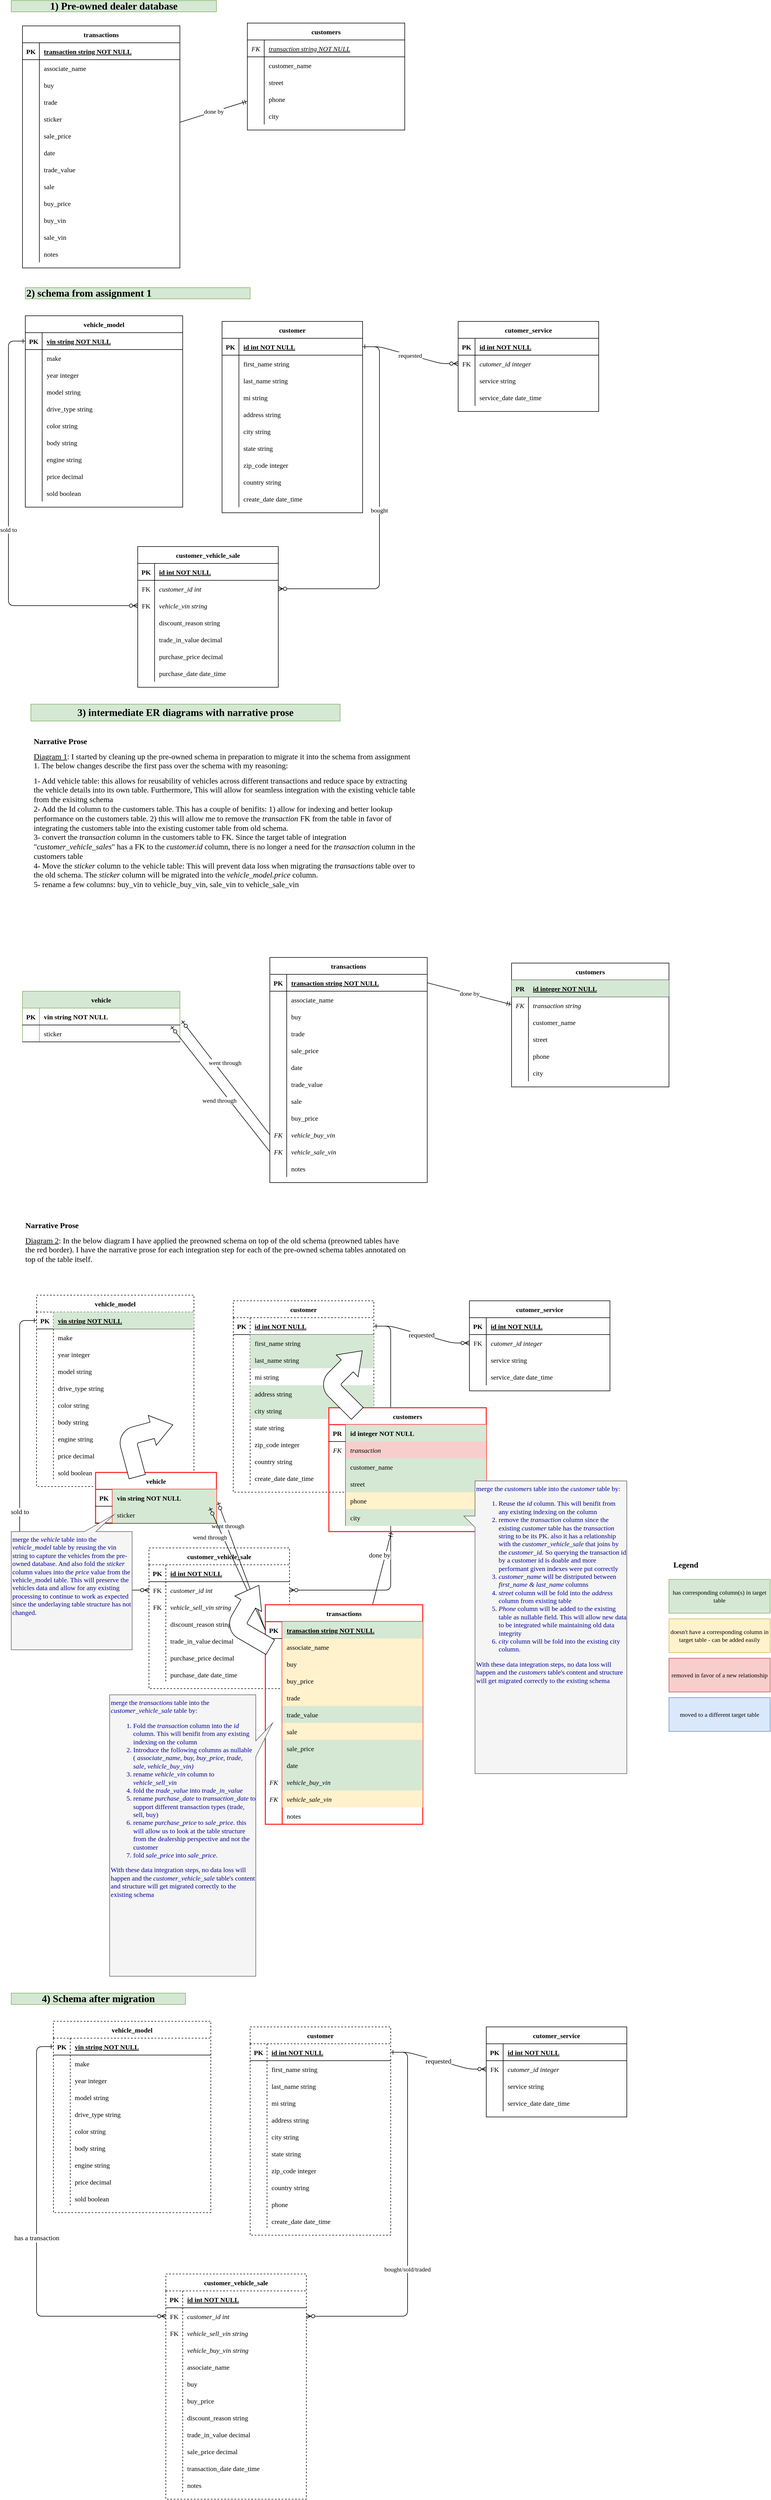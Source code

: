 <mxfile version="14.6.13" type="device"><diagram id="end6h3shSuSYCGnQG73g" name="Page-1"><mxGraphModel dx="1640" dy="684" grid="1" gridSize="10" guides="1" tooltips="1" connect="1" arrows="1" fold="1" page="1" pageScale="1" pageWidth="850" pageHeight="1100" math="0" shadow="0"><root><mxCell id="0"/><mxCell id="1" parent="0"/><mxCell id="T2nEGLEJHX1c6Hmzb9aE-40" value="1) Pre-owned dealer database" style="text;html=1;strokeColor=#82b366;fillColor=#d5e8d4;align=center;verticalAlign=middle;whiteSpace=wrap;rounded=0;fontFamily=Cascadia Code;fontSize=18;fontStyle=1" parent="1" vertex="1"><mxGeometry x="45" y="40" width="365" height="20" as="geometry"/></mxCell><mxCell id="BE3nwML3e7lPbjYB801b-1" value="2) schema from assignment 1" style="text;html=1;strokeColor=#82b366;fillColor=#d5e8d4;align=left;verticalAlign=middle;whiteSpace=wrap;rounded=0;fontFamily=Cascadia Code;fontSize=18;fontStyle=1" parent="1" vertex="1"><mxGeometry x="70" y="550" width="400" height="20" as="geometry"/></mxCell><mxCell id="BE3nwML3e7lPbjYB801b-185" value="vehicle_model" style="shape=table;startSize=30;container=1;collapsible=1;childLayout=tableLayout;fixedRows=1;rowLines=0;fontStyle=1;align=center;resizeLast=1;fontFamily=Cascadia Code;" parent="1" vertex="1"><mxGeometry x="70" y="600" width="280" height="340" as="geometry"/></mxCell><mxCell id="BE3nwML3e7lPbjYB801b-186" value="" style="shape=partialRectangle;collapsible=0;dropTarget=0;pointerEvents=0;fillColor=none;points=[[0,0.5],[1,0.5]];portConstraint=eastwest;top=0;left=0;right=0;bottom=1;fontFamily=Cascadia Code;" parent="BE3nwML3e7lPbjYB801b-185" vertex="1"><mxGeometry y="30" width="280" height="30" as="geometry"/></mxCell><mxCell id="BE3nwML3e7lPbjYB801b-187" value="PK" style="shape=partialRectangle;overflow=hidden;connectable=0;fillColor=none;top=0;left=0;bottom=0;right=0;fontStyle=1;fontFamily=Cascadia Code;" parent="BE3nwML3e7lPbjYB801b-186" vertex="1"><mxGeometry width="30" height="30" as="geometry"/></mxCell><mxCell id="BE3nwML3e7lPbjYB801b-188" value="vin string NOT NULL " style="shape=partialRectangle;overflow=hidden;connectable=0;fillColor=none;top=0;left=0;bottom=0;right=0;align=left;spacingLeft=6;fontStyle=5;fontFamily=Cascadia Code;" parent="BE3nwML3e7lPbjYB801b-186" vertex="1"><mxGeometry x="30" width="250" height="30" as="geometry"/></mxCell><mxCell id="BE3nwML3e7lPbjYB801b-189" value="" style="shape=partialRectangle;collapsible=0;dropTarget=0;pointerEvents=0;fillColor=none;points=[[0,0.5],[1,0.5]];portConstraint=eastwest;top=0;left=0;right=0;bottom=0;fontFamily=Cascadia Code;fontStyle=0" parent="BE3nwML3e7lPbjYB801b-185" vertex="1"><mxGeometry y="60" width="280" height="30" as="geometry"/></mxCell><mxCell id="BE3nwML3e7lPbjYB801b-190" value="" style="shape=partialRectangle;overflow=hidden;connectable=0;fillColor=none;top=0;left=0;bottom=0;right=0;fontFamily=Cascadia Code;" parent="BE3nwML3e7lPbjYB801b-189" vertex="1"><mxGeometry width="30" height="30" as="geometry"/></mxCell><mxCell id="BE3nwML3e7lPbjYB801b-191" value="make" style="shape=partialRectangle;overflow=hidden;connectable=0;fillColor=none;top=0;left=0;bottom=0;right=0;align=left;spacingLeft=6;fontFamily=Cascadia Code;fontStyle=0" parent="BE3nwML3e7lPbjYB801b-189" vertex="1"><mxGeometry x="30" width="250" height="30" as="geometry"/></mxCell><mxCell id="BE3nwML3e7lPbjYB801b-192" value="" style="shape=partialRectangle;collapsible=0;dropTarget=0;pointerEvents=0;fillColor=none;points=[[0,0.5],[1,0.5]];portConstraint=eastwest;top=0;left=0;right=0;bottom=0;fontFamily=Cascadia Code;" parent="BE3nwML3e7lPbjYB801b-185" vertex="1"><mxGeometry y="90" width="280" height="30" as="geometry"/></mxCell><mxCell id="BE3nwML3e7lPbjYB801b-193" value="" style="shape=partialRectangle;overflow=hidden;connectable=0;fillColor=none;top=0;left=0;bottom=0;right=0;fontFamily=Cascadia Code;" parent="BE3nwML3e7lPbjYB801b-192" vertex="1"><mxGeometry width="30" height="30" as="geometry"/></mxCell><mxCell id="BE3nwML3e7lPbjYB801b-194" value="year integer" style="shape=partialRectangle;overflow=hidden;connectable=0;fillColor=none;top=0;left=0;bottom=0;right=0;align=left;spacingLeft=6;fontFamily=Cascadia Code;" parent="BE3nwML3e7lPbjYB801b-192" vertex="1"><mxGeometry x="30" width="250" height="30" as="geometry"/></mxCell><mxCell id="BE3nwML3e7lPbjYB801b-195" style="shape=partialRectangle;collapsible=0;dropTarget=0;pointerEvents=0;fillColor=none;points=[[0,0.5],[1,0.5]];portConstraint=eastwest;top=0;left=0;right=0;bottom=0;fontFamily=Cascadia Code;" parent="BE3nwML3e7lPbjYB801b-185" vertex="1"><mxGeometry y="120" width="280" height="30" as="geometry"/></mxCell><mxCell id="BE3nwML3e7lPbjYB801b-196" style="shape=partialRectangle;overflow=hidden;connectable=0;fillColor=none;top=0;left=0;bottom=0;right=0;fontFamily=Cascadia Code;" parent="BE3nwML3e7lPbjYB801b-195" vertex="1"><mxGeometry width="30" height="30" as="geometry"/></mxCell><mxCell id="BE3nwML3e7lPbjYB801b-197" value="model string" style="shape=partialRectangle;overflow=hidden;connectable=0;fillColor=none;top=0;left=0;bottom=0;right=0;align=left;spacingLeft=6;fontFamily=Cascadia Code;" parent="BE3nwML3e7lPbjYB801b-195" vertex="1"><mxGeometry x="30" width="250" height="30" as="geometry"/></mxCell><mxCell id="BE3nwML3e7lPbjYB801b-198" style="shape=partialRectangle;collapsible=0;dropTarget=0;pointerEvents=0;fillColor=none;points=[[0,0.5],[1,0.5]];portConstraint=eastwest;top=0;left=0;right=0;bottom=0;fontFamily=Cascadia Code;" parent="BE3nwML3e7lPbjYB801b-185" vertex="1"><mxGeometry y="150" width="280" height="30" as="geometry"/></mxCell><mxCell id="BE3nwML3e7lPbjYB801b-199" style="shape=partialRectangle;overflow=hidden;connectable=0;fillColor=none;top=0;left=0;bottom=0;right=0;fontFamily=Cascadia Code;" parent="BE3nwML3e7lPbjYB801b-198" vertex="1"><mxGeometry width="30" height="30" as="geometry"/></mxCell><mxCell id="BE3nwML3e7lPbjYB801b-200" value="drive_type string" style="shape=partialRectangle;overflow=hidden;connectable=0;fillColor=none;top=0;left=0;bottom=0;right=0;align=left;spacingLeft=6;fontFamily=Cascadia Code;" parent="BE3nwML3e7lPbjYB801b-198" vertex="1"><mxGeometry x="30" width="250" height="30" as="geometry"/></mxCell><mxCell id="BE3nwML3e7lPbjYB801b-201" style="shape=partialRectangle;collapsible=0;dropTarget=0;pointerEvents=0;fillColor=none;points=[[0,0.5],[1,0.5]];portConstraint=eastwest;top=0;left=0;right=0;bottom=0;fontFamily=Cascadia Code;" parent="BE3nwML3e7lPbjYB801b-185" vertex="1"><mxGeometry y="180" width="280" height="30" as="geometry"/></mxCell><mxCell id="BE3nwML3e7lPbjYB801b-202" style="shape=partialRectangle;overflow=hidden;connectable=0;fillColor=none;top=0;left=0;bottom=0;right=0;fontFamily=Cascadia Code;" parent="BE3nwML3e7lPbjYB801b-201" vertex="1"><mxGeometry width="30" height="30" as="geometry"/></mxCell><mxCell id="BE3nwML3e7lPbjYB801b-203" value="color string" style="shape=partialRectangle;overflow=hidden;connectable=0;fillColor=none;top=0;left=0;bottom=0;right=0;align=left;spacingLeft=6;fontFamily=Cascadia Code;" parent="BE3nwML3e7lPbjYB801b-201" vertex="1"><mxGeometry x="30" width="250" height="30" as="geometry"/></mxCell><mxCell id="BE3nwML3e7lPbjYB801b-204" style="shape=partialRectangle;collapsible=0;dropTarget=0;pointerEvents=0;fillColor=none;points=[[0,0.5],[1,0.5]];portConstraint=eastwest;top=0;left=0;right=0;bottom=0;fontFamily=Cascadia Code;" parent="BE3nwML3e7lPbjYB801b-185" vertex="1"><mxGeometry y="210" width="280" height="30" as="geometry"/></mxCell><mxCell id="BE3nwML3e7lPbjYB801b-205" style="shape=partialRectangle;overflow=hidden;connectable=0;fillColor=none;top=0;left=0;bottom=0;right=0;fontFamily=Cascadia Code;" parent="BE3nwML3e7lPbjYB801b-204" vertex="1"><mxGeometry width="30" height="30" as="geometry"/></mxCell><mxCell id="BE3nwML3e7lPbjYB801b-206" value="body string" style="shape=partialRectangle;overflow=hidden;connectable=0;fillColor=none;top=0;left=0;bottom=0;right=0;align=left;spacingLeft=6;fontFamily=Cascadia Code;" parent="BE3nwML3e7lPbjYB801b-204" vertex="1"><mxGeometry x="30" width="250" height="30" as="geometry"/></mxCell><mxCell id="BE3nwML3e7lPbjYB801b-207" style="shape=partialRectangle;collapsible=0;dropTarget=0;pointerEvents=0;fillColor=none;points=[[0,0.5],[1,0.5]];portConstraint=eastwest;top=0;left=0;right=0;bottom=0;fontFamily=Cascadia Code;" parent="BE3nwML3e7lPbjYB801b-185" vertex="1"><mxGeometry y="240" width="280" height="30" as="geometry"/></mxCell><mxCell id="BE3nwML3e7lPbjYB801b-208" style="shape=partialRectangle;overflow=hidden;connectable=0;fillColor=none;top=0;left=0;bottom=0;right=0;fontFamily=Cascadia Code;" parent="BE3nwML3e7lPbjYB801b-207" vertex="1"><mxGeometry width="30" height="30" as="geometry"/></mxCell><mxCell id="BE3nwML3e7lPbjYB801b-209" value="engine string" style="shape=partialRectangle;overflow=hidden;connectable=0;fillColor=none;top=0;left=0;bottom=0;right=0;align=left;spacingLeft=6;fontFamily=Cascadia Code;" parent="BE3nwML3e7lPbjYB801b-207" vertex="1"><mxGeometry x="30" width="250" height="30" as="geometry"/></mxCell><mxCell id="BE3nwML3e7lPbjYB801b-210" style="shape=partialRectangle;collapsible=0;dropTarget=0;pointerEvents=0;fillColor=none;points=[[0,0.5],[1,0.5]];portConstraint=eastwest;top=0;left=0;right=0;bottom=0;fontFamily=Cascadia Code;" parent="BE3nwML3e7lPbjYB801b-185" vertex="1"><mxGeometry y="270" width="280" height="30" as="geometry"/></mxCell><mxCell id="BE3nwML3e7lPbjYB801b-211" style="shape=partialRectangle;overflow=hidden;connectable=0;fillColor=none;top=0;left=0;bottom=0;right=0;fontFamily=Cascadia Code;" parent="BE3nwML3e7lPbjYB801b-210" vertex="1"><mxGeometry width="30" height="30" as="geometry"/></mxCell><mxCell id="BE3nwML3e7lPbjYB801b-212" value="price decimal" style="shape=partialRectangle;overflow=hidden;connectable=0;fillColor=none;top=0;left=0;bottom=0;right=0;align=left;spacingLeft=6;fontFamily=Cascadia Code;" parent="BE3nwML3e7lPbjYB801b-210" vertex="1"><mxGeometry x="30" width="250" height="30" as="geometry"/></mxCell><mxCell id="BE3nwML3e7lPbjYB801b-213" style="shape=partialRectangle;collapsible=0;dropTarget=0;pointerEvents=0;fillColor=none;points=[[0,0.5],[1,0.5]];portConstraint=eastwest;top=0;left=0;right=0;bottom=0;fontFamily=Cascadia Code;" parent="BE3nwML3e7lPbjYB801b-185" vertex="1"><mxGeometry y="300" width="280" height="30" as="geometry"/></mxCell><mxCell id="BE3nwML3e7lPbjYB801b-214" style="shape=partialRectangle;overflow=hidden;connectable=0;fillColor=none;top=0;left=0;bottom=0;right=0;fontFamily=Cascadia Code;" parent="BE3nwML3e7lPbjYB801b-213" vertex="1"><mxGeometry width="30" height="30" as="geometry"/></mxCell><mxCell id="BE3nwML3e7lPbjYB801b-215" value="sold boolean" style="shape=partialRectangle;overflow=hidden;connectable=0;fillColor=none;top=0;left=0;bottom=0;right=0;align=left;spacingLeft=6;fontFamily=Cascadia Code;" parent="BE3nwML3e7lPbjYB801b-213" vertex="1"><mxGeometry x="30" width="250" height="30" as="geometry"/></mxCell><mxCell id="BE3nwML3e7lPbjYB801b-223" value="customer" style="shape=table;startSize=30;container=1;collapsible=1;childLayout=tableLayout;fixedRows=1;rowLines=0;fontStyle=1;align=center;resizeLast=1;fontFamily=Cascadia Code;" parent="1" vertex="1"><mxGeometry x="420" y="610" width="250" height="340" as="geometry"/></mxCell><mxCell id="BE3nwML3e7lPbjYB801b-224" value="" style="shape=partialRectangle;collapsible=0;dropTarget=0;pointerEvents=0;fillColor=none;points=[[0,0.5],[1,0.5]];portConstraint=eastwest;top=0;left=0;right=0;bottom=1;fontFamily=Cascadia Code;" parent="BE3nwML3e7lPbjYB801b-223" vertex="1"><mxGeometry y="30" width="250" height="30" as="geometry"/></mxCell><mxCell id="BE3nwML3e7lPbjYB801b-225" value="PK" style="shape=partialRectangle;overflow=hidden;connectable=0;fillColor=none;top=0;left=0;bottom=0;right=0;fontStyle=1;fontFamily=Cascadia Code;" parent="BE3nwML3e7lPbjYB801b-224" vertex="1"><mxGeometry width="30" height="30" as="geometry"/></mxCell><mxCell id="BE3nwML3e7lPbjYB801b-226" value="id int NOT NULL " style="shape=partialRectangle;overflow=hidden;connectable=0;fillColor=none;top=0;left=0;bottom=0;right=0;align=left;spacingLeft=6;fontStyle=5;fontFamily=Cascadia Code;" parent="BE3nwML3e7lPbjYB801b-224" vertex="1"><mxGeometry x="30" width="220" height="30" as="geometry"/></mxCell><mxCell id="BE3nwML3e7lPbjYB801b-227" value="" style="shape=partialRectangle;collapsible=0;dropTarget=0;pointerEvents=0;fillColor=none;points=[[0,0.5],[1,0.5]];portConstraint=eastwest;top=0;left=0;right=0;bottom=0;fontFamily=Cascadia Code;" parent="BE3nwML3e7lPbjYB801b-223" vertex="1"><mxGeometry y="60" width="250" height="30" as="geometry"/></mxCell><mxCell id="BE3nwML3e7lPbjYB801b-228" value="" style="shape=partialRectangle;overflow=hidden;connectable=0;fillColor=none;top=0;left=0;bottom=0;right=0;fontFamily=Cascadia Code;" parent="BE3nwML3e7lPbjYB801b-227" vertex="1"><mxGeometry width="30" height="30" as="geometry"/></mxCell><mxCell id="BE3nwML3e7lPbjYB801b-229" value="first_name string" style="shape=partialRectangle;overflow=hidden;connectable=0;fillColor=none;top=0;left=0;bottom=0;right=0;align=left;spacingLeft=6;fontFamily=Cascadia Code;" parent="BE3nwML3e7lPbjYB801b-227" vertex="1"><mxGeometry x="30" width="220" height="30" as="geometry"/></mxCell><mxCell id="BE3nwML3e7lPbjYB801b-230" value="" style="shape=partialRectangle;collapsible=0;dropTarget=0;pointerEvents=0;fillColor=none;points=[[0,0.5],[1,0.5]];portConstraint=eastwest;top=0;left=0;right=0;bottom=0;fontFamily=Cascadia Code;" parent="BE3nwML3e7lPbjYB801b-223" vertex="1"><mxGeometry y="90" width="250" height="30" as="geometry"/></mxCell><mxCell id="BE3nwML3e7lPbjYB801b-231" value="" style="shape=partialRectangle;overflow=hidden;connectable=0;fillColor=none;top=0;left=0;bottom=0;right=0;fontFamily=Cascadia Code;" parent="BE3nwML3e7lPbjYB801b-230" vertex="1"><mxGeometry width="30" height="30" as="geometry"/></mxCell><mxCell id="BE3nwML3e7lPbjYB801b-232" value="last_name string" style="shape=partialRectangle;overflow=hidden;connectable=0;fillColor=none;top=0;left=0;bottom=0;right=0;align=left;spacingLeft=6;fontFamily=Cascadia Code;" parent="BE3nwML3e7lPbjYB801b-230" vertex="1"><mxGeometry x="30" width="220" height="30" as="geometry"/></mxCell><mxCell id="BE3nwML3e7lPbjYB801b-233" style="shape=partialRectangle;collapsible=0;dropTarget=0;pointerEvents=0;fillColor=none;points=[[0,0.5],[1,0.5]];portConstraint=eastwest;top=0;left=0;right=0;bottom=0;fontFamily=Cascadia Code;" parent="BE3nwML3e7lPbjYB801b-223" vertex="1"><mxGeometry y="120" width="250" height="30" as="geometry"/></mxCell><mxCell id="BE3nwML3e7lPbjYB801b-234" style="shape=partialRectangle;overflow=hidden;connectable=0;fillColor=none;top=0;left=0;bottom=0;right=0;fontFamily=Cascadia Code;" parent="BE3nwML3e7lPbjYB801b-233" vertex="1"><mxGeometry width="30" height="30" as="geometry"/></mxCell><mxCell id="BE3nwML3e7lPbjYB801b-235" value="mi string" style="shape=partialRectangle;overflow=hidden;connectable=0;fillColor=none;top=0;left=0;bottom=0;right=0;align=left;spacingLeft=6;fontFamily=Cascadia Code;" parent="BE3nwML3e7lPbjYB801b-233" vertex="1"><mxGeometry x="30" width="220" height="30" as="geometry"/></mxCell><mxCell id="BE3nwML3e7lPbjYB801b-236" style="shape=partialRectangle;collapsible=0;dropTarget=0;pointerEvents=0;fillColor=none;points=[[0,0.5],[1,0.5]];portConstraint=eastwest;top=0;left=0;right=0;bottom=0;fontFamily=Cascadia Code;" parent="BE3nwML3e7lPbjYB801b-223" vertex="1"><mxGeometry y="150" width="250" height="30" as="geometry"/></mxCell><mxCell id="BE3nwML3e7lPbjYB801b-237" style="shape=partialRectangle;overflow=hidden;connectable=0;fillColor=none;top=0;left=0;bottom=0;right=0;fontFamily=Cascadia Code;" parent="BE3nwML3e7lPbjYB801b-236" vertex="1"><mxGeometry width="30" height="30" as="geometry"/></mxCell><mxCell id="BE3nwML3e7lPbjYB801b-238" value="address string" style="shape=partialRectangle;overflow=hidden;connectable=0;fillColor=none;top=0;left=0;bottom=0;right=0;align=left;spacingLeft=6;fontFamily=Cascadia Code;" parent="BE3nwML3e7lPbjYB801b-236" vertex="1"><mxGeometry x="30" width="220" height="30" as="geometry"/></mxCell><mxCell id="BE3nwML3e7lPbjYB801b-239" style="shape=partialRectangle;collapsible=0;dropTarget=0;pointerEvents=0;fillColor=none;points=[[0,0.5],[1,0.5]];portConstraint=eastwest;top=0;left=0;right=0;bottom=0;fontFamily=Cascadia Code;" parent="BE3nwML3e7lPbjYB801b-223" vertex="1"><mxGeometry y="180" width="250" height="30" as="geometry"/></mxCell><mxCell id="BE3nwML3e7lPbjYB801b-240" style="shape=partialRectangle;overflow=hidden;connectable=0;fillColor=none;top=0;left=0;bottom=0;right=0;fontFamily=Cascadia Code;" parent="BE3nwML3e7lPbjYB801b-239" vertex="1"><mxGeometry width="30" height="30" as="geometry"/></mxCell><mxCell id="BE3nwML3e7lPbjYB801b-241" value="city string" style="shape=partialRectangle;overflow=hidden;connectable=0;fillColor=none;top=0;left=0;bottom=0;right=0;align=left;spacingLeft=6;fontFamily=Cascadia Code;" parent="BE3nwML3e7lPbjYB801b-239" vertex="1"><mxGeometry x="30" width="220" height="30" as="geometry"/></mxCell><mxCell id="BE3nwML3e7lPbjYB801b-242" style="shape=partialRectangle;collapsible=0;dropTarget=0;pointerEvents=0;fillColor=none;points=[[0,0.5],[1,0.5]];portConstraint=eastwest;top=0;left=0;right=0;bottom=0;fontFamily=Cascadia Code;" parent="BE3nwML3e7lPbjYB801b-223" vertex="1"><mxGeometry y="210" width="250" height="30" as="geometry"/></mxCell><mxCell id="BE3nwML3e7lPbjYB801b-243" style="shape=partialRectangle;overflow=hidden;connectable=0;fillColor=none;top=0;left=0;bottom=0;right=0;fontFamily=Cascadia Code;" parent="BE3nwML3e7lPbjYB801b-242" vertex="1"><mxGeometry width="30" height="30" as="geometry"/></mxCell><mxCell id="BE3nwML3e7lPbjYB801b-244" value="state string" style="shape=partialRectangle;overflow=hidden;connectable=0;fillColor=none;top=0;left=0;bottom=0;right=0;align=left;spacingLeft=6;fontFamily=Cascadia Code;" parent="BE3nwML3e7lPbjYB801b-242" vertex="1"><mxGeometry x="30" width="220" height="30" as="geometry"/></mxCell><mxCell id="BE3nwML3e7lPbjYB801b-245" style="shape=partialRectangle;collapsible=0;dropTarget=0;pointerEvents=0;fillColor=none;points=[[0,0.5],[1,0.5]];portConstraint=eastwest;top=0;left=0;right=0;bottom=0;fontFamily=Cascadia Code;" parent="BE3nwML3e7lPbjYB801b-223" vertex="1"><mxGeometry y="240" width="250" height="30" as="geometry"/></mxCell><mxCell id="BE3nwML3e7lPbjYB801b-246" style="shape=partialRectangle;overflow=hidden;connectable=0;fillColor=none;top=0;left=0;bottom=0;right=0;fontFamily=Cascadia Code;" parent="BE3nwML3e7lPbjYB801b-245" vertex="1"><mxGeometry width="30" height="30" as="geometry"/></mxCell><mxCell id="BE3nwML3e7lPbjYB801b-247" value="zip_code integer" style="shape=partialRectangle;overflow=hidden;connectable=0;fillColor=none;top=0;left=0;bottom=0;right=0;align=left;spacingLeft=6;fontFamily=Cascadia Code;" parent="BE3nwML3e7lPbjYB801b-245" vertex="1"><mxGeometry x="30" width="220" height="30" as="geometry"/></mxCell><mxCell id="BE3nwML3e7lPbjYB801b-248" style="shape=partialRectangle;collapsible=0;dropTarget=0;pointerEvents=0;fillColor=none;points=[[0,0.5],[1,0.5]];portConstraint=eastwest;top=0;left=0;right=0;bottom=0;fontFamily=Cascadia Code;" parent="BE3nwML3e7lPbjYB801b-223" vertex="1"><mxGeometry y="270" width="250" height="30" as="geometry"/></mxCell><mxCell id="BE3nwML3e7lPbjYB801b-249" style="shape=partialRectangle;overflow=hidden;connectable=0;fillColor=none;top=0;left=0;bottom=0;right=0;fontFamily=Cascadia Code;" parent="BE3nwML3e7lPbjYB801b-248" vertex="1"><mxGeometry width="30" height="30" as="geometry"/></mxCell><mxCell id="BE3nwML3e7lPbjYB801b-250" value="country string" style="shape=partialRectangle;overflow=hidden;connectable=0;fillColor=none;top=0;left=0;bottom=0;right=0;align=left;spacingLeft=6;fontFamily=Cascadia Code;" parent="BE3nwML3e7lPbjYB801b-248" vertex="1"><mxGeometry x="30" width="220" height="30" as="geometry"/></mxCell><mxCell id="BE3nwML3e7lPbjYB801b-251" style="shape=partialRectangle;collapsible=0;dropTarget=0;pointerEvents=0;fillColor=none;points=[[0,0.5],[1,0.5]];portConstraint=eastwest;top=0;left=0;right=0;bottom=0;fontFamily=Cascadia Code;" parent="BE3nwML3e7lPbjYB801b-223" vertex="1"><mxGeometry y="300" width="250" height="30" as="geometry"/></mxCell><mxCell id="BE3nwML3e7lPbjYB801b-252" style="shape=partialRectangle;overflow=hidden;connectable=0;fillColor=none;top=0;left=0;bottom=0;right=0;fontFamily=Cascadia Code;" parent="BE3nwML3e7lPbjYB801b-251" vertex="1"><mxGeometry width="30" height="30" as="geometry"/></mxCell><mxCell id="BE3nwML3e7lPbjYB801b-253" value="create_date date_time" style="shape=partialRectangle;overflow=hidden;connectable=0;fillColor=none;top=0;left=0;bottom=0;right=0;align=left;spacingLeft=6;fontFamily=Cascadia Code;" parent="BE3nwML3e7lPbjYB801b-251" vertex="1"><mxGeometry x="30" width="220" height="30" as="geometry"/></mxCell><mxCell id="BE3nwML3e7lPbjYB801b-254" value="cutomer_service" style="shape=table;startSize=30;container=1;collapsible=1;childLayout=tableLayout;fixedRows=1;rowLines=0;fontStyle=1;align=center;resizeLast=1;fontFamily=Cascadia Code;" parent="1" vertex="1"><mxGeometry x="840" y="610" width="250" height="160" as="geometry"/></mxCell><mxCell id="BE3nwML3e7lPbjYB801b-255" value="" style="shape=partialRectangle;collapsible=0;dropTarget=0;pointerEvents=0;fillColor=none;points=[[0,0.5],[1,0.5]];portConstraint=eastwest;top=0;left=0;right=0;bottom=1;fontFamily=Cascadia Code;" parent="BE3nwML3e7lPbjYB801b-254" vertex="1"><mxGeometry y="30" width="250" height="30" as="geometry"/></mxCell><mxCell id="BE3nwML3e7lPbjYB801b-256" value="PK" style="shape=partialRectangle;overflow=hidden;connectable=0;fillColor=none;top=0;left=0;bottom=0;right=0;fontStyle=1;fontFamily=Cascadia Code;" parent="BE3nwML3e7lPbjYB801b-255" vertex="1"><mxGeometry width="30" height="30" as="geometry"/></mxCell><mxCell id="BE3nwML3e7lPbjYB801b-257" value="id int NOT NULL " style="shape=partialRectangle;overflow=hidden;connectable=0;fillColor=none;top=0;left=0;bottom=0;right=0;align=left;spacingLeft=6;fontStyle=5;fontFamily=Cascadia Code;" parent="BE3nwML3e7lPbjYB801b-255" vertex="1"><mxGeometry x="30" width="220" height="30" as="geometry"/></mxCell><mxCell id="BE3nwML3e7lPbjYB801b-258" value="" style="shape=partialRectangle;collapsible=0;dropTarget=0;pointerEvents=0;fillColor=none;points=[[0,0.5],[1,0.5]];portConstraint=eastwest;top=0;left=0;right=0;bottom=0;fontFamily=Cascadia Code;fontStyle=2" parent="BE3nwML3e7lPbjYB801b-254" vertex="1"><mxGeometry y="60" width="250" height="30" as="geometry"/></mxCell><mxCell id="BE3nwML3e7lPbjYB801b-259" value="FK" style="shape=partialRectangle;overflow=hidden;connectable=0;fillColor=none;top=0;left=0;bottom=0;right=0;fontFamily=Cascadia Code;" parent="BE3nwML3e7lPbjYB801b-258" vertex="1"><mxGeometry width="30" height="30" as="geometry"/></mxCell><mxCell id="BE3nwML3e7lPbjYB801b-260" value="cutomer_id integer " style="shape=partialRectangle;overflow=hidden;connectable=0;fillColor=none;top=0;left=0;bottom=0;right=0;align=left;spacingLeft=6;fontFamily=Cascadia Code;fontStyle=2" parent="BE3nwML3e7lPbjYB801b-258" vertex="1"><mxGeometry x="30" width="220" height="30" as="geometry"/></mxCell><mxCell id="BE3nwML3e7lPbjYB801b-261" value="" style="shape=partialRectangle;collapsible=0;dropTarget=0;pointerEvents=0;fillColor=none;points=[[0,0.5],[1,0.5]];portConstraint=eastwest;top=0;left=0;right=0;bottom=0;fontFamily=Cascadia Code;" parent="BE3nwML3e7lPbjYB801b-254" vertex="1"><mxGeometry y="90" width="250" height="30" as="geometry"/></mxCell><mxCell id="BE3nwML3e7lPbjYB801b-262" value="" style="shape=partialRectangle;overflow=hidden;connectable=0;fillColor=none;top=0;left=0;bottom=0;right=0;fontFamily=Cascadia Code;" parent="BE3nwML3e7lPbjYB801b-261" vertex="1"><mxGeometry width="30" height="30" as="geometry"/></mxCell><mxCell id="BE3nwML3e7lPbjYB801b-263" value="service string" style="shape=partialRectangle;overflow=hidden;connectable=0;fillColor=none;top=0;left=0;bottom=0;right=0;align=left;spacingLeft=6;fontFamily=Cascadia Code;" parent="BE3nwML3e7lPbjYB801b-261" vertex="1"><mxGeometry x="30" width="220" height="30" as="geometry"/></mxCell><mxCell id="BE3nwML3e7lPbjYB801b-264" style="shape=partialRectangle;collapsible=0;dropTarget=0;pointerEvents=0;fillColor=none;points=[[0,0.5],[1,0.5]];portConstraint=eastwest;top=0;left=0;right=0;bottom=0;fontFamily=Cascadia Code;" parent="BE3nwML3e7lPbjYB801b-254" vertex="1"><mxGeometry y="120" width="250" height="30" as="geometry"/></mxCell><mxCell id="BE3nwML3e7lPbjYB801b-265" style="shape=partialRectangle;overflow=hidden;connectable=0;fillColor=none;top=0;left=0;bottom=0;right=0;fontFamily=Cascadia Code;" parent="BE3nwML3e7lPbjYB801b-264" vertex="1"><mxGeometry width="30" height="30" as="geometry"/></mxCell><mxCell id="BE3nwML3e7lPbjYB801b-266" value="service_date date_time" style="shape=partialRectangle;overflow=hidden;connectable=0;fillColor=none;top=0;left=0;bottom=0;right=0;align=left;spacingLeft=6;fontFamily=Cascadia Code;" parent="BE3nwML3e7lPbjYB801b-264" vertex="1"><mxGeometry x="30" width="220" height="30" as="geometry"/></mxCell><mxCell id="BE3nwML3e7lPbjYB801b-267" value="requested" style="edgeStyle=entityRelationEdgeStyle;endArrow=ERzeroToMany;startArrow=ERone;endFill=1;startFill=0;fontFamily=Cascadia Code;" parent="1" source="BE3nwML3e7lPbjYB801b-224" target="BE3nwML3e7lPbjYB801b-258" edge="1"><mxGeometry width="100" height="100" relative="1" as="geometry"><mxPoint x="360" y="655" as="sourcePoint"/><mxPoint x="490" y="725" as="targetPoint"/></mxGeometry></mxCell><mxCell id="BE3nwML3e7lPbjYB801b-268" value="customer_vehicle_sale" style="shape=table;startSize=30;container=1;collapsible=1;childLayout=tableLayout;fixedRows=1;rowLines=0;fontStyle=1;align=center;resizeLast=1;fontFamily=Cascadia Code;" parent="1" vertex="1"><mxGeometry x="270" y="1010" width="250" height="250" as="geometry"/></mxCell><mxCell id="BE3nwML3e7lPbjYB801b-269" value="" style="shape=partialRectangle;collapsible=0;dropTarget=0;pointerEvents=0;fillColor=none;points=[[0,0.5],[1,0.5]];portConstraint=eastwest;top=0;left=0;right=0;bottom=1;fontFamily=Cascadia Code;" parent="BE3nwML3e7lPbjYB801b-268" vertex="1"><mxGeometry y="30" width="250" height="30" as="geometry"/></mxCell><mxCell id="BE3nwML3e7lPbjYB801b-270" value="PK" style="shape=partialRectangle;overflow=hidden;connectable=0;fillColor=none;top=0;left=0;bottom=0;right=0;fontStyle=1;fontFamily=Cascadia Code;" parent="BE3nwML3e7lPbjYB801b-269" vertex="1"><mxGeometry width="30" height="30" as="geometry"/></mxCell><mxCell id="BE3nwML3e7lPbjYB801b-271" value="id int NOT NULL " style="shape=partialRectangle;overflow=hidden;connectable=0;fillColor=none;top=0;left=0;bottom=0;right=0;align=left;spacingLeft=6;fontStyle=5;fontFamily=Cascadia Code;" parent="BE3nwML3e7lPbjYB801b-269" vertex="1"><mxGeometry x="30" width="220" height="30" as="geometry"/></mxCell><mxCell id="BE3nwML3e7lPbjYB801b-272" value="" style="shape=partialRectangle;collapsible=0;dropTarget=0;pointerEvents=0;fillColor=none;points=[[0,0.5],[1,0.5]];portConstraint=eastwest;top=0;left=0;right=0;bottom=0;fontFamily=Cascadia Code;" parent="BE3nwML3e7lPbjYB801b-268" vertex="1"><mxGeometry y="60" width="250" height="30" as="geometry"/></mxCell><mxCell id="BE3nwML3e7lPbjYB801b-273" value="FK" style="shape=partialRectangle;overflow=hidden;connectable=0;fillColor=none;top=0;left=0;bottom=0;right=0;fontFamily=Cascadia Code;" parent="BE3nwML3e7lPbjYB801b-272" vertex="1"><mxGeometry width="30" height="30" as="geometry"/></mxCell><mxCell id="BE3nwML3e7lPbjYB801b-274" value="customer_id int" style="shape=partialRectangle;overflow=hidden;connectable=0;fillColor=none;top=0;left=0;bottom=0;right=0;align=left;spacingLeft=6;fontFamily=Cascadia Code;fontStyle=2" parent="BE3nwML3e7lPbjYB801b-272" vertex="1"><mxGeometry x="30" width="220" height="30" as="geometry"/></mxCell><mxCell id="BE3nwML3e7lPbjYB801b-275" value="" style="shape=partialRectangle;collapsible=0;dropTarget=0;pointerEvents=0;fillColor=none;points=[[0,0.5],[1,0.5]];portConstraint=eastwest;top=0;left=0;right=0;bottom=0;fontFamily=Cascadia Code;" parent="BE3nwML3e7lPbjYB801b-268" vertex="1"><mxGeometry y="90" width="250" height="30" as="geometry"/></mxCell><mxCell id="BE3nwML3e7lPbjYB801b-276" value="FK" style="shape=partialRectangle;overflow=hidden;connectable=0;fillColor=none;top=0;left=0;bottom=0;right=0;fontFamily=Cascadia Code;" parent="BE3nwML3e7lPbjYB801b-275" vertex="1"><mxGeometry width="30" height="30" as="geometry"/></mxCell><mxCell id="BE3nwML3e7lPbjYB801b-277" value="vehicle_vin string" style="shape=partialRectangle;overflow=hidden;connectable=0;fillColor=none;top=0;left=0;bottom=0;right=0;align=left;spacingLeft=6;fontFamily=Cascadia Code;fontStyle=2" parent="BE3nwML3e7lPbjYB801b-275" vertex="1"><mxGeometry x="30" width="220" height="30" as="geometry"/></mxCell><mxCell id="BE3nwML3e7lPbjYB801b-278" style="shape=partialRectangle;collapsible=0;dropTarget=0;pointerEvents=0;fillColor=none;points=[[0,0.5],[1,0.5]];portConstraint=eastwest;top=0;left=0;right=0;bottom=0;fontFamily=Cascadia Code;" parent="BE3nwML3e7lPbjYB801b-268" vertex="1"><mxGeometry y="120" width="250" height="30" as="geometry"/></mxCell><mxCell id="BE3nwML3e7lPbjYB801b-279" style="shape=partialRectangle;overflow=hidden;connectable=0;fillColor=none;top=0;left=0;bottom=0;right=0;fontFamily=Cascadia Code;" parent="BE3nwML3e7lPbjYB801b-278" vertex="1"><mxGeometry width="30" height="30" as="geometry"/></mxCell><mxCell id="BE3nwML3e7lPbjYB801b-280" value="discount_reason string" style="shape=partialRectangle;overflow=hidden;connectable=0;fillColor=none;top=0;left=0;bottom=0;right=0;align=left;spacingLeft=6;fontFamily=Cascadia Code;" parent="BE3nwML3e7lPbjYB801b-278" vertex="1"><mxGeometry x="30" width="220" height="30" as="geometry"/></mxCell><mxCell id="BE3nwML3e7lPbjYB801b-281" style="shape=partialRectangle;collapsible=0;dropTarget=0;pointerEvents=0;fillColor=none;points=[[0,0.5],[1,0.5]];portConstraint=eastwest;top=0;left=0;right=0;bottom=0;fontFamily=Cascadia Code;" parent="BE3nwML3e7lPbjYB801b-268" vertex="1"><mxGeometry y="150" width="250" height="30" as="geometry"/></mxCell><mxCell id="BE3nwML3e7lPbjYB801b-282" style="shape=partialRectangle;overflow=hidden;connectable=0;fillColor=none;top=0;left=0;bottom=0;right=0;fontFamily=Cascadia Code;" parent="BE3nwML3e7lPbjYB801b-281" vertex="1"><mxGeometry width="30" height="30" as="geometry"/></mxCell><mxCell id="BE3nwML3e7lPbjYB801b-283" value="trade_in_value decimal" style="shape=partialRectangle;overflow=hidden;connectable=0;fillColor=none;top=0;left=0;bottom=0;right=0;align=left;spacingLeft=6;fontFamily=Cascadia Code;" parent="BE3nwML3e7lPbjYB801b-281" vertex="1"><mxGeometry x="30" width="220" height="30" as="geometry"/></mxCell><mxCell id="BE3nwML3e7lPbjYB801b-284" style="shape=partialRectangle;collapsible=0;dropTarget=0;pointerEvents=0;fillColor=none;points=[[0,0.5],[1,0.5]];portConstraint=eastwest;top=0;left=0;right=0;bottom=0;fontFamily=Cascadia Code;" parent="BE3nwML3e7lPbjYB801b-268" vertex="1"><mxGeometry y="180" width="250" height="30" as="geometry"/></mxCell><mxCell id="BE3nwML3e7lPbjYB801b-285" style="shape=partialRectangle;overflow=hidden;connectable=0;fillColor=none;top=0;left=0;bottom=0;right=0;fontFamily=Cascadia Code;" parent="BE3nwML3e7lPbjYB801b-284" vertex="1"><mxGeometry width="30" height="30" as="geometry"/></mxCell><mxCell id="BE3nwML3e7lPbjYB801b-286" value="purchase_price decimal" style="shape=partialRectangle;overflow=hidden;connectable=0;fillColor=none;top=0;left=0;bottom=0;right=0;align=left;spacingLeft=6;fontFamily=Cascadia Code;" parent="BE3nwML3e7lPbjYB801b-284" vertex="1"><mxGeometry x="30" width="220" height="30" as="geometry"/></mxCell><mxCell id="BE3nwML3e7lPbjYB801b-287" style="shape=partialRectangle;collapsible=0;dropTarget=0;pointerEvents=0;fillColor=none;points=[[0,0.5],[1,0.5]];portConstraint=eastwest;top=0;left=0;right=0;bottom=0;fontFamily=Cascadia Code;" parent="BE3nwML3e7lPbjYB801b-268" vertex="1"><mxGeometry y="210" width="250" height="30" as="geometry"/></mxCell><mxCell id="BE3nwML3e7lPbjYB801b-288" style="shape=partialRectangle;overflow=hidden;connectable=0;fillColor=none;top=0;left=0;bottom=0;right=0;fontFamily=Cascadia Code;" parent="BE3nwML3e7lPbjYB801b-287" vertex="1"><mxGeometry width="30" height="30" as="geometry"/></mxCell><mxCell id="BE3nwML3e7lPbjYB801b-289" value="purchase_date date_time" style="shape=partialRectangle;overflow=hidden;connectable=0;fillColor=none;top=0;left=0;bottom=0;right=0;align=left;spacingLeft=6;fontFamily=Cascadia Code;" parent="BE3nwML3e7lPbjYB801b-287" vertex="1"><mxGeometry x="30" width="220" height="30" as="geometry"/></mxCell><mxCell id="BE3nwML3e7lPbjYB801b-290" value="bought" style="edgeStyle=entityRelationEdgeStyle;endArrow=ERzeroToMany;startArrow=ERone;endFill=1;startFill=0;fontFamily=Cascadia Code;" parent="1" source="BE3nwML3e7lPbjYB801b-224" target="BE3nwML3e7lPbjYB801b-272" edge="1"><mxGeometry width="100" height="100" relative="1" as="geometry"><mxPoint x="500" y="1080" as="sourcePoint"/><mxPoint x="255" y="1040" as="targetPoint"/></mxGeometry></mxCell><mxCell id="BE3nwML3e7lPbjYB801b-291" value="sold to" style="edgeStyle=orthogonalEdgeStyle;rounded=1;orthogonalLoop=1;jettySize=auto;html=1;fontFamily=Cascadia Code;strokeColor=#000000;startArrow=ERone;startFill=0;endArrow=ERzeroToMany;endFill=1;" parent="1" source="BE3nwML3e7lPbjYB801b-186" target="BE3nwML3e7lPbjYB801b-275" edge="1"><mxGeometry relative="1" as="geometry"><Array as="points"><mxPoint x="40" y="645"/><mxPoint x="40" y="1115"/></Array></mxGeometry></mxCell><mxCell id="BE3nwML3e7lPbjYB801b-354" value="done by" style="edgeStyle=none;rounded=0;orthogonalLoop=1;jettySize=auto;html=1;fontFamily=Cascadia Code;endArrow=ERmandOne;endFill=0;" parent="1" source="BE3nwML3e7lPbjYB801b-292" target="BE3nwML3e7lPbjYB801b-323" edge="1"><mxGeometry relative="1" as="geometry"/></mxCell><mxCell id="BE3nwML3e7lPbjYB801b-292" value="transactions" style="shape=table;startSize=30;container=1;collapsible=1;childLayout=tableLayout;fixedRows=1;rowLines=0;fontStyle=1;align=center;resizeLast=1;fontFamily=Cascadia Code;" parent="1" vertex="1"><mxGeometry x="65" y="85" width="280" height="430" as="geometry"/></mxCell><mxCell id="BE3nwML3e7lPbjYB801b-293" value="" style="shape=partialRectangle;collapsible=0;dropTarget=0;pointerEvents=0;fillColor=none;points=[[0,0.5],[1,0.5]];portConstraint=eastwest;top=0;left=0;right=0;bottom=1;fontFamily=Cascadia Code;" parent="BE3nwML3e7lPbjYB801b-292" vertex="1"><mxGeometry y="30" width="280" height="30" as="geometry"/></mxCell><mxCell id="BE3nwML3e7lPbjYB801b-294" value="PK" style="shape=partialRectangle;overflow=hidden;connectable=0;fillColor=none;top=0;left=0;bottom=0;right=0;fontStyle=1;fontFamily=Cascadia Code;" parent="BE3nwML3e7lPbjYB801b-293" vertex="1"><mxGeometry width="30" height="30" as="geometry"/></mxCell><mxCell id="BE3nwML3e7lPbjYB801b-295" value="transaction string NOT NULL " style="shape=partialRectangle;overflow=hidden;connectable=0;fillColor=none;top=0;left=0;bottom=0;right=0;align=left;spacingLeft=6;fontStyle=5;fontFamily=Cascadia Code;" parent="BE3nwML3e7lPbjYB801b-293" vertex="1"><mxGeometry x="30" width="250" height="30" as="geometry"/></mxCell><mxCell id="BE3nwML3e7lPbjYB801b-296" value="" style="shape=partialRectangle;collapsible=0;dropTarget=0;pointerEvents=0;fillColor=none;points=[[0,0.5],[1,0.5]];portConstraint=eastwest;top=0;left=0;right=0;bottom=0;fontFamily=Cascadia Code;fontStyle=0" parent="BE3nwML3e7lPbjYB801b-292" vertex="1"><mxGeometry y="60" width="280" height="30" as="geometry"/></mxCell><mxCell id="BE3nwML3e7lPbjYB801b-297" value="" style="shape=partialRectangle;overflow=hidden;connectable=0;fillColor=none;top=0;left=0;bottom=0;right=0;fontFamily=Cascadia Code;" parent="BE3nwML3e7lPbjYB801b-296" vertex="1"><mxGeometry width="30" height="30" as="geometry"/></mxCell><mxCell id="BE3nwML3e7lPbjYB801b-298" value="associate_name" style="shape=partialRectangle;overflow=hidden;connectable=0;fillColor=none;top=0;left=0;bottom=0;right=0;align=left;spacingLeft=6;fontFamily=Cascadia Code;fontStyle=0" parent="BE3nwML3e7lPbjYB801b-296" vertex="1"><mxGeometry x="30" width="250" height="30" as="geometry"/></mxCell><mxCell id="BE3nwML3e7lPbjYB801b-299" value="" style="shape=partialRectangle;collapsible=0;dropTarget=0;pointerEvents=0;fillColor=none;points=[[0,0.5],[1,0.5]];portConstraint=eastwest;top=0;left=0;right=0;bottom=0;fontFamily=Cascadia Code;" parent="BE3nwML3e7lPbjYB801b-292" vertex="1"><mxGeometry y="90" width="280" height="30" as="geometry"/></mxCell><mxCell id="BE3nwML3e7lPbjYB801b-300" value="" style="shape=partialRectangle;overflow=hidden;connectable=0;fillColor=none;top=0;left=0;bottom=0;right=0;fontFamily=Cascadia Code;" parent="BE3nwML3e7lPbjYB801b-299" vertex="1"><mxGeometry width="30" height="30" as="geometry"/></mxCell><mxCell id="BE3nwML3e7lPbjYB801b-301" value="buy" style="shape=partialRectangle;overflow=hidden;connectable=0;fillColor=none;top=0;left=0;bottom=0;right=0;align=left;spacingLeft=6;fontFamily=Cascadia Code;" parent="BE3nwML3e7lPbjYB801b-299" vertex="1"><mxGeometry x="30" width="250" height="30" as="geometry"/></mxCell><mxCell id="BE3nwML3e7lPbjYB801b-302" style="shape=partialRectangle;collapsible=0;dropTarget=0;pointerEvents=0;fillColor=none;points=[[0,0.5],[1,0.5]];portConstraint=eastwest;top=0;left=0;right=0;bottom=0;fontFamily=Cascadia Code;" parent="BE3nwML3e7lPbjYB801b-292" vertex="1"><mxGeometry y="120" width="280" height="30" as="geometry"/></mxCell><mxCell id="BE3nwML3e7lPbjYB801b-303" style="shape=partialRectangle;overflow=hidden;connectable=0;fillColor=none;top=0;left=0;bottom=0;right=0;fontFamily=Cascadia Code;" parent="BE3nwML3e7lPbjYB801b-302" vertex="1"><mxGeometry width="30" height="30" as="geometry"/></mxCell><mxCell id="BE3nwML3e7lPbjYB801b-304" value="trade" style="shape=partialRectangle;overflow=hidden;connectable=0;fillColor=none;top=0;left=0;bottom=0;right=0;align=left;spacingLeft=6;fontFamily=Cascadia Code;" parent="BE3nwML3e7lPbjYB801b-302" vertex="1"><mxGeometry x="30" width="250" height="30" as="geometry"/></mxCell><mxCell id="BE3nwML3e7lPbjYB801b-305" style="shape=partialRectangle;collapsible=0;dropTarget=0;pointerEvents=0;fillColor=none;points=[[0,0.5],[1,0.5]];portConstraint=eastwest;top=0;left=0;right=0;bottom=0;fontFamily=Cascadia Code;" parent="BE3nwML3e7lPbjYB801b-292" vertex="1"><mxGeometry y="150" width="280" height="30" as="geometry"/></mxCell><mxCell id="BE3nwML3e7lPbjYB801b-306" style="shape=partialRectangle;overflow=hidden;connectable=0;fillColor=none;top=0;left=0;bottom=0;right=0;fontFamily=Cascadia Code;" parent="BE3nwML3e7lPbjYB801b-305" vertex="1"><mxGeometry width="30" height="30" as="geometry"/></mxCell><mxCell id="BE3nwML3e7lPbjYB801b-307" value="sticker" style="shape=partialRectangle;overflow=hidden;connectable=0;fillColor=none;top=0;left=0;bottom=0;right=0;align=left;spacingLeft=6;fontFamily=Cascadia Code;" parent="BE3nwML3e7lPbjYB801b-305" vertex="1"><mxGeometry x="30" width="250" height="30" as="geometry"/></mxCell><mxCell id="BE3nwML3e7lPbjYB801b-308" style="shape=partialRectangle;collapsible=0;dropTarget=0;pointerEvents=0;fillColor=none;points=[[0,0.5],[1,0.5]];portConstraint=eastwest;top=0;left=0;right=0;bottom=0;fontFamily=Cascadia Code;" parent="BE3nwML3e7lPbjYB801b-292" vertex="1"><mxGeometry y="180" width="280" height="30" as="geometry"/></mxCell><mxCell id="BE3nwML3e7lPbjYB801b-309" style="shape=partialRectangle;overflow=hidden;connectable=0;fillColor=none;top=0;left=0;bottom=0;right=0;fontFamily=Cascadia Code;" parent="BE3nwML3e7lPbjYB801b-308" vertex="1"><mxGeometry width="30" height="30" as="geometry"/></mxCell><mxCell id="BE3nwML3e7lPbjYB801b-310" value="sale_price" style="shape=partialRectangle;overflow=hidden;connectable=0;fillColor=none;top=0;left=0;bottom=0;right=0;align=left;spacingLeft=6;fontFamily=Cascadia Code;" parent="BE3nwML3e7lPbjYB801b-308" vertex="1"><mxGeometry x="30" width="250" height="30" as="geometry"/></mxCell><mxCell id="BE3nwML3e7lPbjYB801b-311" style="shape=partialRectangle;collapsible=0;dropTarget=0;pointerEvents=0;fillColor=none;points=[[0,0.5],[1,0.5]];portConstraint=eastwest;top=0;left=0;right=0;bottom=0;fontFamily=Cascadia Code;" parent="BE3nwML3e7lPbjYB801b-292" vertex="1"><mxGeometry y="210" width="280" height="30" as="geometry"/></mxCell><mxCell id="BE3nwML3e7lPbjYB801b-312" style="shape=partialRectangle;overflow=hidden;connectable=0;fillColor=none;top=0;left=0;bottom=0;right=0;fontFamily=Cascadia Code;" parent="BE3nwML3e7lPbjYB801b-311" vertex="1"><mxGeometry width="30" height="30" as="geometry"/></mxCell><mxCell id="BE3nwML3e7lPbjYB801b-313" value="date" style="shape=partialRectangle;overflow=hidden;connectable=0;fillColor=none;top=0;left=0;bottom=0;right=0;align=left;spacingLeft=6;fontFamily=Cascadia Code;" parent="BE3nwML3e7lPbjYB801b-311" vertex="1"><mxGeometry x="30" width="250" height="30" as="geometry"/></mxCell><mxCell id="BE3nwML3e7lPbjYB801b-314" style="shape=partialRectangle;collapsible=0;dropTarget=0;pointerEvents=0;fillColor=none;points=[[0,0.5],[1,0.5]];portConstraint=eastwest;top=0;left=0;right=0;bottom=0;fontFamily=Cascadia Code;" parent="BE3nwML3e7lPbjYB801b-292" vertex="1"><mxGeometry y="240" width="280" height="30" as="geometry"/></mxCell><mxCell id="BE3nwML3e7lPbjYB801b-315" style="shape=partialRectangle;overflow=hidden;connectable=0;fillColor=none;top=0;left=0;bottom=0;right=0;fontFamily=Cascadia Code;" parent="BE3nwML3e7lPbjYB801b-314" vertex="1"><mxGeometry width="30" height="30" as="geometry"/></mxCell><mxCell id="BE3nwML3e7lPbjYB801b-316" value="trade_value" style="shape=partialRectangle;overflow=hidden;connectable=0;fillColor=none;top=0;left=0;bottom=0;right=0;align=left;spacingLeft=6;fontFamily=Cascadia Code;" parent="BE3nwML3e7lPbjYB801b-314" vertex="1"><mxGeometry x="30" width="250" height="30" as="geometry"/></mxCell><mxCell id="BE3nwML3e7lPbjYB801b-317" style="shape=partialRectangle;collapsible=0;dropTarget=0;pointerEvents=0;fillColor=none;points=[[0,0.5],[1,0.5]];portConstraint=eastwest;top=0;left=0;right=0;bottom=0;fontFamily=Cascadia Code;" parent="BE3nwML3e7lPbjYB801b-292" vertex="1"><mxGeometry y="270" width="280" height="30" as="geometry"/></mxCell><mxCell id="BE3nwML3e7lPbjYB801b-318" style="shape=partialRectangle;overflow=hidden;connectable=0;fillColor=none;top=0;left=0;bottom=0;right=0;fontFamily=Cascadia Code;" parent="BE3nwML3e7lPbjYB801b-317" vertex="1"><mxGeometry width="30" height="30" as="geometry"/></mxCell><mxCell id="BE3nwML3e7lPbjYB801b-319" value="sale" style="shape=partialRectangle;overflow=hidden;connectable=0;fillColor=none;top=0;left=0;bottom=0;right=0;align=left;spacingLeft=6;fontFamily=Cascadia Code;" parent="BE3nwML3e7lPbjYB801b-317" vertex="1"><mxGeometry x="30" width="250" height="30" as="geometry"/></mxCell><mxCell id="BE3nwML3e7lPbjYB801b-320" style="shape=partialRectangle;collapsible=0;dropTarget=0;pointerEvents=0;fillColor=none;points=[[0,0.5],[1,0.5]];portConstraint=eastwest;top=0;left=0;right=0;bottom=0;fontFamily=Cascadia Code;" parent="BE3nwML3e7lPbjYB801b-292" vertex="1"><mxGeometry y="300" width="280" height="30" as="geometry"/></mxCell><mxCell id="BE3nwML3e7lPbjYB801b-321" style="shape=partialRectangle;overflow=hidden;connectable=0;fillColor=none;top=0;left=0;bottom=0;right=0;fontFamily=Cascadia Code;" parent="BE3nwML3e7lPbjYB801b-320" vertex="1"><mxGeometry width="30" height="30" as="geometry"/></mxCell><mxCell id="BE3nwML3e7lPbjYB801b-322" value="buy_price" style="shape=partialRectangle;overflow=hidden;connectable=0;fillColor=none;top=0;left=0;bottom=0;right=0;align=left;spacingLeft=6;fontFamily=Cascadia Code;" parent="BE3nwML3e7lPbjYB801b-320" vertex="1"><mxGeometry x="30" width="250" height="30" as="geometry"/></mxCell><mxCell id="BE3nwML3e7lPbjYB801b-513" style="shape=partialRectangle;collapsible=0;dropTarget=0;pointerEvents=0;fillColor=none;points=[[0,0.5],[1,0.5]];portConstraint=eastwest;top=0;left=0;right=0;bottom=0;fontFamily=Cascadia Code;" parent="BE3nwML3e7lPbjYB801b-292" vertex="1"><mxGeometry y="330" width="280" height="30" as="geometry"/></mxCell><mxCell id="BE3nwML3e7lPbjYB801b-514" style="shape=partialRectangle;overflow=hidden;connectable=0;fillColor=none;top=0;left=0;bottom=0;right=0;fontFamily=Cascadia Code;" parent="BE3nwML3e7lPbjYB801b-513" vertex="1"><mxGeometry width="30" height="30" as="geometry"/></mxCell><mxCell id="BE3nwML3e7lPbjYB801b-515" value="buy_vin" style="shape=partialRectangle;overflow=hidden;connectable=0;fillColor=none;top=0;left=0;bottom=0;right=0;align=left;spacingLeft=6;fontFamily=Cascadia Code;" parent="BE3nwML3e7lPbjYB801b-513" vertex="1"><mxGeometry x="30" width="250" height="30" as="geometry"/></mxCell><mxCell id="BE3nwML3e7lPbjYB801b-504" style="shape=partialRectangle;collapsible=0;dropTarget=0;pointerEvents=0;fillColor=none;points=[[0,0.5],[1,0.5]];portConstraint=eastwest;top=0;left=0;right=0;bottom=0;fontFamily=Cascadia Code;" parent="BE3nwML3e7lPbjYB801b-292" vertex="1"><mxGeometry y="360" width="280" height="30" as="geometry"/></mxCell><mxCell id="BE3nwML3e7lPbjYB801b-505" style="shape=partialRectangle;overflow=hidden;connectable=0;fillColor=none;top=0;left=0;bottom=0;right=0;fontFamily=Cascadia Code;" parent="BE3nwML3e7lPbjYB801b-504" vertex="1"><mxGeometry width="30" height="30" as="geometry"/></mxCell><mxCell id="BE3nwML3e7lPbjYB801b-506" value="sale_vin" style="shape=partialRectangle;overflow=hidden;connectable=0;fillColor=none;top=0;left=0;bottom=0;right=0;align=left;spacingLeft=6;fontFamily=Cascadia Code;" parent="BE3nwML3e7lPbjYB801b-504" vertex="1"><mxGeometry x="30" width="250" height="30" as="geometry"/></mxCell><mxCell id="BE3nwML3e7lPbjYB801b-510" style="shape=partialRectangle;collapsible=0;dropTarget=0;pointerEvents=0;fillColor=none;points=[[0,0.5],[1,0.5]];portConstraint=eastwest;top=0;left=0;right=0;bottom=0;fontFamily=Cascadia Code;" parent="BE3nwML3e7lPbjYB801b-292" vertex="1"><mxGeometry y="390" width="280" height="30" as="geometry"/></mxCell><mxCell id="BE3nwML3e7lPbjYB801b-511" style="shape=partialRectangle;overflow=hidden;connectable=0;fillColor=none;top=0;left=0;bottom=0;right=0;fontFamily=Cascadia Code;" parent="BE3nwML3e7lPbjYB801b-510" vertex="1"><mxGeometry width="30" height="30" as="geometry"/></mxCell><mxCell id="BE3nwML3e7lPbjYB801b-512" value="notes" style="shape=partialRectangle;overflow=hidden;connectable=0;fillColor=none;top=0;left=0;bottom=0;right=0;align=left;spacingLeft=6;fontFamily=Cascadia Code;" parent="BE3nwML3e7lPbjYB801b-510" vertex="1"><mxGeometry x="30" width="250" height="30" as="geometry"/></mxCell><mxCell id="BE3nwML3e7lPbjYB801b-323" value="customers" style="shape=table;startSize=30;container=1;collapsible=1;childLayout=tableLayout;fixedRows=1;rowLines=0;fontStyle=1;align=center;resizeLast=1;fontFamily=Cascadia Code;" parent="1" vertex="1"><mxGeometry x="465" y="80" width="280" height="190" as="geometry"/></mxCell><mxCell id="BE3nwML3e7lPbjYB801b-324" value="" style="shape=partialRectangle;collapsible=0;dropTarget=0;pointerEvents=0;fillColor=none;points=[[0,0.5],[1,0.5]];portConstraint=eastwest;top=0;left=0;right=0;bottom=1;fontFamily=Cascadia Code;" parent="BE3nwML3e7lPbjYB801b-323" vertex="1"><mxGeometry y="30" width="280" height="30" as="geometry"/></mxCell><mxCell id="BE3nwML3e7lPbjYB801b-325" value="FK" style="shape=partialRectangle;overflow=hidden;connectable=0;fillColor=none;top=0;left=0;bottom=0;right=0;fontStyle=2;fontFamily=Cascadia Code;" parent="BE3nwML3e7lPbjYB801b-324" vertex="1"><mxGeometry width="30" height="30" as="geometry"/></mxCell><mxCell id="BE3nwML3e7lPbjYB801b-326" value="transaction string NOT NULL " style="shape=partialRectangle;overflow=hidden;connectable=0;fillColor=none;top=0;left=0;bottom=0;right=0;align=left;spacingLeft=6;fontStyle=6;fontFamily=Cascadia Code;" parent="BE3nwML3e7lPbjYB801b-324" vertex="1"><mxGeometry x="30" width="250" height="30" as="geometry"/></mxCell><mxCell id="BE3nwML3e7lPbjYB801b-327" value="" style="shape=partialRectangle;collapsible=0;dropTarget=0;pointerEvents=0;fillColor=none;points=[[0,0.5],[1,0.5]];portConstraint=eastwest;top=0;left=0;right=0;bottom=0;fontFamily=Cascadia Code;fontStyle=0" parent="BE3nwML3e7lPbjYB801b-323" vertex="1"><mxGeometry y="60" width="280" height="30" as="geometry"/></mxCell><mxCell id="BE3nwML3e7lPbjYB801b-328" value="" style="shape=partialRectangle;overflow=hidden;connectable=0;fillColor=none;top=0;left=0;bottom=0;right=0;fontFamily=Cascadia Code;" parent="BE3nwML3e7lPbjYB801b-327" vertex="1"><mxGeometry width="30" height="30" as="geometry"/></mxCell><mxCell id="BE3nwML3e7lPbjYB801b-329" value="customer_name" style="shape=partialRectangle;overflow=hidden;connectable=0;fillColor=none;top=0;left=0;bottom=0;right=0;align=left;spacingLeft=6;fontFamily=Cascadia Code;fontStyle=0" parent="BE3nwML3e7lPbjYB801b-327" vertex="1"><mxGeometry x="30" width="250" height="30" as="geometry"/></mxCell><mxCell id="BE3nwML3e7lPbjYB801b-330" value="" style="shape=partialRectangle;collapsible=0;dropTarget=0;pointerEvents=0;fillColor=none;points=[[0,0.5],[1,0.5]];portConstraint=eastwest;top=0;left=0;right=0;bottom=0;fontFamily=Cascadia Code;" parent="BE3nwML3e7lPbjYB801b-323" vertex="1"><mxGeometry y="90" width="280" height="30" as="geometry"/></mxCell><mxCell id="BE3nwML3e7lPbjYB801b-331" value="" style="shape=partialRectangle;overflow=hidden;connectable=0;fillColor=none;top=0;left=0;bottom=0;right=0;fontFamily=Cascadia Code;" parent="BE3nwML3e7lPbjYB801b-330" vertex="1"><mxGeometry width="30" height="30" as="geometry"/></mxCell><mxCell id="BE3nwML3e7lPbjYB801b-332" value="street" style="shape=partialRectangle;overflow=hidden;connectable=0;fillColor=none;top=0;left=0;bottom=0;right=0;align=left;spacingLeft=6;fontFamily=Cascadia Code;" parent="BE3nwML3e7lPbjYB801b-330" vertex="1"><mxGeometry x="30" width="250" height="30" as="geometry"/></mxCell><mxCell id="BE3nwML3e7lPbjYB801b-333" style="shape=partialRectangle;collapsible=0;dropTarget=0;pointerEvents=0;fillColor=none;points=[[0,0.5],[1,0.5]];portConstraint=eastwest;top=0;left=0;right=0;bottom=0;fontFamily=Cascadia Code;" parent="BE3nwML3e7lPbjYB801b-323" vertex="1"><mxGeometry y="120" width="280" height="30" as="geometry"/></mxCell><mxCell id="BE3nwML3e7lPbjYB801b-334" style="shape=partialRectangle;overflow=hidden;connectable=0;fillColor=none;top=0;left=0;bottom=0;right=0;fontFamily=Cascadia Code;" parent="BE3nwML3e7lPbjYB801b-333" vertex="1"><mxGeometry width="30" height="30" as="geometry"/></mxCell><mxCell id="BE3nwML3e7lPbjYB801b-335" value="phone" style="shape=partialRectangle;overflow=hidden;connectable=0;fillColor=none;top=0;left=0;bottom=0;right=0;align=left;spacingLeft=6;fontFamily=Cascadia Code;" parent="BE3nwML3e7lPbjYB801b-333" vertex="1"><mxGeometry x="30" width="250" height="30" as="geometry"/></mxCell><mxCell id="BE3nwML3e7lPbjYB801b-336" style="shape=partialRectangle;collapsible=0;dropTarget=0;pointerEvents=0;fillColor=none;points=[[0,0.5],[1,0.5]];portConstraint=eastwest;top=0;left=0;right=0;bottom=0;fontFamily=Cascadia Code;" parent="BE3nwML3e7lPbjYB801b-323" vertex="1"><mxGeometry y="150" width="280" height="30" as="geometry"/></mxCell><mxCell id="BE3nwML3e7lPbjYB801b-337" style="shape=partialRectangle;overflow=hidden;connectable=0;fillColor=none;top=0;left=0;bottom=0;right=0;fontFamily=Cascadia Code;" parent="BE3nwML3e7lPbjYB801b-336" vertex="1"><mxGeometry width="30" height="30" as="geometry"/></mxCell><mxCell id="BE3nwML3e7lPbjYB801b-338" value="city" style="shape=partialRectangle;overflow=hidden;connectable=0;fillColor=none;top=0;left=0;bottom=0;right=0;align=left;spacingLeft=6;fontFamily=Cascadia Code;" parent="BE3nwML3e7lPbjYB801b-336" vertex="1"><mxGeometry x="30" width="250" height="30" as="geometry"/></mxCell><mxCell id="BE3nwML3e7lPbjYB801b-355" value="3) intermediate ER diagrams with narrative prose" style="text;html=1;strokeColor=#82b366;fillColor=#d5e8d4;align=center;verticalAlign=middle;whiteSpace=wrap;rounded=0;fontFamily=Cascadia Code;fontSize=18;fontStyle=1" parent="1" vertex="1"><mxGeometry x="80" y="1290" width="550" height="30" as="geometry"/></mxCell><mxCell id="BE3nwML3e7lPbjYB801b-356" value="vehicle_model" style="shape=table;startSize=30;container=1;collapsible=1;childLayout=tableLayout;fixedRows=1;rowLines=0;fontStyle=1;align=center;resizeLast=1;fontFamily=Cascadia Code;dashed=1;" parent="1" vertex="1"><mxGeometry x="90" y="2340" width="280" height="340" as="geometry"/></mxCell><mxCell id="BE3nwML3e7lPbjYB801b-357" value="" style="shape=partialRectangle;collapsible=0;dropTarget=0;pointerEvents=0;fillColor=none;points=[[0,0.5],[1,0.5]];portConstraint=eastwest;top=0;left=0;right=0;bottom=1;fontFamily=Cascadia Code;" parent="BE3nwML3e7lPbjYB801b-356" vertex="1"><mxGeometry y="30" width="280" height="30" as="geometry"/></mxCell><mxCell id="BE3nwML3e7lPbjYB801b-358" value="PK" style="shape=partialRectangle;overflow=hidden;connectable=0;fillColor=none;top=0;left=0;bottom=0;right=0;fontStyle=1;fontFamily=Cascadia Code;" parent="BE3nwML3e7lPbjYB801b-357" vertex="1"><mxGeometry width="30" height="30" as="geometry"/></mxCell><mxCell id="BE3nwML3e7lPbjYB801b-359" value="vin string NOT NULL " style="shape=partialRectangle;overflow=hidden;connectable=0;fillColor=#d5e8d4;top=0;left=0;bottom=0;right=0;align=left;spacingLeft=6;fontStyle=5;fontFamily=Cascadia Code;strokeColor=#82b366;" parent="BE3nwML3e7lPbjYB801b-357" vertex="1"><mxGeometry x="30" width="250" height="30" as="geometry"/></mxCell><mxCell id="BE3nwML3e7lPbjYB801b-360" value="" style="shape=partialRectangle;collapsible=0;dropTarget=0;pointerEvents=0;fillColor=none;points=[[0,0.5],[1,0.5]];portConstraint=eastwest;top=0;left=0;right=0;bottom=0;fontFamily=Cascadia Code;fontStyle=0" parent="BE3nwML3e7lPbjYB801b-356" vertex="1"><mxGeometry y="60" width="280" height="30" as="geometry"/></mxCell><mxCell id="BE3nwML3e7lPbjYB801b-361" value="" style="shape=partialRectangle;overflow=hidden;connectable=0;fillColor=none;top=0;left=0;bottom=0;right=0;fontFamily=Cascadia Code;" parent="BE3nwML3e7lPbjYB801b-360" vertex="1"><mxGeometry width="30" height="30" as="geometry"/></mxCell><mxCell id="BE3nwML3e7lPbjYB801b-362" value="make" style="shape=partialRectangle;overflow=hidden;connectable=0;fillColor=none;top=0;left=0;bottom=0;right=0;align=left;spacingLeft=6;fontFamily=Cascadia Code;fontStyle=0" parent="BE3nwML3e7lPbjYB801b-360" vertex="1"><mxGeometry x="30" width="250" height="30" as="geometry"/></mxCell><mxCell id="BE3nwML3e7lPbjYB801b-363" value="" style="shape=partialRectangle;collapsible=0;dropTarget=0;pointerEvents=0;fillColor=none;points=[[0,0.5],[1,0.5]];portConstraint=eastwest;top=0;left=0;right=0;bottom=0;fontFamily=Cascadia Code;" parent="BE3nwML3e7lPbjYB801b-356" vertex="1"><mxGeometry y="90" width="280" height="30" as="geometry"/></mxCell><mxCell id="BE3nwML3e7lPbjYB801b-364" value="" style="shape=partialRectangle;overflow=hidden;connectable=0;fillColor=none;top=0;left=0;bottom=0;right=0;fontFamily=Cascadia Code;" parent="BE3nwML3e7lPbjYB801b-363" vertex="1"><mxGeometry width="30" height="30" as="geometry"/></mxCell><mxCell id="BE3nwML3e7lPbjYB801b-365" value="year integer" style="shape=partialRectangle;overflow=hidden;connectable=0;fillColor=none;top=0;left=0;bottom=0;right=0;align=left;spacingLeft=6;fontFamily=Cascadia Code;" parent="BE3nwML3e7lPbjYB801b-363" vertex="1"><mxGeometry x="30" width="250" height="30" as="geometry"/></mxCell><mxCell id="BE3nwML3e7lPbjYB801b-366" style="shape=partialRectangle;collapsible=0;dropTarget=0;pointerEvents=0;fillColor=none;points=[[0,0.5],[1,0.5]];portConstraint=eastwest;top=0;left=0;right=0;bottom=0;fontFamily=Cascadia Code;" parent="BE3nwML3e7lPbjYB801b-356" vertex="1"><mxGeometry y="120" width="280" height="30" as="geometry"/></mxCell><mxCell id="BE3nwML3e7lPbjYB801b-367" style="shape=partialRectangle;overflow=hidden;connectable=0;fillColor=none;top=0;left=0;bottom=0;right=0;fontFamily=Cascadia Code;" parent="BE3nwML3e7lPbjYB801b-366" vertex="1"><mxGeometry width="30" height="30" as="geometry"/></mxCell><mxCell id="BE3nwML3e7lPbjYB801b-368" value="model string" style="shape=partialRectangle;overflow=hidden;connectable=0;fillColor=none;top=0;left=0;bottom=0;right=0;align=left;spacingLeft=6;fontFamily=Cascadia Code;" parent="BE3nwML3e7lPbjYB801b-366" vertex="1"><mxGeometry x="30" width="250" height="30" as="geometry"/></mxCell><mxCell id="BE3nwML3e7lPbjYB801b-369" style="shape=partialRectangle;collapsible=0;dropTarget=0;pointerEvents=0;fillColor=none;points=[[0,0.5],[1,0.5]];portConstraint=eastwest;top=0;left=0;right=0;bottom=0;fontFamily=Cascadia Code;" parent="BE3nwML3e7lPbjYB801b-356" vertex="1"><mxGeometry y="150" width="280" height="30" as="geometry"/></mxCell><mxCell id="BE3nwML3e7lPbjYB801b-370" style="shape=partialRectangle;overflow=hidden;connectable=0;fillColor=none;top=0;left=0;bottom=0;right=0;fontFamily=Cascadia Code;" parent="BE3nwML3e7lPbjYB801b-369" vertex="1"><mxGeometry width="30" height="30" as="geometry"/></mxCell><mxCell id="BE3nwML3e7lPbjYB801b-371" value="drive_type string" style="shape=partialRectangle;overflow=hidden;connectable=0;fillColor=none;top=0;left=0;bottom=0;right=0;align=left;spacingLeft=6;fontFamily=Cascadia Code;" parent="BE3nwML3e7lPbjYB801b-369" vertex="1"><mxGeometry x="30" width="250" height="30" as="geometry"/></mxCell><mxCell id="BE3nwML3e7lPbjYB801b-372" style="shape=partialRectangle;collapsible=0;dropTarget=0;pointerEvents=0;fillColor=none;points=[[0,0.5],[1,0.5]];portConstraint=eastwest;top=0;left=0;right=0;bottom=0;fontFamily=Cascadia Code;" parent="BE3nwML3e7lPbjYB801b-356" vertex="1"><mxGeometry y="180" width="280" height="30" as="geometry"/></mxCell><mxCell id="BE3nwML3e7lPbjYB801b-373" style="shape=partialRectangle;overflow=hidden;connectable=0;fillColor=none;top=0;left=0;bottom=0;right=0;fontFamily=Cascadia Code;" parent="BE3nwML3e7lPbjYB801b-372" vertex="1"><mxGeometry width="30" height="30" as="geometry"/></mxCell><mxCell id="BE3nwML3e7lPbjYB801b-374" value="color string" style="shape=partialRectangle;overflow=hidden;connectable=0;fillColor=none;top=0;left=0;bottom=0;right=0;align=left;spacingLeft=6;fontFamily=Cascadia Code;" parent="BE3nwML3e7lPbjYB801b-372" vertex="1"><mxGeometry x="30" width="250" height="30" as="geometry"/></mxCell><mxCell id="BE3nwML3e7lPbjYB801b-375" style="shape=partialRectangle;collapsible=0;dropTarget=0;pointerEvents=0;fillColor=none;points=[[0,0.5],[1,0.5]];portConstraint=eastwest;top=0;left=0;right=0;bottom=0;fontFamily=Cascadia Code;" parent="BE3nwML3e7lPbjYB801b-356" vertex="1"><mxGeometry y="210" width="280" height="30" as="geometry"/></mxCell><mxCell id="BE3nwML3e7lPbjYB801b-376" style="shape=partialRectangle;overflow=hidden;connectable=0;fillColor=none;top=0;left=0;bottom=0;right=0;fontFamily=Cascadia Code;" parent="BE3nwML3e7lPbjYB801b-375" vertex="1"><mxGeometry width="30" height="30" as="geometry"/></mxCell><mxCell id="BE3nwML3e7lPbjYB801b-377" value="body string" style="shape=partialRectangle;overflow=hidden;connectable=0;fillColor=none;top=0;left=0;bottom=0;right=0;align=left;spacingLeft=6;fontFamily=Cascadia Code;" parent="BE3nwML3e7lPbjYB801b-375" vertex="1"><mxGeometry x="30" width="250" height="30" as="geometry"/></mxCell><mxCell id="BE3nwML3e7lPbjYB801b-378" style="shape=partialRectangle;collapsible=0;dropTarget=0;pointerEvents=0;fillColor=none;points=[[0,0.5],[1,0.5]];portConstraint=eastwest;top=0;left=0;right=0;bottom=0;fontFamily=Cascadia Code;" parent="BE3nwML3e7lPbjYB801b-356" vertex="1"><mxGeometry y="240" width="280" height="30" as="geometry"/></mxCell><mxCell id="BE3nwML3e7lPbjYB801b-379" style="shape=partialRectangle;overflow=hidden;connectable=0;fillColor=none;top=0;left=0;bottom=0;right=0;fontFamily=Cascadia Code;" parent="BE3nwML3e7lPbjYB801b-378" vertex="1"><mxGeometry width="30" height="30" as="geometry"/></mxCell><mxCell id="BE3nwML3e7lPbjYB801b-380" value="engine string" style="shape=partialRectangle;overflow=hidden;connectable=0;fillColor=none;top=0;left=0;bottom=0;right=0;align=left;spacingLeft=6;fontFamily=Cascadia Code;" parent="BE3nwML3e7lPbjYB801b-378" vertex="1"><mxGeometry x="30" width="250" height="30" as="geometry"/></mxCell><mxCell id="BE3nwML3e7lPbjYB801b-381" style="shape=partialRectangle;collapsible=0;dropTarget=0;pointerEvents=0;fillColor=none;points=[[0,0.5],[1,0.5]];portConstraint=eastwest;top=0;left=0;right=0;bottom=0;fontFamily=Cascadia Code;" parent="BE3nwML3e7lPbjYB801b-356" vertex="1"><mxGeometry y="270" width="280" height="30" as="geometry"/></mxCell><mxCell id="BE3nwML3e7lPbjYB801b-382" style="shape=partialRectangle;overflow=hidden;connectable=0;fillColor=none;top=0;left=0;bottom=0;right=0;fontFamily=Cascadia Code;" parent="BE3nwML3e7lPbjYB801b-381" vertex="1"><mxGeometry width="30" height="30" as="geometry"/></mxCell><mxCell id="BE3nwML3e7lPbjYB801b-383" value="price decimal" style="shape=partialRectangle;overflow=hidden;connectable=0;fillColor=none;top=0;left=0;bottom=0;right=0;align=left;spacingLeft=6;fontFamily=Cascadia Code;" parent="BE3nwML3e7lPbjYB801b-381" vertex="1"><mxGeometry x="30" width="250" height="30" as="geometry"/></mxCell><mxCell id="BE3nwML3e7lPbjYB801b-384" style="shape=partialRectangle;collapsible=0;dropTarget=0;pointerEvents=0;fillColor=none;points=[[0,0.5],[1,0.5]];portConstraint=eastwest;top=0;left=0;right=0;bottom=0;fontFamily=Cascadia Code;" parent="BE3nwML3e7lPbjYB801b-356" vertex="1"><mxGeometry y="300" width="280" height="30" as="geometry"/></mxCell><mxCell id="BE3nwML3e7lPbjYB801b-385" style="shape=partialRectangle;overflow=hidden;connectable=0;fillColor=none;top=0;left=0;bottom=0;right=0;fontFamily=Cascadia Code;" parent="BE3nwML3e7lPbjYB801b-384" vertex="1"><mxGeometry width="30" height="30" as="geometry"/></mxCell><mxCell id="BE3nwML3e7lPbjYB801b-386" value="sold boolean" style="shape=partialRectangle;overflow=hidden;connectable=0;fillColor=none;top=0;left=0;bottom=0;right=0;align=left;spacingLeft=6;fontFamily=Cascadia Code;" parent="BE3nwML3e7lPbjYB801b-384" vertex="1"><mxGeometry x="30" width="250" height="30" as="geometry"/></mxCell><mxCell id="BE3nwML3e7lPbjYB801b-387" value="customer" style="shape=table;startSize=30;container=1;collapsible=1;childLayout=tableLayout;fixedRows=1;rowLines=0;fontStyle=1;align=center;resizeLast=1;fontFamily=Cascadia Code;dashed=1;" parent="1" vertex="1"><mxGeometry x="440" y="2350" width="250" height="340" as="geometry"/></mxCell><mxCell id="BE3nwML3e7lPbjYB801b-388" value="" style="shape=partialRectangle;collapsible=0;dropTarget=0;pointerEvents=0;fillColor=none;points=[[0,0.5],[1,0.5]];portConstraint=eastwest;top=0;left=0;right=0;bottom=1;fontFamily=Cascadia Code;" parent="BE3nwML3e7lPbjYB801b-387" vertex="1"><mxGeometry y="30" width="250" height="30" as="geometry"/></mxCell><mxCell id="BE3nwML3e7lPbjYB801b-389" value="PK" style="shape=partialRectangle;overflow=hidden;connectable=0;fillColor=none;top=0;left=0;bottom=0;right=0;fontStyle=1;fontFamily=Cascadia Code;" parent="BE3nwML3e7lPbjYB801b-388" vertex="1"><mxGeometry width="30" height="30" as="geometry"/></mxCell><mxCell id="BE3nwML3e7lPbjYB801b-390" value="id int NOT NULL " style="shape=partialRectangle;overflow=hidden;connectable=0;fillColor=none;top=0;left=0;bottom=0;right=0;align=left;spacingLeft=6;fontStyle=5;fontFamily=Cascadia Code;" parent="BE3nwML3e7lPbjYB801b-388" vertex="1"><mxGeometry x="30" width="220" height="30" as="geometry"/></mxCell><mxCell id="BE3nwML3e7lPbjYB801b-391" value="" style="shape=partialRectangle;collapsible=0;dropTarget=0;pointerEvents=0;fillColor=none;points=[[0,0.5],[1,0.5]];portConstraint=eastwest;top=0;left=0;right=0;bottom=0;fontFamily=Cascadia Code;" parent="BE3nwML3e7lPbjYB801b-387" vertex="1"><mxGeometry y="60" width="250" height="30" as="geometry"/></mxCell><mxCell id="BE3nwML3e7lPbjYB801b-392" value="" style="shape=partialRectangle;overflow=hidden;connectable=0;fillColor=none;top=0;left=0;bottom=0;right=0;fontFamily=Cascadia Code;" parent="BE3nwML3e7lPbjYB801b-391" vertex="1"><mxGeometry width="30" height="30" as="geometry"/></mxCell><mxCell id="BE3nwML3e7lPbjYB801b-393" value="first_name string" style="shape=partialRectangle;overflow=hidden;connectable=0;fillColor=#d5e8d4;top=0;left=0;bottom=0;right=0;align=left;spacingLeft=6;fontFamily=Cascadia Code;strokeColor=#82b366;" parent="BE3nwML3e7lPbjYB801b-391" vertex="1"><mxGeometry x="30" width="220" height="30" as="geometry"/></mxCell><mxCell id="BE3nwML3e7lPbjYB801b-394" value="" style="shape=partialRectangle;collapsible=0;dropTarget=0;pointerEvents=0;fillColor=none;points=[[0,0.5],[1,0.5]];portConstraint=eastwest;top=0;left=0;right=0;bottom=0;fontFamily=Cascadia Code;" parent="BE3nwML3e7lPbjYB801b-387" vertex="1"><mxGeometry y="90" width="250" height="30" as="geometry"/></mxCell><mxCell id="BE3nwML3e7lPbjYB801b-395" value="" style="shape=partialRectangle;overflow=hidden;connectable=0;fillColor=none;top=0;left=0;bottom=0;right=0;fontFamily=Cascadia Code;" parent="BE3nwML3e7lPbjYB801b-394" vertex="1"><mxGeometry width="30" height="30" as="geometry"/></mxCell><mxCell id="BE3nwML3e7lPbjYB801b-396" value="last_name string" style="shape=partialRectangle;overflow=hidden;connectable=0;fillColor=#d5e8d4;top=0;left=0;bottom=0;right=0;align=left;spacingLeft=6;fontFamily=Cascadia Code;strokeColor=#82b366;" parent="BE3nwML3e7lPbjYB801b-394" vertex="1"><mxGeometry x="30" width="220" height="30" as="geometry"/></mxCell><mxCell id="BE3nwML3e7lPbjYB801b-397" style="shape=partialRectangle;collapsible=0;dropTarget=0;pointerEvents=0;fillColor=none;points=[[0,0.5],[1,0.5]];portConstraint=eastwest;top=0;left=0;right=0;bottom=0;fontFamily=Cascadia Code;" parent="BE3nwML3e7lPbjYB801b-387" vertex="1"><mxGeometry y="120" width="250" height="30" as="geometry"/></mxCell><mxCell id="BE3nwML3e7lPbjYB801b-398" style="shape=partialRectangle;overflow=hidden;connectable=0;fillColor=none;top=0;left=0;bottom=0;right=0;fontFamily=Cascadia Code;" parent="BE3nwML3e7lPbjYB801b-397" vertex="1"><mxGeometry width="30" height="30" as="geometry"/></mxCell><mxCell id="BE3nwML3e7lPbjYB801b-399" value="mi string" style="shape=partialRectangle;overflow=hidden;connectable=0;fillColor=none;top=0;left=0;bottom=0;right=0;align=left;spacingLeft=6;fontFamily=Cascadia Code;" parent="BE3nwML3e7lPbjYB801b-397" vertex="1"><mxGeometry x="30" width="220" height="30" as="geometry"/></mxCell><mxCell id="BE3nwML3e7lPbjYB801b-400" style="shape=partialRectangle;collapsible=0;dropTarget=0;pointerEvents=0;fillColor=none;points=[[0,0.5],[1,0.5]];portConstraint=eastwest;top=0;left=0;right=0;bottom=0;fontFamily=Cascadia Code;" parent="BE3nwML3e7lPbjYB801b-387" vertex="1"><mxGeometry y="150" width="250" height="30" as="geometry"/></mxCell><mxCell id="BE3nwML3e7lPbjYB801b-401" style="shape=partialRectangle;overflow=hidden;connectable=0;fillColor=none;top=0;left=0;bottom=0;right=0;fontFamily=Cascadia Code;" parent="BE3nwML3e7lPbjYB801b-400" vertex="1"><mxGeometry width="30" height="30" as="geometry"/></mxCell><mxCell id="BE3nwML3e7lPbjYB801b-402" value="address string" style="shape=partialRectangle;overflow=hidden;connectable=0;fillColor=#d5e8d4;top=0;left=0;bottom=0;right=0;align=left;spacingLeft=6;fontFamily=Cascadia Code;strokeColor=#82b366;" parent="BE3nwML3e7lPbjYB801b-400" vertex="1"><mxGeometry x="30" width="220" height="30" as="geometry"/></mxCell><mxCell id="BE3nwML3e7lPbjYB801b-403" style="shape=partialRectangle;collapsible=0;dropTarget=0;pointerEvents=0;fillColor=none;points=[[0,0.5],[1,0.5]];portConstraint=eastwest;top=0;left=0;right=0;bottom=0;fontFamily=Cascadia Code;" parent="BE3nwML3e7lPbjYB801b-387" vertex="1"><mxGeometry y="180" width="250" height="30" as="geometry"/></mxCell><mxCell id="BE3nwML3e7lPbjYB801b-404" style="shape=partialRectangle;overflow=hidden;connectable=0;fillColor=none;top=0;left=0;bottom=0;right=0;fontFamily=Cascadia Code;" parent="BE3nwML3e7lPbjYB801b-403" vertex="1"><mxGeometry width="30" height="30" as="geometry"/></mxCell><mxCell id="BE3nwML3e7lPbjYB801b-405" value="city string" style="shape=partialRectangle;overflow=hidden;connectable=0;fillColor=#d5e8d4;top=0;left=0;bottom=0;right=0;align=left;spacingLeft=6;fontFamily=Cascadia Code;strokeColor=#82b366;" parent="BE3nwML3e7lPbjYB801b-403" vertex="1"><mxGeometry x="30" width="220" height="30" as="geometry"/></mxCell><mxCell id="BE3nwML3e7lPbjYB801b-406" style="shape=partialRectangle;collapsible=0;dropTarget=0;pointerEvents=0;fillColor=none;points=[[0,0.5],[1,0.5]];portConstraint=eastwest;top=0;left=0;right=0;bottom=0;fontFamily=Cascadia Code;" parent="BE3nwML3e7lPbjYB801b-387" vertex="1"><mxGeometry y="210" width="250" height="30" as="geometry"/></mxCell><mxCell id="BE3nwML3e7lPbjYB801b-407" style="shape=partialRectangle;overflow=hidden;connectable=0;fillColor=none;top=0;left=0;bottom=0;right=0;fontFamily=Cascadia Code;" parent="BE3nwML3e7lPbjYB801b-406" vertex="1"><mxGeometry width="30" height="30" as="geometry"/></mxCell><mxCell id="BE3nwML3e7lPbjYB801b-408" value="state string" style="shape=partialRectangle;overflow=hidden;connectable=0;fillColor=none;top=0;left=0;bottom=0;right=0;align=left;spacingLeft=6;fontFamily=Cascadia Code;" parent="BE3nwML3e7lPbjYB801b-406" vertex="1"><mxGeometry x="30" width="220" height="30" as="geometry"/></mxCell><mxCell id="BE3nwML3e7lPbjYB801b-409" style="shape=partialRectangle;collapsible=0;dropTarget=0;pointerEvents=0;fillColor=none;points=[[0,0.5],[1,0.5]];portConstraint=eastwest;top=0;left=0;right=0;bottom=0;fontFamily=Cascadia Code;" parent="BE3nwML3e7lPbjYB801b-387" vertex="1"><mxGeometry y="240" width="250" height="30" as="geometry"/></mxCell><mxCell id="BE3nwML3e7lPbjYB801b-410" style="shape=partialRectangle;overflow=hidden;connectable=0;fillColor=none;top=0;left=0;bottom=0;right=0;fontFamily=Cascadia Code;" parent="BE3nwML3e7lPbjYB801b-409" vertex="1"><mxGeometry width="30" height="30" as="geometry"/></mxCell><mxCell id="BE3nwML3e7lPbjYB801b-411" value="zip_code integer" style="shape=partialRectangle;overflow=hidden;connectable=0;fillColor=none;top=0;left=0;bottom=0;right=0;align=left;spacingLeft=6;fontFamily=Cascadia Code;" parent="BE3nwML3e7lPbjYB801b-409" vertex="1"><mxGeometry x="30" width="220" height="30" as="geometry"/></mxCell><mxCell id="BE3nwML3e7lPbjYB801b-412" style="shape=partialRectangle;collapsible=0;dropTarget=0;pointerEvents=0;fillColor=none;points=[[0,0.5],[1,0.5]];portConstraint=eastwest;top=0;left=0;right=0;bottom=0;fontFamily=Cascadia Code;" parent="BE3nwML3e7lPbjYB801b-387" vertex="1"><mxGeometry y="270" width="250" height="30" as="geometry"/></mxCell><mxCell id="BE3nwML3e7lPbjYB801b-413" style="shape=partialRectangle;overflow=hidden;connectable=0;fillColor=none;top=0;left=0;bottom=0;right=0;fontFamily=Cascadia Code;" parent="BE3nwML3e7lPbjYB801b-412" vertex="1"><mxGeometry width="30" height="30" as="geometry"/></mxCell><mxCell id="BE3nwML3e7lPbjYB801b-414" value="country string" style="shape=partialRectangle;overflow=hidden;connectable=0;fillColor=none;top=0;left=0;bottom=0;right=0;align=left;spacingLeft=6;fontFamily=Cascadia Code;" parent="BE3nwML3e7lPbjYB801b-412" vertex="1"><mxGeometry x="30" width="220" height="30" as="geometry"/></mxCell><mxCell id="BE3nwML3e7lPbjYB801b-415" style="shape=partialRectangle;collapsible=0;dropTarget=0;pointerEvents=0;fillColor=none;points=[[0,0.5],[1,0.5]];portConstraint=eastwest;top=0;left=0;right=0;bottom=0;fontFamily=Cascadia Code;" parent="BE3nwML3e7lPbjYB801b-387" vertex="1"><mxGeometry y="300" width="250" height="30" as="geometry"/></mxCell><mxCell id="BE3nwML3e7lPbjYB801b-416" style="shape=partialRectangle;overflow=hidden;connectable=0;fillColor=none;top=0;left=0;bottom=0;right=0;fontFamily=Cascadia Code;" parent="BE3nwML3e7lPbjYB801b-415" vertex="1"><mxGeometry width="30" height="30" as="geometry"/></mxCell><mxCell id="BE3nwML3e7lPbjYB801b-417" value="create_date date_time" style="shape=partialRectangle;overflow=hidden;connectable=0;fillColor=none;top=0;left=0;bottom=0;right=0;align=left;spacingLeft=6;fontFamily=Cascadia Code;" parent="BE3nwML3e7lPbjYB801b-415" vertex="1"><mxGeometry x="30" width="220" height="30" as="geometry"/></mxCell><mxCell id="BE3nwML3e7lPbjYB801b-418" value="cutomer_service" style="shape=table;startSize=30;container=1;collapsible=1;childLayout=tableLayout;fixedRows=1;rowLines=0;fontStyle=1;align=center;resizeLast=1;fontFamily=Cascadia Code;" parent="1" vertex="1"><mxGeometry x="860" y="2350" width="250" height="160" as="geometry"/></mxCell><mxCell id="BE3nwML3e7lPbjYB801b-419" value="" style="shape=partialRectangle;collapsible=0;dropTarget=0;pointerEvents=0;fillColor=none;points=[[0,0.5],[1,0.5]];portConstraint=eastwest;top=0;left=0;right=0;bottom=1;fontFamily=Cascadia Code;" parent="BE3nwML3e7lPbjYB801b-418" vertex="1"><mxGeometry y="30" width="250" height="30" as="geometry"/></mxCell><mxCell id="BE3nwML3e7lPbjYB801b-420" value="PK" style="shape=partialRectangle;overflow=hidden;connectable=0;fillColor=none;top=0;left=0;bottom=0;right=0;fontStyle=1;fontFamily=Cascadia Code;" parent="BE3nwML3e7lPbjYB801b-419" vertex="1"><mxGeometry width="30" height="30" as="geometry"/></mxCell><mxCell id="BE3nwML3e7lPbjYB801b-421" value="id int NOT NULL " style="shape=partialRectangle;overflow=hidden;connectable=0;fillColor=none;top=0;left=0;bottom=0;right=0;align=left;spacingLeft=6;fontStyle=5;fontFamily=Cascadia Code;" parent="BE3nwML3e7lPbjYB801b-419" vertex="1"><mxGeometry x="30" width="220" height="30" as="geometry"/></mxCell><mxCell id="BE3nwML3e7lPbjYB801b-422" value="" style="shape=partialRectangle;collapsible=0;dropTarget=0;pointerEvents=0;fillColor=none;points=[[0,0.5],[1,0.5]];portConstraint=eastwest;top=0;left=0;right=0;bottom=0;fontFamily=Cascadia Code;fontStyle=2" parent="BE3nwML3e7lPbjYB801b-418" vertex="1"><mxGeometry y="60" width="250" height="30" as="geometry"/></mxCell><mxCell id="BE3nwML3e7lPbjYB801b-423" value="FK" style="shape=partialRectangle;overflow=hidden;connectable=0;fillColor=none;top=0;left=0;bottom=0;right=0;fontFamily=Cascadia Code;" parent="BE3nwML3e7lPbjYB801b-422" vertex="1"><mxGeometry width="30" height="30" as="geometry"/></mxCell><mxCell id="BE3nwML3e7lPbjYB801b-424" value="cutomer_id integer " style="shape=partialRectangle;overflow=hidden;connectable=0;fillColor=none;top=0;left=0;bottom=0;right=0;align=left;spacingLeft=6;fontFamily=Cascadia Code;fontStyle=2" parent="BE3nwML3e7lPbjYB801b-422" vertex="1"><mxGeometry x="30" width="220" height="30" as="geometry"/></mxCell><mxCell id="BE3nwML3e7lPbjYB801b-425" value="" style="shape=partialRectangle;collapsible=0;dropTarget=0;pointerEvents=0;fillColor=none;points=[[0,0.5],[1,0.5]];portConstraint=eastwest;top=0;left=0;right=0;bottom=0;fontFamily=Cascadia Code;" parent="BE3nwML3e7lPbjYB801b-418" vertex="1"><mxGeometry y="90" width="250" height="30" as="geometry"/></mxCell><mxCell id="BE3nwML3e7lPbjYB801b-426" value="" style="shape=partialRectangle;overflow=hidden;connectable=0;fillColor=none;top=0;left=0;bottom=0;right=0;fontFamily=Cascadia Code;" parent="BE3nwML3e7lPbjYB801b-425" vertex="1"><mxGeometry width="30" height="30" as="geometry"/></mxCell><mxCell id="BE3nwML3e7lPbjYB801b-427" value="service string" style="shape=partialRectangle;overflow=hidden;connectable=0;fillColor=none;top=0;left=0;bottom=0;right=0;align=left;spacingLeft=6;fontFamily=Cascadia Code;" parent="BE3nwML3e7lPbjYB801b-425" vertex="1"><mxGeometry x="30" width="220" height="30" as="geometry"/></mxCell><mxCell id="BE3nwML3e7lPbjYB801b-428" style="shape=partialRectangle;collapsible=0;dropTarget=0;pointerEvents=0;fillColor=none;points=[[0,0.5],[1,0.5]];portConstraint=eastwest;top=0;left=0;right=0;bottom=0;fontFamily=Cascadia Code;" parent="BE3nwML3e7lPbjYB801b-418" vertex="1"><mxGeometry y="120" width="250" height="30" as="geometry"/></mxCell><mxCell id="BE3nwML3e7lPbjYB801b-429" style="shape=partialRectangle;overflow=hidden;connectable=0;fillColor=none;top=0;left=0;bottom=0;right=0;fontFamily=Cascadia Code;" parent="BE3nwML3e7lPbjYB801b-428" vertex="1"><mxGeometry width="30" height="30" as="geometry"/></mxCell><mxCell id="BE3nwML3e7lPbjYB801b-430" value="service_date date_time" style="shape=partialRectangle;overflow=hidden;connectable=0;fillColor=none;top=0;left=0;bottom=0;right=0;align=left;spacingLeft=6;fontFamily=Cascadia Code;" parent="BE3nwML3e7lPbjYB801b-428" vertex="1"><mxGeometry x="30" width="220" height="30" as="geometry"/></mxCell><mxCell id="BE3nwML3e7lPbjYB801b-431" value="requested" style="edgeStyle=entityRelationEdgeStyle;endArrow=ERzeroToMany;startArrow=ERone;endFill=1;startFill=0;fontFamily=Cascadia Code;fontSize=12;" parent="1" source="BE3nwML3e7lPbjYB801b-388" target="BE3nwML3e7lPbjYB801b-422" edge="1"><mxGeometry width="100" height="100" relative="1" as="geometry"><mxPoint x="380" y="2395" as="sourcePoint"/><mxPoint x="510" y="2465" as="targetPoint"/></mxGeometry></mxCell><mxCell id="BE3nwML3e7lPbjYB801b-432" value="customer_vehicle_sale" style="shape=table;startSize=30;container=1;collapsible=1;childLayout=tableLayout;fixedRows=1;rowLines=0;fontStyle=1;align=center;resizeLast=1;fontFamily=Cascadia Code;dashed=1;" parent="1" vertex="1"><mxGeometry x="290" y="2789" width="250" height="250" as="geometry"/></mxCell><mxCell id="BE3nwML3e7lPbjYB801b-433" value="" style="shape=partialRectangle;collapsible=0;dropTarget=0;pointerEvents=0;fillColor=none;points=[[0,0.5],[1,0.5]];portConstraint=eastwest;top=0;left=0;right=0;bottom=1;fontFamily=Cascadia Code;" parent="BE3nwML3e7lPbjYB801b-432" vertex="1"><mxGeometry y="30" width="250" height="30" as="geometry"/></mxCell><mxCell id="BE3nwML3e7lPbjYB801b-434" value="PK" style="shape=partialRectangle;overflow=hidden;connectable=0;fillColor=none;top=0;left=0;bottom=0;right=0;fontStyle=1;fontFamily=Cascadia Code;" parent="BE3nwML3e7lPbjYB801b-433" vertex="1"><mxGeometry width="30" height="30" as="geometry"/></mxCell><mxCell id="BE3nwML3e7lPbjYB801b-435" value="id int NOT NULL " style="shape=partialRectangle;overflow=hidden;connectable=0;fillColor=none;top=0;left=0;bottom=0;right=0;align=left;spacingLeft=6;fontStyle=5;fontFamily=Cascadia Code;" parent="BE3nwML3e7lPbjYB801b-433" vertex="1"><mxGeometry x="30" width="220" height="30" as="geometry"/></mxCell><mxCell id="BE3nwML3e7lPbjYB801b-436" value="" style="shape=partialRectangle;collapsible=0;dropTarget=0;pointerEvents=0;fillColor=none;points=[[0,0.5],[1,0.5]];portConstraint=eastwest;top=0;left=0;right=0;bottom=0;fontFamily=Cascadia Code;" parent="BE3nwML3e7lPbjYB801b-432" vertex="1"><mxGeometry y="60" width="250" height="30" as="geometry"/></mxCell><mxCell id="BE3nwML3e7lPbjYB801b-437" value="FK" style="shape=partialRectangle;overflow=hidden;connectable=0;fillColor=none;top=0;left=0;bottom=0;right=0;fontFamily=Cascadia Code;" parent="BE3nwML3e7lPbjYB801b-436" vertex="1"><mxGeometry width="30" height="30" as="geometry"/></mxCell><mxCell id="BE3nwML3e7lPbjYB801b-438" value="customer_id int" style="shape=partialRectangle;overflow=hidden;connectable=0;fillColor=none;top=0;left=0;bottom=0;right=0;align=left;spacingLeft=6;fontFamily=Cascadia Code;fontStyle=2" parent="BE3nwML3e7lPbjYB801b-436" vertex="1"><mxGeometry x="30" width="220" height="30" as="geometry"/></mxCell><mxCell id="BE3nwML3e7lPbjYB801b-439" value="" style="shape=partialRectangle;collapsible=0;dropTarget=0;pointerEvents=0;fillColor=none;points=[[0,0.5],[1,0.5]];portConstraint=eastwest;top=0;left=0;right=0;bottom=0;fontFamily=Cascadia Code;" parent="BE3nwML3e7lPbjYB801b-432" vertex="1"><mxGeometry y="90" width="250" height="30" as="geometry"/></mxCell><mxCell id="BE3nwML3e7lPbjYB801b-440" value="FK" style="shape=partialRectangle;overflow=hidden;connectable=0;fillColor=none;top=0;left=0;bottom=0;right=0;fontFamily=Cascadia Code;" parent="BE3nwML3e7lPbjYB801b-439" vertex="1"><mxGeometry width="30" height="30" as="geometry"/></mxCell><mxCell id="BE3nwML3e7lPbjYB801b-441" value="vehicle_sell_vin string" style="shape=partialRectangle;overflow=hidden;connectable=0;fillColor=none;top=0;left=0;bottom=0;right=0;align=left;spacingLeft=6;fontFamily=Cascadia Code;fontStyle=2" parent="BE3nwML3e7lPbjYB801b-439" vertex="1"><mxGeometry x="30" width="220" height="30" as="geometry"/></mxCell><mxCell id="BE3nwML3e7lPbjYB801b-442" style="shape=partialRectangle;collapsible=0;dropTarget=0;pointerEvents=0;fillColor=none;points=[[0,0.5],[1,0.5]];portConstraint=eastwest;top=0;left=0;right=0;bottom=0;fontFamily=Cascadia Code;" parent="BE3nwML3e7lPbjYB801b-432" vertex="1"><mxGeometry y="120" width="250" height="30" as="geometry"/></mxCell><mxCell id="BE3nwML3e7lPbjYB801b-443" style="shape=partialRectangle;overflow=hidden;connectable=0;fillColor=none;top=0;left=0;bottom=0;right=0;fontFamily=Cascadia Code;" parent="BE3nwML3e7lPbjYB801b-442" vertex="1"><mxGeometry width="30" height="30" as="geometry"/></mxCell><mxCell id="BE3nwML3e7lPbjYB801b-444" value="discount_reason string" style="shape=partialRectangle;overflow=hidden;connectable=0;fillColor=none;top=0;left=0;bottom=0;right=0;align=left;spacingLeft=6;fontFamily=Cascadia Code;" parent="BE3nwML3e7lPbjYB801b-442" vertex="1"><mxGeometry x="30" width="220" height="30" as="geometry"/></mxCell><mxCell id="BE3nwML3e7lPbjYB801b-445" style="shape=partialRectangle;collapsible=0;dropTarget=0;pointerEvents=0;fillColor=none;points=[[0,0.5],[1,0.5]];portConstraint=eastwest;top=0;left=0;right=0;bottom=0;fontFamily=Cascadia Code;" parent="BE3nwML3e7lPbjYB801b-432" vertex="1"><mxGeometry y="150" width="250" height="30" as="geometry"/></mxCell><mxCell id="BE3nwML3e7lPbjYB801b-446" style="shape=partialRectangle;overflow=hidden;connectable=0;fillColor=none;top=0;left=0;bottom=0;right=0;fontFamily=Cascadia Code;" parent="BE3nwML3e7lPbjYB801b-445" vertex="1"><mxGeometry width="30" height="30" as="geometry"/></mxCell><mxCell id="BE3nwML3e7lPbjYB801b-447" value="trade_in_value decimal" style="shape=partialRectangle;overflow=hidden;connectable=0;fillColor=none;top=0;left=0;bottom=0;right=0;align=left;spacingLeft=6;fontFamily=Cascadia Code;" parent="BE3nwML3e7lPbjYB801b-445" vertex="1"><mxGeometry x="30" width="220" height="30" as="geometry"/></mxCell><mxCell id="BE3nwML3e7lPbjYB801b-448" style="shape=partialRectangle;collapsible=0;dropTarget=0;pointerEvents=0;fillColor=none;points=[[0,0.5],[1,0.5]];portConstraint=eastwest;top=0;left=0;right=0;bottom=0;fontFamily=Cascadia Code;" parent="BE3nwML3e7lPbjYB801b-432" vertex="1"><mxGeometry y="180" width="250" height="30" as="geometry"/></mxCell><mxCell id="BE3nwML3e7lPbjYB801b-449" style="shape=partialRectangle;overflow=hidden;connectable=0;fillColor=none;top=0;left=0;bottom=0;right=0;fontFamily=Cascadia Code;" parent="BE3nwML3e7lPbjYB801b-448" vertex="1"><mxGeometry width="30" height="30" as="geometry"/></mxCell><mxCell id="BE3nwML3e7lPbjYB801b-450" value="purchase_price decimal" style="shape=partialRectangle;overflow=hidden;connectable=0;fillColor=none;top=0;left=0;bottom=0;right=0;align=left;spacingLeft=6;fontFamily=Cascadia Code;" parent="BE3nwML3e7lPbjYB801b-448" vertex="1"><mxGeometry x="30" width="220" height="30" as="geometry"/></mxCell><mxCell id="BE3nwML3e7lPbjYB801b-451" style="shape=partialRectangle;collapsible=0;dropTarget=0;pointerEvents=0;fillColor=none;points=[[0,0.5],[1,0.5]];portConstraint=eastwest;top=0;left=0;right=0;bottom=0;fontFamily=Cascadia Code;" parent="BE3nwML3e7lPbjYB801b-432" vertex="1"><mxGeometry y="210" width="250" height="30" as="geometry"/></mxCell><mxCell id="BE3nwML3e7lPbjYB801b-452" style="shape=partialRectangle;overflow=hidden;connectable=0;fillColor=none;top=0;left=0;bottom=0;right=0;fontFamily=Cascadia Code;" parent="BE3nwML3e7lPbjYB801b-451" vertex="1"><mxGeometry width="30" height="30" as="geometry"/></mxCell><mxCell id="BE3nwML3e7lPbjYB801b-453" value="purchase_date date_time" style="shape=partialRectangle;overflow=hidden;connectable=0;fillColor=none;top=0;left=0;bottom=0;right=0;align=left;spacingLeft=6;fontFamily=Cascadia Code;" parent="BE3nwML3e7lPbjYB801b-451" vertex="1"><mxGeometry x="30" width="220" height="30" as="geometry"/></mxCell><mxCell id="BE3nwML3e7lPbjYB801b-454" value="bought" style="edgeStyle=entityRelationEdgeStyle;endArrow=ERzeroToMany;startArrow=ERone;endFill=1;startFill=0;fontFamily=Cascadia Code;" parent="1" source="BE3nwML3e7lPbjYB801b-388" target="BE3nwML3e7lPbjYB801b-436" edge="1"><mxGeometry width="100" height="100" relative="1" as="geometry"><mxPoint x="520" y="2820" as="sourcePoint"/><mxPoint x="275" y="2780" as="targetPoint"/></mxGeometry></mxCell><mxCell id="BE3nwML3e7lPbjYB801b-455" value="sold to" style="edgeStyle=orthogonalEdgeStyle;rounded=1;orthogonalLoop=1;jettySize=auto;html=1;fontFamily=Cascadia Code;strokeColor=#000000;startArrow=ERone;startFill=0;endArrow=ERzeroToMany;endFill=1;fontSize=12;entryX=0;entryY=0.5;entryDx=0;entryDy=0;" parent="1" source="BE3nwML3e7lPbjYB801b-357" target="BE3nwML3e7lPbjYB801b-436" edge="1"><mxGeometry relative="1" as="geometry"><Array as="points"><mxPoint x="60" y="2385"/><mxPoint x="60" y="2864"/></Array></mxGeometry></mxCell><mxCell id="BE3nwML3e7lPbjYB801b-456" value="done by" style="edgeStyle=none;rounded=0;orthogonalLoop=1;jettySize=auto;html=1;fontFamily=Cascadia Code;endArrow=ERmandOne;endFill=0;fontSize=12;" parent="1" source="BE3nwML3e7lPbjYB801b-457" target="BE3nwML3e7lPbjYB801b-488" edge="1"><mxGeometry x="0.315" y="10" relative="1" as="geometry"><mxPoint as="offset"/></mxGeometry></mxCell><mxCell id="BE3nwML3e7lPbjYB801b-457" value="transactions" style="shape=table;startSize=30;container=1;collapsible=1;childLayout=tableLayout;fixedRows=1;rowLines=0;fontStyle=1;align=center;resizeLast=1;fontFamily=Cascadia Code;strokeWidth=2;strokeColor=#FF3333;" parent="1" vertex="1"><mxGeometry x="497" y="2890" width="280" height="390" as="geometry"/></mxCell><mxCell id="BE3nwML3e7lPbjYB801b-458" value="" style="shape=partialRectangle;collapsible=0;dropTarget=0;pointerEvents=0;fillColor=none;points=[[0,0.5],[1,0.5]];portConstraint=eastwest;top=0;left=0;right=0;bottom=1;fontFamily=Cascadia Code;" parent="BE3nwML3e7lPbjYB801b-457" vertex="1"><mxGeometry y="30" width="280" height="30" as="geometry"/></mxCell><mxCell id="BE3nwML3e7lPbjYB801b-459" value="PK" style="shape=partialRectangle;overflow=hidden;connectable=0;fillColor=none;top=0;left=0;bottom=0;right=0;fontStyle=1;fontFamily=Cascadia Code;" parent="BE3nwML3e7lPbjYB801b-458" vertex="1"><mxGeometry width="30" height="30" as="geometry"/></mxCell><mxCell id="BE3nwML3e7lPbjYB801b-460" value="transaction string NOT NULL " style="shape=partialRectangle;overflow=hidden;connectable=0;fillColor=#d5e8d4;top=0;left=0;bottom=0;right=0;align=left;spacingLeft=6;fontStyle=5;fontFamily=Cascadia Code;strokeColor=#82b366;" parent="BE3nwML3e7lPbjYB801b-458" vertex="1"><mxGeometry x="30" width="250" height="30" as="geometry"/></mxCell><mxCell id="BE3nwML3e7lPbjYB801b-461" value="" style="shape=partialRectangle;collapsible=0;dropTarget=0;pointerEvents=0;fillColor=none;points=[[0,0.5],[1,0.5]];portConstraint=eastwest;top=0;left=0;right=0;bottom=0;fontFamily=Cascadia Code;fontStyle=0" parent="BE3nwML3e7lPbjYB801b-457" vertex="1"><mxGeometry y="60" width="280" height="30" as="geometry"/></mxCell><mxCell id="BE3nwML3e7lPbjYB801b-462" value="" style="shape=partialRectangle;overflow=hidden;connectable=0;fillColor=none;top=0;left=0;bottom=0;right=0;fontFamily=Cascadia Code;" parent="BE3nwML3e7lPbjYB801b-461" vertex="1"><mxGeometry width="30" height="30" as="geometry"/></mxCell><mxCell id="BE3nwML3e7lPbjYB801b-463" value="associate_name" style="shape=partialRectangle;overflow=hidden;connectable=0;fillColor=#fff2cc;top=0;left=0;bottom=0;right=0;align=left;spacingLeft=6;fontFamily=Cascadia Code;fontStyle=0;strokeColor=#d6b656;" parent="BE3nwML3e7lPbjYB801b-461" vertex="1"><mxGeometry x="30" width="250" height="30" as="geometry"/></mxCell><mxCell id="BE3nwML3e7lPbjYB801b-464" value="" style="shape=partialRectangle;collapsible=0;dropTarget=0;pointerEvents=0;fillColor=none;points=[[0,0.5],[1,0.5]];portConstraint=eastwest;top=0;left=0;right=0;bottom=0;fontFamily=Cascadia Code;" parent="BE3nwML3e7lPbjYB801b-457" vertex="1"><mxGeometry y="90" width="280" height="30" as="geometry"/></mxCell><mxCell id="BE3nwML3e7lPbjYB801b-465" value="" style="shape=partialRectangle;overflow=hidden;connectable=0;fillColor=none;top=0;left=0;bottom=0;right=0;fontFamily=Cascadia Code;" parent="BE3nwML3e7lPbjYB801b-464" vertex="1"><mxGeometry width="30" height="30" as="geometry"/></mxCell><mxCell id="BE3nwML3e7lPbjYB801b-466" value="buy" style="shape=partialRectangle;overflow=hidden;connectable=0;fillColor=#fff2cc;top=0;left=0;bottom=0;right=0;align=left;spacingLeft=6;fontFamily=Cascadia Code;strokeColor=#d6b656;" parent="BE3nwML3e7lPbjYB801b-464" vertex="1"><mxGeometry x="30" width="250" height="30" as="geometry"/></mxCell><mxCell id="BE3nwML3e7lPbjYB801b-485" style="shape=partialRectangle;collapsible=0;dropTarget=0;pointerEvents=0;fillColor=none;points=[[0,0.5],[1,0.5]];portConstraint=eastwest;top=0;left=0;right=0;bottom=0;fontFamily=Cascadia Code;" parent="BE3nwML3e7lPbjYB801b-457" vertex="1"><mxGeometry y="120" width="280" height="30" as="geometry"/></mxCell><mxCell id="BE3nwML3e7lPbjYB801b-486" style="shape=partialRectangle;overflow=hidden;connectable=0;fillColor=none;top=0;left=0;bottom=0;right=0;fontFamily=Cascadia Code;" parent="BE3nwML3e7lPbjYB801b-485" vertex="1"><mxGeometry width="30" height="30" as="geometry"/></mxCell><mxCell id="BE3nwML3e7lPbjYB801b-487" value="buy_price" style="shape=partialRectangle;overflow=hidden;connectable=0;fillColor=#fff2cc;top=0;left=0;bottom=0;right=0;align=left;spacingLeft=6;fontFamily=Cascadia Code;strokeColor=#d6b656;" parent="BE3nwML3e7lPbjYB801b-485" vertex="1"><mxGeometry x="30" width="250" height="30" as="geometry"/></mxCell><mxCell id="BE3nwML3e7lPbjYB801b-467" style="shape=partialRectangle;collapsible=0;dropTarget=0;pointerEvents=0;fillColor=none;points=[[0,0.5],[1,0.5]];portConstraint=eastwest;top=0;left=0;right=0;bottom=0;fontFamily=Cascadia Code;" parent="BE3nwML3e7lPbjYB801b-457" vertex="1"><mxGeometry y="150" width="280" height="30" as="geometry"/></mxCell><mxCell id="BE3nwML3e7lPbjYB801b-468" style="shape=partialRectangle;overflow=hidden;connectable=0;fillColor=none;top=0;left=0;bottom=0;right=0;fontFamily=Cascadia Code;" parent="BE3nwML3e7lPbjYB801b-467" vertex="1"><mxGeometry width="30" height="30" as="geometry"/></mxCell><mxCell id="BE3nwML3e7lPbjYB801b-469" value="trade" style="shape=partialRectangle;overflow=hidden;connectable=0;fillColor=#fff2cc;top=0;left=0;bottom=0;right=0;align=left;spacingLeft=6;fontFamily=Cascadia Code;strokeColor=#d6b656;" parent="BE3nwML3e7lPbjYB801b-467" vertex="1"><mxGeometry x="30" width="250" height="30" as="geometry"/></mxCell><mxCell id="BE3nwML3e7lPbjYB801b-479" style="shape=partialRectangle;collapsible=0;dropTarget=0;pointerEvents=0;fillColor=none;points=[[0,0.5],[1,0.5]];portConstraint=eastwest;top=0;left=0;right=0;bottom=0;fontFamily=Cascadia Code;" parent="BE3nwML3e7lPbjYB801b-457" vertex="1"><mxGeometry y="180" width="280" height="30" as="geometry"/></mxCell><mxCell id="BE3nwML3e7lPbjYB801b-480" style="shape=partialRectangle;overflow=hidden;connectable=0;fillColor=none;top=0;left=0;bottom=0;right=0;fontFamily=Cascadia Code;" parent="BE3nwML3e7lPbjYB801b-479" vertex="1"><mxGeometry width="30" height="30" as="geometry"/></mxCell><mxCell id="BE3nwML3e7lPbjYB801b-481" value="trade_value" style="shape=partialRectangle;overflow=hidden;connectable=0;fillColor=#d5e8d4;top=0;left=0;bottom=0;right=0;align=left;spacingLeft=6;fontFamily=Cascadia Code;strokeColor=#82b366;" parent="BE3nwML3e7lPbjYB801b-479" vertex="1"><mxGeometry x="30" width="250" height="30" as="geometry"/></mxCell><mxCell id="BE3nwML3e7lPbjYB801b-482" style="shape=partialRectangle;collapsible=0;dropTarget=0;pointerEvents=0;fillColor=none;points=[[0,0.5],[1,0.5]];portConstraint=eastwest;top=0;left=0;right=0;bottom=0;fontFamily=Cascadia Code;" parent="BE3nwML3e7lPbjYB801b-457" vertex="1"><mxGeometry y="210" width="280" height="30" as="geometry"/></mxCell><mxCell id="BE3nwML3e7lPbjYB801b-483" style="shape=partialRectangle;overflow=hidden;connectable=0;fillColor=none;top=0;left=0;bottom=0;right=0;fontFamily=Cascadia Code;" parent="BE3nwML3e7lPbjYB801b-482" vertex="1"><mxGeometry width="30" height="30" as="geometry"/></mxCell><mxCell id="BE3nwML3e7lPbjYB801b-484" value="sale" style="shape=partialRectangle;overflow=hidden;connectable=0;fillColor=#fff2cc;top=0;left=0;bottom=0;right=0;align=left;spacingLeft=6;fontFamily=Cascadia Code;strokeColor=#d6b656;" parent="BE3nwML3e7lPbjYB801b-482" vertex="1"><mxGeometry x="30" width="250" height="30" as="geometry"/></mxCell><mxCell id="BE3nwML3e7lPbjYB801b-473" style="shape=partialRectangle;collapsible=0;dropTarget=0;pointerEvents=0;fillColor=none;points=[[0,0.5],[1,0.5]];portConstraint=eastwest;top=0;left=0;right=0;bottom=0;fontFamily=Cascadia Code;" parent="BE3nwML3e7lPbjYB801b-457" vertex="1"><mxGeometry y="240" width="280" height="30" as="geometry"/></mxCell><mxCell id="BE3nwML3e7lPbjYB801b-474" style="shape=partialRectangle;overflow=hidden;connectable=0;fillColor=none;top=0;left=0;bottom=0;right=0;fontFamily=Cascadia Code;" parent="BE3nwML3e7lPbjYB801b-473" vertex="1"><mxGeometry width="30" height="30" as="geometry"/></mxCell><mxCell id="BE3nwML3e7lPbjYB801b-475" value="sale_price" style="shape=partialRectangle;overflow=hidden;connectable=0;fillColor=#d5e8d4;top=0;left=0;bottom=0;right=0;align=left;spacingLeft=6;fontFamily=Cascadia Code;strokeColor=#82b366;" parent="BE3nwML3e7lPbjYB801b-473" vertex="1"><mxGeometry x="30" width="250" height="30" as="geometry"/></mxCell><mxCell id="BE3nwML3e7lPbjYB801b-476" style="shape=partialRectangle;collapsible=0;dropTarget=0;pointerEvents=0;fillColor=none;points=[[0,0.5],[1,0.5]];portConstraint=eastwest;top=0;left=0;right=0;bottom=0;fontFamily=Cascadia Code;" parent="BE3nwML3e7lPbjYB801b-457" vertex="1"><mxGeometry y="270" width="280" height="30" as="geometry"/></mxCell><mxCell id="BE3nwML3e7lPbjYB801b-477" style="shape=partialRectangle;overflow=hidden;connectable=0;fillColor=none;top=0;left=0;bottom=0;right=0;fontFamily=Cascadia Code;" parent="BE3nwML3e7lPbjYB801b-476" vertex="1"><mxGeometry width="30" height="30" as="geometry"/></mxCell><mxCell id="BE3nwML3e7lPbjYB801b-478" value="date" style="shape=partialRectangle;overflow=hidden;connectable=0;fillColor=#d5e8d4;top=0;left=0;bottom=0;right=0;align=left;spacingLeft=6;fontFamily=Cascadia Code;strokeColor=#82b366;" parent="BE3nwML3e7lPbjYB801b-476" vertex="1"><mxGeometry x="30" width="250" height="30" as="geometry"/></mxCell><mxCell id="BE3nwML3e7lPbjYB801b-516" style="shape=partialRectangle;collapsible=0;dropTarget=0;pointerEvents=0;fillColor=none;points=[[0,0.5],[1,0.5]];portConstraint=eastwest;top=0;left=0;right=0;bottom=0;fontFamily=Cascadia Code;" parent="BE3nwML3e7lPbjYB801b-457" vertex="1"><mxGeometry y="300" width="280" height="30" as="geometry"/></mxCell><mxCell id="BE3nwML3e7lPbjYB801b-517" value="FK" style="shape=partialRectangle;overflow=hidden;connectable=0;fillColor=none;top=0;left=0;bottom=0;right=0;fontFamily=Cascadia Code;fontStyle=2" parent="BE3nwML3e7lPbjYB801b-516" vertex="1"><mxGeometry width="30" height="30" as="geometry"/></mxCell><mxCell id="BE3nwML3e7lPbjYB801b-518" value="vehicle_buy_vin" style="shape=partialRectangle;overflow=hidden;connectable=0;fillColor=#d5e8d4;top=0;left=0;bottom=0;right=0;align=left;spacingLeft=6;fontFamily=Cascadia Code;fontStyle=2;strokeColor=#82b366;" parent="BE3nwML3e7lPbjYB801b-516" vertex="1"><mxGeometry x="30" width="250" height="30" as="geometry"/></mxCell><mxCell id="BE3nwML3e7lPbjYB801b-519" style="shape=partialRectangle;collapsible=0;dropTarget=0;pointerEvents=0;fillColor=none;points=[[0,0.5],[1,0.5]];portConstraint=eastwest;top=0;left=0;right=0;bottom=0;fontFamily=Cascadia Code;" parent="BE3nwML3e7lPbjYB801b-457" vertex="1"><mxGeometry y="330" width="280" height="30" as="geometry"/></mxCell><mxCell id="BE3nwML3e7lPbjYB801b-520" value="FK" style="shape=partialRectangle;overflow=hidden;connectable=0;fillColor=none;top=0;left=0;bottom=0;right=0;fontFamily=Cascadia Code;fontStyle=2" parent="BE3nwML3e7lPbjYB801b-519" vertex="1"><mxGeometry width="30" height="30" as="geometry"/></mxCell><mxCell id="BE3nwML3e7lPbjYB801b-521" value="vehicle_sale_vin" style="shape=partialRectangle;overflow=hidden;connectable=0;fillColor=#fff2cc;top=0;left=0;bottom=0;right=0;align=left;spacingLeft=6;fontFamily=Cascadia Code;fontStyle=2;strokeColor=#d6b656;" parent="BE3nwML3e7lPbjYB801b-519" vertex="1"><mxGeometry x="30" width="250" height="30" as="geometry"/></mxCell><mxCell id="BE3nwML3e7lPbjYB801b-522" style="shape=partialRectangle;collapsible=0;dropTarget=0;pointerEvents=0;fillColor=none;points=[[0,0.5],[1,0.5]];portConstraint=eastwest;top=0;left=0;right=0;bottom=0;fontFamily=Cascadia Code;" parent="BE3nwML3e7lPbjYB801b-457" vertex="1"><mxGeometry y="360" width="280" height="30" as="geometry"/></mxCell><mxCell id="BE3nwML3e7lPbjYB801b-523" style="shape=partialRectangle;overflow=hidden;connectable=0;fillColor=none;top=0;left=0;bottom=0;right=0;fontFamily=Cascadia Code;" parent="BE3nwML3e7lPbjYB801b-522" vertex="1"><mxGeometry width="30" height="30" as="geometry"/></mxCell><mxCell id="BE3nwML3e7lPbjYB801b-524" value="notes" style="shape=partialRectangle;overflow=hidden;connectable=0;fillColor=none;top=0;left=0;bottom=0;right=0;align=left;spacingLeft=6;fontFamily=Cascadia Code;" parent="BE3nwML3e7lPbjYB801b-522" vertex="1"><mxGeometry x="30" width="250" height="30" as="geometry"/></mxCell><mxCell id="BE3nwML3e7lPbjYB801b-488" value="customers" style="shape=table;startSize=30;container=1;collapsible=1;childLayout=tableLayout;fixedRows=1;rowLines=0;fontStyle=1;align=center;resizeLast=1;fontFamily=Cascadia Code;strokeWidth=2;strokeColor=#FF3333;" parent="1" vertex="1"><mxGeometry x="610" y="2540" width="280" height="220" as="geometry"/></mxCell><mxCell id="BE3nwML3e7lPbjYB801b-489" value="" style="shape=partialRectangle;collapsible=0;dropTarget=0;pointerEvents=0;fillColor=none;points=[[0,0.5],[1,0.5]];portConstraint=eastwest;top=0;left=0;right=0;bottom=1;fontFamily=Cascadia Code;" parent="BE3nwML3e7lPbjYB801b-488" vertex="1"><mxGeometry y="30" width="280" height="30" as="geometry"/></mxCell><mxCell id="BE3nwML3e7lPbjYB801b-490" value="PR" style="shape=partialRectangle;overflow=hidden;connectable=0;fillColor=none;top=0;left=0;bottom=0;right=0;fontStyle=1;fontFamily=Cascadia Code;" parent="BE3nwML3e7lPbjYB801b-489" vertex="1"><mxGeometry width="30" height="30" as="geometry"/></mxCell><mxCell id="BE3nwML3e7lPbjYB801b-491" value="id integer NOT NULL" style="shape=partialRectangle;overflow=hidden;connectable=0;fillColor=#d5e8d4;top=0;left=0;bottom=0;right=0;align=left;spacingLeft=6;fontStyle=1;fontFamily=Cascadia Code;strokeColor=#82b366;" parent="BE3nwML3e7lPbjYB801b-489" vertex="1"><mxGeometry x="30" width="250" height="30" as="geometry"/></mxCell><mxCell id="BE3nwML3e7lPbjYB801b-638" style="shape=partialRectangle;collapsible=0;dropTarget=0;pointerEvents=0;fillColor=none;points=[[0,0.5],[1,0.5]];portConstraint=eastwest;top=0;left=0;right=0;bottom=0;fontFamily=Cascadia Code;fontStyle=0" parent="BE3nwML3e7lPbjYB801b-488" vertex="1"><mxGeometry y="60" width="280" height="30" as="geometry"/></mxCell><mxCell id="BE3nwML3e7lPbjYB801b-639" value="FK" style="shape=partialRectangle;overflow=hidden;connectable=0;fillColor=none;top=0;left=0;bottom=0;right=0;fontFamily=Cascadia Code;fontStyle=2" parent="BE3nwML3e7lPbjYB801b-638" vertex="1"><mxGeometry width="30" height="30" as="geometry"/></mxCell><mxCell id="BE3nwML3e7lPbjYB801b-640" value="transaction" style="shape=partialRectangle;overflow=hidden;connectable=0;fillColor=#f8cecc;top=0;left=0;bottom=0;right=0;align=left;spacingLeft=6;fontFamily=Cascadia Code;fontStyle=2;strokeColor=#b85450;" parent="BE3nwML3e7lPbjYB801b-638" vertex="1"><mxGeometry x="30" width="250" height="30" as="geometry"/></mxCell><mxCell id="BE3nwML3e7lPbjYB801b-492" value="" style="shape=partialRectangle;collapsible=0;dropTarget=0;pointerEvents=0;fillColor=none;points=[[0,0.5],[1,0.5]];portConstraint=eastwest;top=0;left=0;right=0;bottom=0;fontFamily=Cascadia Code;fontStyle=0" parent="BE3nwML3e7lPbjYB801b-488" vertex="1"><mxGeometry y="90" width="280" height="30" as="geometry"/></mxCell><mxCell id="BE3nwML3e7lPbjYB801b-493" value="" style="shape=partialRectangle;overflow=hidden;connectable=0;fillColor=none;top=0;left=0;bottom=0;right=0;fontFamily=Cascadia Code;" parent="BE3nwML3e7lPbjYB801b-492" vertex="1"><mxGeometry width="30" height="30" as="geometry"/></mxCell><mxCell id="BE3nwML3e7lPbjYB801b-494" value="customer_name" style="shape=partialRectangle;overflow=hidden;connectable=0;fillColor=#d5e8d4;top=0;left=0;bottom=0;right=0;align=left;spacingLeft=6;fontFamily=Cascadia Code;fontStyle=0;strokeColor=#82b366;" parent="BE3nwML3e7lPbjYB801b-492" vertex="1"><mxGeometry x="30" width="250" height="30" as="geometry"/></mxCell><mxCell id="BE3nwML3e7lPbjYB801b-495" value="" style="shape=partialRectangle;collapsible=0;dropTarget=0;pointerEvents=0;fillColor=none;points=[[0,0.5],[1,0.5]];portConstraint=eastwest;top=0;left=0;right=0;bottom=0;fontFamily=Cascadia Code;" parent="BE3nwML3e7lPbjYB801b-488" vertex="1"><mxGeometry y="120" width="280" height="30" as="geometry"/></mxCell><mxCell id="BE3nwML3e7lPbjYB801b-496" value="" style="shape=partialRectangle;overflow=hidden;connectable=0;fillColor=none;top=0;left=0;bottom=0;right=0;fontFamily=Cascadia Code;" parent="BE3nwML3e7lPbjYB801b-495" vertex="1"><mxGeometry width="30" height="30" as="geometry"/></mxCell><mxCell id="BE3nwML3e7lPbjYB801b-497" value="street" style="shape=partialRectangle;overflow=hidden;connectable=0;fillColor=#d5e8d4;top=0;left=0;bottom=0;right=0;align=left;spacingLeft=6;fontFamily=Cascadia Code;strokeColor=#82b366;" parent="BE3nwML3e7lPbjYB801b-495" vertex="1"><mxGeometry x="30" width="250" height="30" as="geometry"/></mxCell><mxCell id="BE3nwML3e7lPbjYB801b-498" style="shape=partialRectangle;collapsible=0;dropTarget=0;pointerEvents=0;fillColor=none;points=[[0,0.5],[1,0.5]];portConstraint=eastwest;top=0;left=0;right=0;bottom=0;fontFamily=Cascadia Code;" parent="BE3nwML3e7lPbjYB801b-488" vertex="1"><mxGeometry y="150" width="280" height="30" as="geometry"/></mxCell><mxCell id="BE3nwML3e7lPbjYB801b-499" style="shape=partialRectangle;overflow=hidden;connectable=0;fillColor=none;top=0;left=0;bottom=0;right=0;fontFamily=Cascadia Code;" parent="BE3nwML3e7lPbjYB801b-498" vertex="1"><mxGeometry width="30" height="30" as="geometry"/></mxCell><mxCell id="BE3nwML3e7lPbjYB801b-500" value="phone" style="shape=partialRectangle;overflow=hidden;connectable=0;fillColor=#fff2cc;top=0;left=0;bottom=0;right=0;align=left;spacingLeft=6;fontFamily=Cascadia Code;strokeColor=#d6b656;" parent="BE3nwML3e7lPbjYB801b-498" vertex="1"><mxGeometry x="30" width="250" height="30" as="geometry"/></mxCell><mxCell id="BE3nwML3e7lPbjYB801b-501" style="shape=partialRectangle;collapsible=0;dropTarget=0;pointerEvents=0;fillColor=none;points=[[0,0.5],[1,0.5]];portConstraint=eastwest;top=0;left=0;right=0;bottom=0;fontFamily=Cascadia Code;" parent="BE3nwML3e7lPbjYB801b-488" vertex="1"><mxGeometry y="180" width="280" height="30" as="geometry"/></mxCell><mxCell id="BE3nwML3e7lPbjYB801b-502" style="shape=partialRectangle;overflow=hidden;connectable=0;fillColor=none;top=0;left=0;bottom=0;right=0;fontFamily=Cascadia Code;" parent="BE3nwML3e7lPbjYB801b-501" vertex="1"><mxGeometry width="30" height="30" as="geometry"/></mxCell><mxCell id="BE3nwML3e7lPbjYB801b-503" value="city" style="shape=partialRectangle;overflow=hidden;connectable=0;fillColor=#d5e8d4;top=0;left=0;bottom=0;right=0;align=left;spacingLeft=6;fontFamily=Cascadia Code;strokeColor=#82b366;" parent="BE3nwML3e7lPbjYB801b-501" vertex="1"><mxGeometry x="30" width="250" height="30" as="geometry"/></mxCell><mxCell id="BE3nwML3e7lPbjYB801b-525" value="Legend" style="text;html=1;strokeColor=none;fillColor=none;align=center;verticalAlign=middle;whiteSpace=wrap;rounded=0;dashed=1;fontFamily=Cascadia Code;fontSize=14;fontStyle=1" parent="1" vertex="1"><mxGeometry x="1225" y="2810" width="40" height="20" as="geometry"/></mxCell><mxCell id="BE3nwML3e7lPbjYB801b-526" value="has corresponding column(s) in target table" style="rounded=0;whiteSpace=wrap;html=1;fontFamily=Cascadia Code;fontSize=11;strokeWidth=1;fillColor=#d5e8d4;strokeColor=#82b366;" parent="1" vertex="1"><mxGeometry x="1215" y="2845" width="180" height="60" as="geometry"/></mxCell><mxCell id="BE3nwML3e7lPbjYB801b-527" value="doesn't have a corresponding column in target table - can be added easily" style="rounded=0;whiteSpace=wrap;html=1;fontFamily=Cascadia Code;fontSize=11;strokeWidth=1;fillColor=#fff2cc;strokeColor=#d6b656;" parent="1" vertex="1"><mxGeometry x="1215" y="2915" width="180" height="60" as="geometry"/></mxCell><mxCell id="BE3nwML3e7lPbjYB801b-528" value="removed in favor of a new relationship" style="rounded=0;whiteSpace=wrap;html=1;fontFamily=Cascadia Code;fontSize=11;strokeWidth=1;fillColor=#f8cecc;strokeColor=#b85450;" parent="1" vertex="1"><mxGeometry x="1215" y="2985" width="180" height="60" as="geometry"/></mxCell><mxCell id="BE3nwML3e7lPbjYB801b-529" value="moved to a different target table" style="rounded=0;whiteSpace=wrap;html=1;fontFamily=Cascadia Code;fontSize=11;strokeWidth=1;fillColor=#dae8fc;strokeColor=#6c8ebf;" parent="1" vertex="1"><mxGeometry x="1215" y="3055" width="180" height="60" as="geometry"/></mxCell><mxCell id="BE3nwML3e7lPbjYB801b-530" value="done by" style="edgeStyle=none;rounded=0;orthogonalLoop=1;jettySize=auto;html=1;fontFamily=Cascadia Code;endArrow=ERmandOne;endFill=0;exitX=1;exitY=0.5;exitDx=0;exitDy=0;" parent="1" source="BE3nwML3e7lPbjYB801b-532" target="BE3nwML3e7lPbjYB801b-571" edge="1"><mxGeometry relative="1" as="geometry"/></mxCell><mxCell id="BE3nwML3e7lPbjYB801b-531" value="transactions" style="shape=table;startSize=30;container=1;collapsible=1;childLayout=tableLayout;fixedRows=1;rowLines=0;fontStyle=1;align=center;resizeLast=1;fontFamily=Cascadia Code;" parent="1" vertex="1"><mxGeometry x="505" y="1740" width="280" height="400" as="geometry"/></mxCell><mxCell id="BE3nwML3e7lPbjYB801b-532" value="" style="shape=partialRectangle;collapsible=0;dropTarget=0;pointerEvents=0;fillColor=none;points=[[0,0.5],[1,0.5]];portConstraint=eastwest;top=0;left=0;right=0;bottom=1;fontFamily=Cascadia Code;" parent="BE3nwML3e7lPbjYB801b-531" vertex="1"><mxGeometry y="30" width="280" height="30" as="geometry"/></mxCell><mxCell id="BE3nwML3e7lPbjYB801b-533" value="PK" style="shape=partialRectangle;overflow=hidden;connectable=0;fillColor=none;top=0;left=0;bottom=0;right=0;fontStyle=1;fontFamily=Cascadia Code;" parent="BE3nwML3e7lPbjYB801b-532" vertex="1"><mxGeometry width="30" height="30" as="geometry"/></mxCell><mxCell id="BE3nwML3e7lPbjYB801b-534" value="transaction string NOT NULL " style="shape=partialRectangle;overflow=hidden;connectable=0;fillColor=none;top=0;left=0;bottom=0;right=0;align=left;spacingLeft=6;fontStyle=5;fontFamily=Cascadia Code;" parent="BE3nwML3e7lPbjYB801b-532" vertex="1"><mxGeometry x="30" width="250" height="30" as="geometry"/></mxCell><mxCell id="BE3nwML3e7lPbjYB801b-535" value="" style="shape=partialRectangle;collapsible=0;dropTarget=0;pointerEvents=0;fillColor=none;points=[[0,0.5],[1,0.5]];portConstraint=eastwest;top=0;left=0;right=0;bottom=0;fontFamily=Cascadia Code;fontStyle=0" parent="BE3nwML3e7lPbjYB801b-531" vertex="1"><mxGeometry y="60" width="280" height="30" as="geometry"/></mxCell><mxCell id="BE3nwML3e7lPbjYB801b-536" value="" style="shape=partialRectangle;overflow=hidden;connectable=0;fillColor=none;top=0;left=0;bottom=0;right=0;fontFamily=Cascadia Code;" parent="BE3nwML3e7lPbjYB801b-535" vertex="1"><mxGeometry width="30" height="30" as="geometry"/></mxCell><mxCell id="BE3nwML3e7lPbjYB801b-537" value="associate_name" style="shape=partialRectangle;overflow=hidden;connectable=0;fillColor=none;top=0;left=0;bottom=0;right=0;align=left;spacingLeft=6;fontFamily=Cascadia Code;fontStyle=0" parent="BE3nwML3e7lPbjYB801b-535" vertex="1"><mxGeometry x="30" width="250" height="30" as="geometry"/></mxCell><mxCell id="BE3nwML3e7lPbjYB801b-538" value="" style="shape=partialRectangle;collapsible=0;dropTarget=0;pointerEvents=0;fillColor=none;points=[[0,0.5],[1,0.5]];portConstraint=eastwest;top=0;left=0;right=0;bottom=0;fontFamily=Cascadia Code;" parent="BE3nwML3e7lPbjYB801b-531" vertex="1"><mxGeometry y="90" width="280" height="30" as="geometry"/></mxCell><mxCell id="BE3nwML3e7lPbjYB801b-539" value="" style="shape=partialRectangle;overflow=hidden;connectable=0;fillColor=none;top=0;left=0;bottom=0;right=0;fontFamily=Cascadia Code;" parent="BE3nwML3e7lPbjYB801b-538" vertex="1"><mxGeometry width="30" height="30" as="geometry"/></mxCell><mxCell id="BE3nwML3e7lPbjYB801b-540" value="buy" style="shape=partialRectangle;overflow=hidden;connectable=0;fillColor=none;top=0;left=0;bottom=0;right=0;align=left;spacingLeft=6;fontFamily=Cascadia Code;" parent="BE3nwML3e7lPbjYB801b-538" vertex="1"><mxGeometry x="30" width="250" height="30" as="geometry"/></mxCell><mxCell id="BE3nwML3e7lPbjYB801b-541" style="shape=partialRectangle;collapsible=0;dropTarget=0;pointerEvents=0;fillColor=none;points=[[0,0.5],[1,0.5]];portConstraint=eastwest;top=0;left=0;right=0;bottom=0;fontFamily=Cascadia Code;" parent="BE3nwML3e7lPbjYB801b-531" vertex="1"><mxGeometry y="120" width="280" height="30" as="geometry"/></mxCell><mxCell id="BE3nwML3e7lPbjYB801b-542" style="shape=partialRectangle;overflow=hidden;connectable=0;fillColor=none;top=0;left=0;bottom=0;right=0;fontFamily=Cascadia Code;" parent="BE3nwML3e7lPbjYB801b-541" vertex="1"><mxGeometry width="30" height="30" as="geometry"/></mxCell><mxCell id="BE3nwML3e7lPbjYB801b-543" value="trade" style="shape=partialRectangle;overflow=hidden;connectable=0;fillColor=none;top=0;left=0;bottom=0;right=0;align=left;spacingLeft=6;fontFamily=Cascadia Code;" parent="BE3nwML3e7lPbjYB801b-541" vertex="1"><mxGeometry x="30" width="250" height="30" as="geometry"/></mxCell><mxCell id="BE3nwML3e7lPbjYB801b-547" style="shape=partialRectangle;collapsible=0;dropTarget=0;pointerEvents=0;fillColor=none;points=[[0,0.5],[1,0.5]];portConstraint=eastwest;top=0;left=0;right=0;bottom=0;fontFamily=Cascadia Code;" parent="BE3nwML3e7lPbjYB801b-531" vertex="1"><mxGeometry y="150" width="280" height="30" as="geometry"/></mxCell><mxCell id="BE3nwML3e7lPbjYB801b-548" style="shape=partialRectangle;overflow=hidden;connectable=0;fillColor=none;top=0;left=0;bottom=0;right=0;fontFamily=Cascadia Code;" parent="BE3nwML3e7lPbjYB801b-547" vertex="1"><mxGeometry width="30" height="30" as="geometry"/></mxCell><mxCell id="BE3nwML3e7lPbjYB801b-549" value="sale_price" style="shape=partialRectangle;overflow=hidden;connectable=0;fillColor=none;top=0;left=0;bottom=0;right=0;align=left;spacingLeft=6;fontFamily=Cascadia Code;" parent="BE3nwML3e7lPbjYB801b-547" vertex="1"><mxGeometry x="30" width="250" height="30" as="geometry"/></mxCell><mxCell id="BE3nwML3e7lPbjYB801b-550" style="shape=partialRectangle;collapsible=0;dropTarget=0;pointerEvents=0;fillColor=none;points=[[0,0.5],[1,0.5]];portConstraint=eastwest;top=0;left=0;right=0;bottom=0;fontFamily=Cascadia Code;" parent="BE3nwML3e7lPbjYB801b-531" vertex="1"><mxGeometry y="180" width="280" height="30" as="geometry"/></mxCell><mxCell id="BE3nwML3e7lPbjYB801b-551" style="shape=partialRectangle;overflow=hidden;connectable=0;fillColor=none;top=0;left=0;bottom=0;right=0;fontFamily=Cascadia Code;" parent="BE3nwML3e7lPbjYB801b-550" vertex="1"><mxGeometry width="30" height="30" as="geometry"/></mxCell><mxCell id="BE3nwML3e7lPbjYB801b-552" value="date" style="shape=partialRectangle;overflow=hidden;connectable=0;fillColor=none;top=0;left=0;bottom=0;right=0;align=left;spacingLeft=6;fontFamily=Cascadia Code;" parent="BE3nwML3e7lPbjYB801b-550" vertex="1"><mxGeometry x="30" width="250" height="30" as="geometry"/></mxCell><mxCell id="BE3nwML3e7lPbjYB801b-553" style="shape=partialRectangle;collapsible=0;dropTarget=0;pointerEvents=0;fillColor=none;points=[[0,0.5],[1,0.5]];portConstraint=eastwest;top=0;left=0;right=0;bottom=0;fontFamily=Cascadia Code;" parent="BE3nwML3e7lPbjYB801b-531" vertex="1"><mxGeometry y="210" width="280" height="30" as="geometry"/></mxCell><mxCell id="BE3nwML3e7lPbjYB801b-554" style="shape=partialRectangle;overflow=hidden;connectable=0;fillColor=none;top=0;left=0;bottom=0;right=0;fontFamily=Cascadia Code;" parent="BE3nwML3e7lPbjYB801b-553" vertex="1"><mxGeometry width="30" height="30" as="geometry"/></mxCell><mxCell id="BE3nwML3e7lPbjYB801b-555" value="trade_value" style="shape=partialRectangle;overflow=hidden;connectable=0;fillColor=none;top=0;left=0;bottom=0;right=0;align=left;spacingLeft=6;fontFamily=Cascadia Code;" parent="BE3nwML3e7lPbjYB801b-553" vertex="1"><mxGeometry x="30" width="250" height="30" as="geometry"/></mxCell><mxCell id="BE3nwML3e7lPbjYB801b-556" style="shape=partialRectangle;collapsible=0;dropTarget=0;pointerEvents=0;fillColor=none;points=[[0,0.5],[1,0.5]];portConstraint=eastwest;top=0;left=0;right=0;bottom=0;fontFamily=Cascadia Code;" parent="BE3nwML3e7lPbjYB801b-531" vertex="1"><mxGeometry y="240" width="280" height="30" as="geometry"/></mxCell><mxCell id="BE3nwML3e7lPbjYB801b-557" style="shape=partialRectangle;overflow=hidden;connectable=0;fillColor=none;top=0;left=0;bottom=0;right=0;fontFamily=Cascadia Code;" parent="BE3nwML3e7lPbjYB801b-556" vertex="1"><mxGeometry width="30" height="30" as="geometry"/></mxCell><mxCell id="BE3nwML3e7lPbjYB801b-558" value="sale" style="shape=partialRectangle;overflow=hidden;connectable=0;fillColor=none;top=0;left=0;bottom=0;right=0;align=left;spacingLeft=6;fontFamily=Cascadia Code;" parent="BE3nwML3e7lPbjYB801b-556" vertex="1"><mxGeometry x="30" width="250" height="30" as="geometry"/></mxCell><mxCell id="BE3nwML3e7lPbjYB801b-559" style="shape=partialRectangle;collapsible=0;dropTarget=0;pointerEvents=0;fillColor=none;points=[[0,0.5],[1,0.5]];portConstraint=eastwest;top=0;left=0;right=0;bottom=0;fontFamily=Cascadia Code;" parent="BE3nwML3e7lPbjYB801b-531" vertex="1"><mxGeometry y="270" width="280" height="30" as="geometry"/></mxCell><mxCell id="BE3nwML3e7lPbjYB801b-560" style="shape=partialRectangle;overflow=hidden;connectable=0;fillColor=none;top=0;left=0;bottom=0;right=0;fontFamily=Cascadia Code;" parent="BE3nwML3e7lPbjYB801b-559" vertex="1"><mxGeometry width="30" height="30" as="geometry"/></mxCell><mxCell id="BE3nwML3e7lPbjYB801b-561" value="buy_price" style="shape=partialRectangle;overflow=hidden;connectable=0;fillColor=none;top=0;left=0;bottom=0;right=0;align=left;spacingLeft=6;fontFamily=Cascadia Code;" parent="BE3nwML3e7lPbjYB801b-559" vertex="1"><mxGeometry x="30" width="250" height="30" as="geometry"/></mxCell><mxCell id="BE3nwML3e7lPbjYB801b-562" style="shape=partialRectangle;collapsible=0;dropTarget=0;pointerEvents=0;fillColor=none;points=[[0,0.5],[1,0.5]];portConstraint=eastwest;top=0;left=0;right=0;bottom=0;fontFamily=Cascadia Code;" parent="BE3nwML3e7lPbjYB801b-531" vertex="1"><mxGeometry y="300" width="280" height="30" as="geometry"/></mxCell><mxCell id="BE3nwML3e7lPbjYB801b-563" value="FK" style="shape=partialRectangle;overflow=hidden;connectable=0;fillColor=none;top=0;left=0;bottom=0;right=0;fontFamily=Cascadia Code;fontStyle=2" parent="BE3nwML3e7lPbjYB801b-562" vertex="1"><mxGeometry width="30" height="30" as="geometry"/></mxCell><mxCell id="BE3nwML3e7lPbjYB801b-564" value="vehicle_buy_vin" style="shape=partialRectangle;overflow=hidden;connectable=0;fillColor=none;top=0;left=0;bottom=0;right=0;align=left;spacingLeft=6;fontFamily=Cascadia Code;fontStyle=2" parent="BE3nwML3e7lPbjYB801b-562" vertex="1"><mxGeometry x="30" width="250" height="30" as="geometry"/></mxCell><mxCell id="BE3nwML3e7lPbjYB801b-565" style="shape=partialRectangle;collapsible=0;dropTarget=0;pointerEvents=0;fillColor=none;points=[[0,0.5],[1,0.5]];portConstraint=eastwest;top=0;left=0;right=0;bottom=0;fontFamily=Cascadia Code;" parent="BE3nwML3e7lPbjYB801b-531" vertex="1"><mxGeometry y="330" width="280" height="30" as="geometry"/></mxCell><mxCell id="BE3nwML3e7lPbjYB801b-566" value="FK" style="shape=partialRectangle;overflow=hidden;connectable=0;fillColor=none;top=0;left=0;bottom=0;right=0;fontFamily=Cascadia Code;fontStyle=2" parent="BE3nwML3e7lPbjYB801b-565" vertex="1"><mxGeometry width="30" height="30" as="geometry"/></mxCell><mxCell id="BE3nwML3e7lPbjYB801b-567" value="vehicle_sale_vin" style="shape=partialRectangle;overflow=hidden;connectable=0;fillColor=none;top=0;left=0;bottom=0;right=0;align=left;spacingLeft=6;fontFamily=Cascadia Code;fontStyle=2" parent="BE3nwML3e7lPbjYB801b-565" vertex="1"><mxGeometry x="30" width="250" height="30" as="geometry"/></mxCell><mxCell id="BE3nwML3e7lPbjYB801b-568" style="shape=partialRectangle;collapsible=0;dropTarget=0;pointerEvents=0;fillColor=none;points=[[0,0.5],[1,0.5]];portConstraint=eastwest;top=0;left=0;right=0;bottom=0;fontFamily=Cascadia Code;" parent="BE3nwML3e7lPbjYB801b-531" vertex="1"><mxGeometry y="360" width="280" height="30" as="geometry"/></mxCell><mxCell id="BE3nwML3e7lPbjYB801b-569" style="shape=partialRectangle;overflow=hidden;connectable=0;fillColor=none;top=0;left=0;bottom=0;right=0;fontFamily=Cascadia Code;" parent="BE3nwML3e7lPbjYB801b-568" vertex="1"><mxGeometry width="30" height="30" as="geometry"/></mxCell><mxCell id="BE3nwML3e7lPbjYB801b-570" value="notes" style="shape=partialRectangle;overflow=hidden;connectable=0;fillColor=none;top=0;left=0;bottom=0;right=0;align=left;spacingLeft=6;fontFamily=Cascadia Code;" parent="BE3nwML3e7lPbjYB801b-568" vertex="1"><mxGeometry x="30" width="250" height="30" as="geometry"/></mxCell><mxCell id="BE3nwML3e7lPbjYB801b-608" value="went through" style="edgeStyle=none;rounded=0;orthogonalLoop=1;jettySize=auto;html=1;fontFamily=Cascadia Code;fontSize=11;endArrow=ERzeroToOne;endFill=1;entryX=1.011;entryY=0.733;entryDx=0;entryDy=0;entryPerimeter=0;exitX=0;exitY=0.5;exitDx=0;exitDy=0;" parent="1" source="BE3nwML3e7lPbjYB801b-562" target="BE3nwML3e7lPbjYB801b-589" edge="1"><mxGeometry x="0.174" y="-15" relative="1" as="geometry"><mxPoint as="offset"/></mxGeometry></mxCell><mxCell id="BE3nwML3e7lPbjYB801b-571" value="customers" style="shape=table;startSize=30;container=1;collapsible=1;childLayout=tableLayout;fixedRows=1;rowLines=0;fontStyle=1;align=center;resizeLast=1;fontFamily=Cascadia Code;" parent="1" vertex="1"><mxGeometry x="935" y="1750" width="280" height="220" as="geometry"/></mxCell><mxCell id="BE3nwML3e7lPbjYB801b-572" value="" style="shape=partialRectangle;collapsible=0;dropTarget=0;pointerEvents=0;fillColor=none;points=[[0,0.5],[1,0.5]];portConstraint=eastwest;top=0;left=0;right=0;bottom=1;fontFamily=Cascadia Code;" parent="BE3nwML3e7lPbjYB801b-571" vertex="1"><mxGeometry y="30" width="280" height="30" as="geometry"/></mxCell><mxCell id="BE3nwML3e7lPbjYB801b-573" value="PR" style="shape=partialRectangle;overflow=hidden;connectable=0;fillColor=#d5e8d4;top=0;left=0;bottom=0;right=0;fontStyle=1;fontFamily=Cascadia Code;strokeColor=#82b366;" parent="BE3nwML3e7lPbjYB801b-572" vertex="1"><mxGeometry width="30" height="30" as="geometry"/></mxCell><mxCell id="BE3nwML3e7lPbjYB801b-574" value="id integer NOT NULL" style="shape=partialRectangle;overflow=hidden;connectable=0;fillColor=#d5e8d4;top=0;left=0;bottom=0;right=0;align=left;spacingLeft=6;fontStyle=5;fontFamily=Cascadia Code;strokeColor=#82b366;" parent="BE3nwML3e7lPbjYB801b-572" vertex="1"><mxGeometry x="30" width="250" height="30" as="geometry"/></mxCell><mxCell id="BE3nwML3e7lPbjYB801b-575" value="" style="shape=partialRectangle;collapsible=0;dropTarget=0;pointerEvents=0;fillColor=none;points=[[0,0.5],[1,0.5]];portConstraint=eastwest;top=0;left=0;right=0;bottom=0;fontFamily=Cascadia Code;fontStyle=0" parent="BE3nwML3e7lPbjYB801b-571" vertex="1"><mxGeometry y="60" width="280" height="30" as="geometry"/></mxCell><mxCell id="BE3nwML3e7lPbjYB801b-576" value="FK" style="shape=partialRectangle;overflow=hidden;connectable=0;fillColor=none;top=0;left=0;bottom=0;right=0;fontFamily=Cascadia Code;fontStyle=2" parent="BE3nwML3e7lPbjYB801b-575" vertex="1"><mxGeometry width="30" height="30" as="geometry"/></mxCell><mxCell id="BE3nwML3e7lPbjYB801b-577" value="transaction string" style="shape=partialRectangle;overflow=hidden;connectable=0;fillColor=none;top=0;left=0;bottom=0;right=0;align=left;spacingLeft=6;fontFamily=Cascadia Code;fontStyle=2" parent="BE3nwML3e7lPbjYB801b-575" vertex="1"><mxGeometry x="30" width="250" height="30" as="geometry"/></mxCell><mxCell id="BE3nwML3e7lPbjYB801b-610" style="shape=partialRectangle;collapsible=0;dropTarget=0;pointerEvents=0;fillColor=none;points=[[0,0.5],[1,0.5]];portConstraint=eastwest;top=0;left=0;right=0;bottom=0;fontFamily=Cascadia Code;fontStyle=0" parent="BE3nwML3e7lPbjYB801b-571" vertex="1"><mxGeometry y="90" width="280" height="30" as="geometry"/></mxCell><mxCell id="BE3nwML3e7lPbjYB801b-611" style="shape=partialRectangle;overflow=hidden;connectable=0;fillColor=none;top=0;left=0;bottom=0;right=0;fontFamily=Cascadia Code;" parent="BE3nwML3e7lPbjYB801b-610" vertex="1"><mxGeometry width="30" height="30" as="geometry"/></mxCell><mxCell id="BE3nwML3e7lPbjYB801b-612" value="customer_name" style="shape=partialRectangle;overflow=hidden;connectable=0;fillColor=none;top=0;left=0;bottom=0;right=0;align=left;spacingLeft=6;fontFamily=Cascadia Code;fontStyle=0" parent="BE3nwML3e7lPbjYB801b-610" vertex="1"><mxGeometry x="30" width="250" height="30" as="geometry"/></mxCell><mxCell id="BE3nwML3e7lPbjYB801b-578" value="" style="shape=partialRectangle;collapsible=0;dropTarget=0;pointerEvents=0;fillColor=none;points=[[0,0.5],[1,0.5]];portConstraint=eastwest;top=0;left=0;right=0;bottom=0;fontFamily=Cascadia Code;" parent="BE3nwML3e7lPbjYB801b-571" vertex="1"><mxGeometry y="120" width="280" height="30" as="geometry"/></mxCell><mxCell id="BE3nwML3e7lPbjYB801b-579" value="" style="shape=partialRectangle;overflow=hidden;connectable=0;fillColor=none;top=0;left=0;bottom=0;right=0;fontFamily=Cascadia Code;" parent="BE3nwML3e7lPbjYB801b-578" vertex="1"><mxGeometry width="30" height="30" as="geometry"/></mxCell><mxCell id="BE3nwML3e7lPbjYB801b-580" value="street" style="shape=partialRectangle;overflow=hidden;connectable=0;fillColor=none;top=0;left=0;bottom=0;right=0;align=left;spacingLeft=6;fontFamily=Cascadia Code;" parent="BE3nwML3e7lPbjYB801b-578" vertex="1"><mxGeometry x="30" width="250" height="30" as="geometry"/></mxCell><mxCell id="BE3nwML3e7lPbjYB801b-581" style="shape=partialRectangle;collapsible=0;dropTarget=0;pointerEvents=0;fillColor=none;points=[[0,0.5],[1,0.5]];portConstraint=eastwest;top=0;left=0;right=0;bottom=0;fontFamily=Cascadia Code;" parent="BE3nwML3e7lPbjYB801b-571" vertex="1"><mxGeometry y="150" width="280" height="30" as="geometry"/></mxCell><mxCell id="BE3nwML3e7lPbjYB801b-582" style="shape=partialRectangle;overflow=hidden;connectable=0;fillColor=none;top=0;left=0;bottom=0;right=0;fontFamily=Cascadia Code;" parent="BE3nwML3e7lPbjYB801b-581" vertex="1"><mxGeometry width="30" height="30" as="geometry"/></mxCell><mxCell id="BE3nwML3e7lPbjYB801b-583" value="phone" style="shape=partialRectangle;overflow=hidden;connectable=0;fillColor=none;top=0;left=0;bottom=0;right=0;align=left;spacingLeft=6;fontFamily=Cascadia Code;" parent="BE3nwML3e7lPbjYB801b-581" vertex="1"><mxGeometry x="30" width="250" height="30" as="geometry"/></mxCell><mxCell id="BE3nwML3e7lPbjYB801b-584" style="shape=partialRectangle;collapsible=0;dropTarget=0;pointerEvents=0;fillColor=none;points=[[0,0.5],[1,0.5]];portConstraint=eastwest;top=0;left=0;right=0;bottom=0;fontFamily=Cascadia Code;" parent="BE3nwML3e7lPbjYB801b-571" vertex="1"><mxGeometry y="180" width="280" height="30" as="geometry"/></mxCell><mxCell id="BE3nwML3e7lPbjYB801b-585" style="shape=partialRectangle;overflow=hidden;connectable=0;fillColor=none;top=0;left=0;bottom=0;right=0;fontFamily=Cascadia Code;" parent="BE3nwML3e7lPbjYB801b-584" vertex="1"><mxGeometry width="30" height="30" as="geometry"/></mxCell><mxCell id="BE3nwML3e7lPbjYB801b-586" value="city" style="shape=partialRectangle;overflow=hidden;connectable=0;fillColor=none;top=0;left=0;bottom=0;right=0;align=left;spacingLeft=6;fontFamily=Cascadia Code;" parent="BE3nwML3e7lPbjYB801b-584" vertex="1"><mxGeometry x="30" width="250" height="30" as="geometry"/></mxCell><mxCell id="BE3nwML3e7lPbjYB801b-588" value="vehicle" style="shape=table;startSize=30;container=1;collapsible=1;childLayout=tableLayout;fixedRows=1;rowLines=0;fontStyle=1;align=center;resizeLast=1;fontFamily=Cascadia Code;fillColor=#d5e8d4;strokeColor=#82b366;" parent="1" vertex="1"><mxGeometry x="65" y="1800" width="280" height="90" as="geometry"/></mxCell><mxCell id="BE3nwML3e7lPbjYB801b-589" value="" style="shape=partialRectangle;collapsible=0;dropTarget=0;pointerEvents=0;fillColor=none;points=[[0,0.5],[1,0.5]];portConstraint=eastwest;top=0;left=0;right=0;bottom=1;fontFamily=Cascadia Code;" parent="BE3nwML3e7lPbjYB801b-588" vertex="1"><mxGeometry y="30" width="280" height="30" as="geometry"/></mxCell><mxCell id="BE3nwML3e7lPbjYB801b-590" value="PK" style="shape=partialRectangle;overflow=hidden;connectable=0;fillColor=none;top=0;left=0;bottom=0;right=0;fontStyle=1;fontFamily=Cascadia Code;" parent="BE3nwML3e7lPbjYB801b-589" vertex="1"><mxGeometry width="30" height="30" as="geometry"/></mxCell><mxCell id="BE3nwML3e7lPbjYB801b-591" value="vin string NOT NULL" style="shape=partialRectangle;overflow=hidden;connectable=0;fillColor=none;top=0;left=0;bottom=0;right=0;align=left;spacingLeft=6;fontStyle=1;fontFamily=Cascadia Code;" parent="BE3nwML3e7lPbjYB801b-589" vertex="1"><mxGeometry x="30" width="250" height="30" as="geometry"/></mxCell><mxCell id="BE3nwML3e7lPbjYB801b-620" style="shape=partialRectangle;collapsible=0;dropTarget=0;pointerEvents=0;fillColor=none;points=[[0,0.5],[1,0.5]];portConstraint=eastwest;top=0;left=0;right=0;bottom=1;fontFamily=Cascadia Code;" parent="BE3nwML3e7lPbjYB801b-588" vertex="1"><mxGeometry y="60" width="280" height="30" as="geometry"/></mxCell><mxCell id="BE3nwML3e7lPbjYB801b-621" style="shape=partialRectangle;overflow=hidden;connectable=0;fillColor=none;top=0;left=0;bottom=0;right=0;fontStyle=1;fontFamily=Cascadia Code;" parent="BE3nwML3e7lPbjYB801b-620" vertex="1"><mxGeometry width="30" height="30" as="geometry"/></mxCell><mxCell id="BE3nwML3e7lPbjYB801b-622" value="sticker" style="shape=partialRectangle;overflow=hidden;connectable=0;fillColor=none;top=0;left=0;bottom=0;right=0;align=left;spacingLeft=6;fontStyle=0;fontFamily=Cascadia Code;" parent="BE3nwML3e7lPbjYB801b-620" vertex="1"><mxGeometry x="30" width="250" height="30" as="geometry"/></mxCell><mxCell id="BE3nwML3e7lPbjYB801b-609" value="wend through" style="edgeStyle=none;rounded=0;orthogonalLoop=1;jettySize=auto;html=1;fontFamily=Cascadia Code;fontSize=11;endArrow=ERzeroToOne;endFill=1;entryX=0.943;entryY=1.067;entryDx=0;entryDy=0;entryPerimeter=0;exitX=0;exitY=0.5;exitDx=0;exitDy=0;" parent="1" source="BE3nwML3e7lPbjYB801b-565" target="BE3nwML3e7lPbjYB801b-589" edge="1"><mxGeometry x="-0.107" y="14" relative="1" as="geometry"><mxPoint x="515" y="2095" as="sourcePoint"/><mxPoint x="358.08" y="1861.99" as="targetPoint"/><mxPoint as="offset"/></mxGeometry></mxCell><mxCell id="BE3nwML3e7lPbjYB801b-614" value="went through" style="edgeStyle=none;rounded=0;orthogonalLoop=1;jettySize=auto;html=1;fontFamily=Cascadia Code;fontSize=11;endArrow=ERzeroToOne;endFill=1;entryX=1.011;entryY=0.733;entryDx=0;entryDy=0;entryPerimeter=0;exitX=0;exitY=0.5;exitDx=0;exitDy=0;" parent="1" source="BE3nwML3e7lPbjYB801b-458" target="BE3nwML3e7lPbjYB801b-616" edge="1"><mxGeometry x="0.618" y="-2" relative="1" as="geometry"><mxPoint x="450" y="3325" as="sourcePoint"/><mxPoint as="offset"/></mxGeometry></mxCell><mxCell id="BE3nwML3e7lPbjYB801b-615" value="vehicle" style="shape=table;startSize=30;container=1;collapsible=1;childLayout=tableLayout;fixedRows=1;rowLines=0;fontStyle=1;align=center;resizeLast=1;fontFamily=Cascadia Code;strokeWidth=2;strokeColor=#FF3333;" parent="1" vertex="1"><mxGeometry x="195" y="2655" width="215" height="90" as="geometry"/></mxCell><mxCell id="BE3nwML3e7lPbjYB801b-616" value="" style="shape=partialRectangle;collapsible=0;dropTarget=0;pointerEvents=0;fillColor=none;points=[[0,0.5],[1,0.5]];portConstraint=eastwest;top=0;left=0;right=0;bottom=1;fontFamily=Cascadia Code;" parent="BE3nwML3e7lPbjYB801b-615" vertex="1"><mxGeometry y="30" width="215" height="30" as="geometry"/></mxCell><mxCell id="BE3nwML3e7lPbjYB801b-617" value="PK" style="shape=partialRectangle;overflow=hidden;connectable=0;fillColor=none;top=0;left=0;bottom=0;right=0;fontStyle=1;fontFamily=Cascadia Code;" parent="BE3nwML3e7lPbjYB801b-616" vertex="1"><mxGeometry width="30" height="30" as="geometry"/></mxCell><mxCell id="BE3nwML3e7lPbjYB801b-618" value="vin string NOT NULL" style="shape=partialRectangle;overflow=hidden;connectable=0;fillColor=#d5e8d4;top=0;left=0;bottom=0;right=0;align=left;spacingLeft=6;fontStyle=1;fontFamily=Cascadia Code;strokeColor=#82b366;" parent="BE3nwML3e7lPbjYB801b-616" vertex="1"><mxGeometry x="30" width="185" height="30" as="geometry"/></mxCell><mxCell id="BE3nwML3e7lPbjYB801b-623" style="shape=partialRectangle;collapsible=0;dropTarget=0;pointerEvents=0;fillColor=none;points=[[0,0.5],[1,0.5]];portConstraint=eastwest;top=0;left=0;right=0;bottom=1;fontFamily=Cascadia Code;" parent="BE3nwML3e7lPbjYB801b-615" vertex="1"><mxGeometry y="60" width="215" height="30" as="geometry"/></mxCell><mxCell id="BE3nwML3e7lPbjYB801b-624" style="shape=partialRectangle;overflow=hidden;connectable=0;fillColor=none;top=0;left=0;bottom=0;right=0;fontStyle=1;fontFamily=Cascadia Code;" parent="BE3nwML3e7lPbjYB801b-623" vertex="1"><mxGeometry width="30" height="30" as="geometry"/></mxCell><mxCell id="BE3nwML3e7lPbjYB801b-625" value="sticker" style="shape=partialRectangle;overflow=hidden;connectable=0;top=0;left=0;bottom=0;right=0;align=left;spacingLeft=6;fontStyle=0;fontFamily=Cascadia Code;strokeColor=#82b366;fillColor=#d5e8d4;" parent="BE3nwML3e7lPbjYB801b-623" vertex="1"><mxGeometry x="30" width="185" height="30" as="geometry"/></mxCell><mxCell id="BE3nwML3e7lPbjYB801b-619" value="wend through" style="edgeStyle=none;rounded=0;orthogonalLoop=1;jettySize=auto;html=1;fontFamily=Cascadia Code;fontSize=11;endArrow=ERzeroToOne;endFill=1;entryX=0.943;entryY=1.067;entryDx=0;entryDy=0;entryPerimeter=0;exitX=0;exitY=0.5;exitDx=0;exitDy=0;" parent="1" source="BE3nwML3e7lPbjYB801b-458" target="BE3nwML3e7lPbjYB801b-616" edge="1"><mxGeometry x="0.597" y="22" relative="1" as="geometry"><mxPoint x="450" y="3355" as="sourcePoint"/><mxPoint x="303.08" y="3101.99" as="targetPoint"/><mxPoint as="offset"/></mxGeometry></mxCell><mxCell id="BE3nwML3e7lPbjYB801b-641" value="4) Schema after migration" style="text;html=1;strokeColor=#82b366;fillColor=#d5e8d4;align=center;verticalAlign=middle;whiteSpace=wrap;rounded=0;fontFamily=Cascadia Code;fontSize=18;fontStyle=1" parent="1" vertex="1"><mxGeometry x="45" y="3580" width="310" height="20" as="geometry"/></mxCell><mxCell id="BE3nwML3e7lPbjYB801b-642" value="&lt;h1 style=&quot;font-size: 14px&quot;&gt;&lt;span style=&quot;font-size: 14px&quot;&gt;Narrative Prose&lt;/span&gt;&lt;/h1&gt;&lt;h1 style=&quot;font-size: 14px&quot;&gt;&lt;span style=&quot;font-size: 14px ; font-weight: normal&quot;&gt;&lt;u&gt;Diagram 1&lt;/u&gt;: I started by cleaning up the pre-owned schema in preparation to migrate it into the schema from assignment 1. The below changes describe the first pass over the schema with my reasoning:&lt;/span&gt;&lt;br style=&quot;font-size: 14px&quot;&gt;&lt;/h1&gt;&lt;div&gt;&lt;span style=&quot;font-size: 14px ; font-weight: normal&quot;&gt;1- Add vehicle table: this allows for reusability of vehicles across different transactions and reduce space by extracting the vehicle details into its own table. Furthermore, This will allow for seamless integration with the existing vehicle table from the exisitng schema&lt;/span&gt;&lt;/div&gt;&lt;div&gt;&lt;span style=&quot;font-size: 14px ; font-weight: normal&quot;&gt;2- Add the Id column to the customers table. This has a couple of benifits: 1) allow for indexing and better lookup performance on the customers table. 2) this will allow me to remove the &lt;i&gt;transaction &lt;/i&gt;FK from the table in favor of integrating the customers table into the existing customer table from old schema.&amp;nbsp;&lt;/span&gt;&lt;/div&gt;&lt;div&gt;&lt;span style=&quot;font-size: 14px ; font-weight: normal&quot;&gt;3-&amp;nbsp;&lt;/span&gt;convert the &lt;i&gt;transaction &lt;/i&gt;column in the customers table to FK. Since the target table of integration &quot;&lt;i&gt;customer_vehicle_sales&lt;/i&gt;&quot; has a FK to the &lt;i&gt;customer.id&lt;/i&gt; column, there is no longer a need for the &lt;i&gt;transaction &lt;/i&gt;column in the customers table&lt;/div&gt;&lt;div&gt;4- Move the &lt;i&gt;sticker &lt;/i&gt;column to the vehicle table: This will prevent data loss when migrating the &lt;i&gt;transactions &lt;/i&gt;table over to the old schema. The &lt;i&gt;sticker &lt;/i&gt;column will be migrated into the &lt;i&gt;vehicle_model.price &lt;/i&gt;column.&lt;/div&gt;&lt;div&gt;5- rename a few columns: buy_vin to vehicle_buy_vin, sale_vin to vehicle_sale_vin&lt;/div&gt;" style="text;html=1;strokeColor=none;fillColor=none;spacing=5;spacingTop=-20;whiteSpace=wrap;overflow=hidden;rounded=0;dashed=1;fontFamily=Cascadia Code;fontSize=14;align=left;" parent="1" vertex="1"><mxGeometry x="80" y="1350" width="690" height="350" as="geometry"/></mxCell><mxCell id="BE3nwML3e7lPbjYB801b-643" value="&lt;h1 style=&quot;font-size: 14px&quot;&gt;&lt;span style=&quot;font-size: 14px&quot;&gt;Narrative Prose&lt;/span&gt;&lt;/h1&gt;&lt;h1 style=&quot;font-size: 14px&quot;&gt;&lt;span style=&quot;font-size: 14px ; font-weight: normal&quot;&gt;&lt;u&gt;Diagram 2&lt;/u&gt;: In the below diagram I have applied the preowned schema on top of the old schema (preowned tables have the red border). I have the narrative prose for each integration step for each of the pre-owned schema tables annotated on top of the table itself.&lt;/span&gt;&lt;/h1&gt;" style="text;html=1;strokeColor=none;fillColor=none;spacing=5;spacingTop=-20;whiteSpace=wrap;overflow=hidden;rounded=0;dashed=1;fontFamily=Cascadia Code;fontSize=14;align=left;" parent="1" vertex="1"><mxGeometry x="65" y="2210" width="690" height="110" as="geometry"/></mxCell><UserObject label="&lt;font color=&quot;#000099&quot;&gt;merge the &lt;i&gt;vehicle &lt;/i&gt;table into the &lt;i&gt;vehicle_model &lt;/i&gt;table by reusing the vin string to capture the vehicles from the pre-owned database. And also fold the &lt;i&gt;sticker &lt;/i&gt;column values into the &lt;i&gt;price &lt;/i&gt;value from the vehicle_model table. This will preserve the vehicles data and allow for any existing processing to continue to work as expected since the underlaying table structure has not changed.&amp;nbsp;&lt;/font&gt;" id="LGot9aJWZO9xMDxvE8Jy-1"><mxCell style="shape=callout;whiteSpace=wrap;html=1;perimeter=calloutPerimeter;strokeColor=#666666;strokeWidth=1;fillColor=#f5f5f5;align=left;fontSize=12;size=30;position=0.3;position2=0.15;base=20;sketch=0;fontColor=#333333;direction=west;fontFamily=Cascadia Code;verticalAlign=top;" vertex="1" parent="1"><mxGeometry x="45" y="2730" width="215" height="240" as="geometry"/></mxCell></UserObject><mxCell id="LGot9aJWZO9xMDxvE8Jy-2" value="" style="html=1;shadow=0;dashed=0;align=center;verticalAlign=middle;shape=mxgraph.arrows2.bendArrow;dy=15;dx=38;notch=0;arrowHead=55;rounded=1;fontFamily=Cascadia Code;fontSize=12;rotation=-15;" vertex="1" parent="1"><mxGeometry x="240" y="2555" width="100" height="100" as="geometry"/></mxCell><mxCell id="LGot9aJWZO9xMDxvE8Jy-3" value="" style="html=1;shadow=0;dashed=0;align=center;verticalAlign=middle;shape=mxgraph.arrows2.bendArrow;dy=15;dx=38;notch=0;arrowHead=55;rounded=1;fontFamily=Cascadia Code;fontSize=12;rotation=-45;" vertex="1" parent="1"><mxGeometry x="600" y="2440" width="100" height="100" as="geometry"/></mxCell><mxCell id="LGot9aJWZO9xMDxvE8Jy-6" value="" style="html=1;shadow=0;dashed=0;align=center;verticalAlign=middle;shape=mxgraph.arrows2.bendArrow;dy=15;dx=38;notch=0;arrowHead=55;rounded=1;fontFamily=Cascadia Code;fontSize=12;rotation=-60;" vertex="1" parent="1"><mxGeometry x="430" y="2860" width="100" height="100" as="geometry"/></mxCell><UserObject label="&lt;font color=&quot;#000099&quot;&gt;merge the &lt;i&gt;customers&amp;nbsp;&lt;/i&gt;table into the &lt;i&gt;customer&amp;nbsp;&lt;/i&gt;table by:&lt;br&gt;&lt;ol&gt;&lt;li&gt;&lt;font color=&quot;#000099&quot;&gt;Reuse the &lt;i&gt;id &lt;/i&gt;column. This will benifit from any existing indexing on the column&lt;/font&gt;&lt;/li&gt;&lt;li&gt;remove the &lt;i&gt;transaction&lt;/i&gt;&amp;nbsp;column since the existing &lt;i&gt;customer &lt;/i&gt;table has the &lt;i&gt;transaction &lt;/i&gt;string to be its PK. also it has a relationship with the &lt;i&gt;customer_vehicle_sale &lt;/i&gt;that joins by the &lt;i&gt;customer_id. &lt;/i&gt;So querying the transaction id by a customer id is doable and more performant given indexes were put correctly&lt;i&gt;&amp;nbsp;&lt;/i&gt;&lt;/li&gt;&lt;li&gt;&lt;i&gt;customer_name &lt;/i&gt;will be distriputed between &lt;i&gt;first_name &amp;amp; last_name &lt;/i&gt;columns&lt;/li&gt;&lt;li&gt;&lt;i&gt;street &lt;/i&gt;column will be fold into the &lt;i&gt;address &lt;/i&gt;column from existing table&amp;nbsp;&lt;/li&gt;&lt;li&gt;&lt;i&gt;Phone &lt;/i&gt;column will be added to the existing table as nullable field. This will allow new data to be integrated while maintaining old data integrity&lt;/li&gt;&lt;li&gt;&lt;i&gt;city &lt;/i&gt;column will be fold into the existing city column.&amp;nbsp;&lt;/li&gt;&lt;/ol&gt;&lt;div&gt;With these data integration steps, no data loss will happen and the &lt;i&gt;customers&lt;/i&gt; table's content and structure will get migrated correctly to the existing schema&lt;/div&gt;&lt;/font&gt;" id="LGot9aJWZO9xMDxvE8Jy-7"><mxCell style="shape=callout;whiteSpace=wrap;html=1;perimeter=calloutPerimeter;strokeColor=#666666;strokeWidth=1;fillColor=#f5f5f5;align=left;fontSize=12;size=20;position=0.12;position2=0.12;base=20;sketch=0;fontColor=#333333;direction=south;fontFamily=Cascadia Code;verticalAlign=top;" vertex="1" parent="1"><mxGeometry x="850" y="2670" width="290" height="520" as="geometry"/></mxCell></UserObject><UserObject label="&lt;font color=&quot;#000099&quot;&gt;merge the &lt;i&gt;transactions&amp;nbsp;&lt;/i&gt;table into the &lt;i&gt;customer_vehicle_sale&amp;nbsp;&lt;/i&gt;table by:&lt;br&gt;&lt;ol&gt;&lt;li&gt;&lt;font color=&quot;#000099&quot;&gt;Fold the &lt;i&gt;transaction &lt;/i&gt;column into the &lt;i&gt;id &lt;/i&gt;column. This will benifit from any existing indexing on the column&lt;/font&gt;&lt;/li&gt;&lt;li&gt;Introduce the following columns as nullable ( &lt;i&gt;associate_name, buy, buy_price, trade, sale, vehicle_buy_vin)&lt;/i&gt;&lt;/li&gt;&lt;li&gt;rename &lt;i&gt;vehicle_vin &lt;/i&gt;column to &lt;i&gt;vehicle_sell_vin&lt;/i&gt;&lt;/li&gt;&lt;li&gt;fold the &lt;i&gt;trade_value &lt;/i&gt;into &lt;i&gt;trade_in_value&lt;/i&gt;&lt;/li&gt;&lt;li&gt;rename &lt;i&gt;purchase_date &lt;/i&gt;to &lt;i&gt;transaction_date &lt;/i&gt;to support different transaction types (trade, sell, buy)&lt;/li&gt;&lt;li&gt;rename &lt;i&gt;purchase_price &lt;/i&gt;to &lt;i&gt;sale_price. &lt;/i&gt;this will allow us to look at the table structure from the dealership perspective and not the customer&lt;/li&gt;&lt;li&gt;fold &lt;i&gt;sale_price &lt;/i&gt;into &lt;i&gt;sale_price&lt;/i&gt;.&amp;nbsp;&lt;/li&gt;&lt;/ol&gt;&lt;div&gt;With these data integration steps, no data loss will happen and the &lt;i&gt;customer_vehicle_sale&lt;/i&gt;&amp;nbsp;table's content and structure will get migrated correctly to the existing schema&lt;/div&gt;&lt;/font&gt;" id="LGot9aJWZO9xMDxvE8Jy-8"><mxCell style="shape=callout;whiteSpace=wrap;html=1;perimeter=calloutPerimeter;strokeColor=#666666;strokeWidth=1;fillColor=#f5f5f5;align=left;fontSize=12;size=30;position=0.78;position2=0.9;base=28;sketch=0;fontColor=#333333;direction=north;fontFamily=Cascadia Code;verticalAlign=top;" vertex="1" parent="1"><mxGeometry x="220" y="3050" width="290" height="500" as="geometry"/></mxCell></UserObject><mxCell id="LGot9aJWZO9xMDxvE8Jy-10" value="vehicle_model" style="shape=table;startSize=30;container=1;collapsible=1;childLayout=tableLayout;fixedRows=1;rowLines=0;fontStyle=1;align=center;resizeLast=1;fontFamily=Cascadia Code;dashed=1;" vertex="1" parent="1"><mxGeometry x="120" y="3630" width="280" height="340" as="geometry"/></mxCell><mxCell id="LGot9aJWZO9xMDxvE8Jy-11" value="" style="shape=partialRectangle;collapsible=0;dropTarget=0;pointerEvents=0;fillColor=none;points=[[0,0.5],[1,0.5]];portConstraint=eastwest;top=0;left=0;right=0;bottom=1;fontFamily=Cascadia Code;" vertex="1" parent="LGot9aJWZO9xMDxvE8Jy-10"><mxGeometry y="30" width="280" height="30" as="geometry"/></mxCell><mxCell id="LGot9aJWZO9xMDxvE8Jy-12" value="PK" style="shape=partialRectangle;overflow=hidden;connectable=0;fillColor=none;top=0;left=0;bottom=0;right=0;fontStyle=1;fontFamily=Cascadia Code;" vertex="1" parent="LGot9aJWZO9xMDxvE8Jy-11"><mxGeometry width="30" height="30" as="geometry"/></mxCell><mxCell id="LGot9aJWZO9xMDxvE8Jy-13" value="vin string NOT NULL " style="shape=partialRectangle;overflow=hidden;connectable=0;top=0;left=0;bottom=0;right=0;align=left;spacingLeft=6;fontStyle=5;fontFamily=Cascadia Code;strokeColor=#82b366;fillColor=none;" vertex="1" parent="LGot9aJWZO9xMDxvE8Jy-11"><mxGeometry x="30" width="250" height="30" as="geometry"/></mxCell><mxCell id="LGot9aJWZO9xMDxvE8Jy-14" value="" style="shape=partialRectangle;collapsible=0;dropTarget=0;pointerEvents=0;fillColor=none;points=[[0,0.5],[1,0.5]];portConstraint=eastwest;top=0;left=0;right=0;bottom=0;fontFamily=Cascadia Code;fontStyle=0" vertex="1" parent="LGot9aJWZO9xMDxvE8Jy-10"><mxGeometry y="60" width="280" height="30" as="geometry"/></mxCell><mxCell id="LGot9aJWZO9xMDxvE8Jy-15" value="" style="shape=partialRectangle;overflow=hidden;connectable=0;fillColor=none;top=0;left=0;bottom=0;right=0;fontFamily=Cascadia Code;" vertex="1" parent="LGot9aJWZO9xMDxvE8Jy-14"><mxGeometry width="30" height="30" as="geometry"/></mxCell><mxCell id="LGot9aJWZO9xMDxvE8Jy-16" value="make" style="shape=partialRectangle;overflow=hidden;connectable=0;fillColor=none;top=0;left=0;bottom=0;right=0;align=left;spacingLeft=6;fontFamily=Cascadia Code;fontStyle=0" vertex="1" parent="LGot9aJWZO9xMDxvE8Jy-14"><mxGeometry x="30" width="250" height="30" as="geometry"/></mxCell><mxCell id="LGot9aJWZO9xMDxvE8Jy-17" value="" style="shape=partialRectangle;collapsible=0;dropTarget=0;pointerEvents=0;fillColor=none;points=[[0,0.5],[1,0.5]];portConstraint=eastwest;top=0;left=0;right=0;bottom=0;fontFamily=Cascadia Code;" vertex="1" parent="LGot9aJWZO9xMDxvE8Jy-10"><mxGeometry y="90" width="280" height="30" as="geometry"/></mxCell><mxCell id="LGot9aJWZO9xMDxvE8Jy-18" value="" style="shape=partialRectangle;overflow=hidden;connectable=0;fillColor=none;top=0;left=0;bottom=0;right=0;fontFamily=Cascadia Code;" vertex="1" parent="LGot9aJWZO9xMDxvE8Jy-17"><mxGeometry width="30" height="30" as="geometry"/></mxCell><mxCell id="LGot9aJWZO9xMDxvE8Jy-19" value="year integer" style="shape=partialRectangle;overflow=hidden;connectable=0;fillColor=none;top=0;left=0;bottom=0;right=0;align=left;spacingLeft=6;fontFamily=Cascadia Code;" vertex="1" parent="LGot9aJWZO9xMDxvE8Jy-17"><mxGeometry x="30" width="250" height="30" as="geometry"/></mxCell><mxCell id="LGot9aJWZO9xMDxvE8Jy-20" style="shape=partialRectangle;collapsible=0;dropTarget=0;pointerEvents=0;fillColor=none;points=[[0,0.5],[1,0.5]];portConstraint=eastwest;top=0;left=0;right=0;bottom=0;fontFamily=Cascadia Code;" vertex="1" parent="LGot9aJWZO9xMDxvE8Jy-10"><mxGeometry y="120" width="280" height="30" as="geometry"/></mxCell><mxCell id="LGot9aJWZO9xMDxvE8Jy-21" style="shape=partialRectangle;overflow=hidden;connectable=0;fillColor=none;top=0;left=0;bottom=0;right=0;fontFamily=Cascadia Code;" vertex="1" parent="LGot9aJWZO9xMDxvE8Jy-20"><mxGeometry width="30" height="30" as="geometry"/></mxCell><mxCell id="LGot9aJWZO9xMDxvE8Jy-22" value="model string" style="shape=partialRectangle;overflow=hidden;connectable=0;fillColor=none;top=0;left=0;bottom=0;right=0;align=left;spacingLeft=6;fontFamily=Cascadia Code;" vertex="1" parent="LGot9aJWZO9xMDxvE8Jy-20"><mxGeometry x="30" width="250" height="30" as="geometry"/></mxCell><mxCell id="LGot9aJWZO9xMDxvE8Jy-23" style="shape=partialRectangle;collapsible=0;dropTarget=0;pointerEvents=0;fillColor=none;points=[[0,0.5],[1,0.5]];portConstraint=eastwest;top=0;left=0;right=0;bottom=0;fontFamily=Cascadia Code;" vertex="1" parent="LGot9aJWZO9xMDxvE8Jy-10"><mxGeometry y="150" width="280" height="30" as="geometry"/></mxCell><mxCell id="LGot9aJWZO9xMDxvE8Jy-24" style="shape=partialRectangle;overflow=hidden;connectable=0;fillColor=none;top=0;left=0;bottom=0;right=0;fontFamily=Cascadia Code;" vertex="1" parent="LGot9aJWZO9xMDxvE8Jy-23"><mxGeometry width="30" height="30" as="geometry"/></mxCell><mxCell id="LGot9aJWZO9xMDxvE8Jy-25" value="drive_type string" style="shape=partialRectangle;overflow=hidden;connectable=0;fillColor=none;top=0;left=0;bottom=0;right=0;align=left;spacingLeft=6;fontFamily=Cascadia Code;" vertex="1" parent="LGot9aJWZO9xMDxvE8Jy-23"><mxGeometry x="30" width="250" height="30" as="geometry"/></mxCell><mxCell id="LGot9aJWZO9xMDxvE8Jy-26" style="shape=partialRectangle;collapsible=0;dropTarget=0;pointerEvents=0;fillColor=none;points=[[0,0.5],[1,0.5]];portConstraint=eastwest;top=0;left=0;right=0;bottom=0;fontFamily=Cascadia Code;" vertex="1" parent="LGot9aJWZO9xMDxvE8Jy-10"><mxGeometry y="180" width="280" height="30" as="geometry"/></mxCell><mxCell id="LGot9aJWZO9xMDxvE8Jy-27" style="shape=partialRectangle;overflow=hidden;connectable=0;fillColor=none;top=0;left=0;bottom=0;right=0;fontFamily=Cascadia Code;" vertex="1" parent="LGot9aJWZO9xMDxvE8Jy-26"><mxGeometry width="30" height="30" as="geometry"/></mxCell><mxCell id="LGot9aJWZO9xMDxvE8Jy-28" value="color string" style="shape=partialRectangle;overflow=hidden;connectable=0;fillColor=none;top=0;left=0;bottom=0;right=0;align=left;spacingLeft=6;fontFamily=Cascadia Code;" vertex="1" parent="LGot9aJWZO9xMDxvE8Jy-26"><mxGeometry x="30" width="250" height="30" as="geometry"/></mxCell><mxCell id="LGot9aJWZO9xMDxvE8Jy-29" style="shape=partialRectangle;collapsible=0;dropTarget=0;pointerEvents=0;fillColor=none;points=[[0,0.5],[1,0.5]];portConstraint=eastwest;top=0;left=0;right=0;bottom=0;fontFamily=Cascadia Code;" vertex="1" parent="LGot9aJWZO9xMDxvE8Jy-10"><mxGeometry y="210" width="280" height="30" as="geometry"/></mxCell><mxCell id="LGot9aJWZO9xMDxvE8Jy-30" style="shape=partialRectangle;overflow=hidden;connectable=0;fillColor=none;top=0;left=0;bottom=0;right=0;fontFamily=Cascadia Code;" vertex="1" parent="LGot9aJWZO9xMDxvE8Jy-29"><mxGeometry width="30" height="30" as="geometry"/></mxCell><mxCell id="LGot9aJWZO9xMDxvE8Jy-31" value="body string" style="shape=partialRectangle;overflow=hidden;connectable=0;fillColor=none;top=0;left=0;bottom=0;right=0;align=left;spacingLeft=6;fontFamily=Cascadia Code;" vertex="1" parent="LGot9aJWZO9xMDxvE8Jy-29"><mxGeometry x="30" width="250" height="30" as="geometry"/></mxCell><mxCell id="LGot9aJWZO9xMDxvE8Jy-32" style="shape=partialRectangle;collapsible=0;dropTarget=0;pointerEvents=0;fillColor=none;points=[[0,0.5],[1,0.5]];portConstraint=eastwest;top=0;left=0;right=0;bottom=0;fontFamily=Cascadia Code;" vertex="1" parent="LGot9aJWZO9xMDxvE8Jy-10"><mxGeometry y="240" width="280" height="30" as="geometry"/></mxCell><mxCell id="LGot9aJWZO9xMDxvE8Jy-33" style="shape=partialRectangle;overflow=hidden;connectable=0;fillColor=none;top=0;left=0;bottom=0;right=0;fontFamily=Cascadia Code;" vertex="1" parent="LGot9aJWZO9xMDxvE8Jy-32"><mxGeometry width="30" height="30" as="geometry"/></mxCell><mxCell id="LGot9aJWZO9xMDxvE8Jy-34" value="engine string" style="shape=partialRectangle;overflow=hidden;connectable=0;fillColor=none;top=0;left=0;bottom=0;right=0;align=left;spacingLeft=6;fontFamily=Cascadia Code;" vertex="1" parent="LGot9aJWZO9xMDxvE8Jy-32"><mxGeometry x="30" width="250" height="30" as="geometry"/></mxCell><mxCell id="LGot9aJWZO9xMDxvE8Jy-35" style="shape=partialRectangle;collapsible=0;dropTarget=0;pointerEvents=0;fillColor=none;points=[[0,0.5],[1,0.5]];portConstraint=eastwest;top=0;left=0;right=0;bottom=0;fontFamily=Cascadia Code;" vertex="1" parent="LGot9aJWZO9xMDxvE8Jy-10"><mxGeometry y="270" width="280" height="30" as="geometry"/></mxCell><mxCell id="LGot9aJWZO9xMDxvE8Jy-36" style="shape=partialRectangle;overflow=hidden;connectable=0;fillColor=none;top=0;left=0;bottom=0;right=0;fontFamily=Cascadia Code;" vertex="1" parent="LGot9aJWZO9xMDxvE8Jy-35"><mxGeometry width="30" height="30" as="geometry"/></mxCell><mxCell id="LGot9aJWZO9xMDxvE8Jy-37" value="price decimal" style="shape=partialRectangle;overflow=hidden;connectable=0;fillColor=none;top=0;left=0;bottom=0;right=0;align=left;spacingLeft=6;fontFamily=Cascadia Code;" vertex="1" parent="LGot9aJWZO9xMDxvE8Jy-35"><mxGeometry x="30" width="250" height="30" as="geometry"/></mxCell><mxCell id="LGot9aJWZO9xMDxvE8Jy-38" style="shape=partialRectangle;collapsible=0;dropTarget=0;pointerEvents=0;fillColor=none;points=[[0,0.5],[1,0.5]];portConstraint=eastwest;top=0;left=0;right=0;bottom=0;fontFamily=Cascadia Code;" vertex="1" parent="LGot9aJWZO9xMDxvE8Jy-10"><mxGeometry y="300" width="280" height="30" as="geometry"/></mxCell><mxCell id="LGot9aJWZO9xMDxvE8Jy-39" style="shape=partialRectangle;overflow=hidden;connectable=0;fillColor=none;top=0;left=0;bottom=0;right=0;fontFamily=Cascadia Code;" vertex="1" parent="LGot9aJWZO9xMDxvE8Jy-38"><mxGeometry width="30" height="30" as="geometry"/></mxCell><mxCell id="LGot9aJWZO9xMDxvE8Jy-40" value="sold boolean" style="shape=partialRectangle;overflow=hidden;connectable=0;fillColor=none;top=0;left=0;bottom=0;right=0;align=left;spacingLeft=6;fontFamily=Cascadia Code;" vertex="1" parent="LGot9aJWZO9xMDxvE8Jy-38"><mxGeometry x="30" width="250" height="30" as="geometry"/></mxCell><mxCell id="LGot9aJWZO9xMDxvE8Jy-41" value="customer" style="shape=table;startSize=30;container=1;collapsible=1;childLayout=tableLayout;fixedRows=1;rowLines=0;fontStyle=1;align=center;resizeLast=1;fontFamily=Cascadia Code;dashed=1;" vertex="1" parent="1"><mxGeometry x="470" y="3640" width="250" height="370" as="geometry"/></mxCell><mxCell id="LGot9aJWZO9xMDxvE8Jy-42" value="" style="shape=partialRectangle;collapsible=0;dropTarget=0;pointerEvents=0;fillColor=none;points=[[0,0.5],[1,0.5]];portConstraint=eastwest;top=0;left=0;right=0;bottom=1;fontFamily=Cascadia Code;" vertex="1" parent="LGot9aJWZO9xMDxvE8Jy-41"><mxGeometry y="30" width="250" height="30" as="geometry"/></mxCell><mxCell id="LGot9aJWZO9xMDxvE8Jy-43" value="PK" style="shape=partialRectangle;overflow=hidden;connectable=0;fillColor=none;top=0;left=0;bottom=0;right=0;fontStyle=1;fontFamily=Cascadia Code;" vertex="1" parent="LGot9aJWZO9xMDxvE8Jy-42"><mxGeometry width="30" height="30" as="geometry"/></mxCell><mxCell id="LGot9aJWZO9xMDxvE8Jy-44" value="id int NOT NULL " style="shape=partialRectangle;overflow=hidden;connectable=0;fillColor=none;top=0;left=0;bottom=0;right=0;align=left;spacingLeft=6;fontStyle=5;fontFamily=Cascadia Code;" vertex="1" parent="LGot9aJWZO9xMDxvE8Jy-42"><mxGeometry x="30" width="220" height="30" as="geometry"/></mxCell><mxCell id="LGot9aJWZO9xMDxvE8Jy-45" value="" style="shape=partialRectangle;collapsible=0;dropTarget=0;pointerEvents=0;fillColor=none;points=[[0,0.5],[1,0.5]];portConstraint=eastwest;top=0;left=0;right=0;bottom=0;fontFamily=Cascadia Code;" vertex="1" parent="LGot9aJWZO9xMDxvE8Jy-41"><mxGeometry y="60" width="250" height="30" as="geometry"/></mxCell><mxCell id="LGot9aJWZO9xMDxvE8Jy-46" value="" style="shape=partialRectangle;overflow=hidden;connectable=0;fillColor=none;top=0;left=0;bottom=0;right=0;fontFamily=Cascadia Code;" vertex="1" parent="LGot9aJWZO9xMDxvE8Jy-45"><mxGeometry width="30" height="30" as="geometry"/></mxCell><mxCell id="LGot9aJWZO9xMDxvE8Jy-47" value="first_name string" style="shape=partialRectangle;overflow=hidden;connectable=0;top=0;left=0;bottom=0;right=0;align=left;spacingLeft=6;fontFamily=Cascadia Code;strokeColor=#82b366;fillColor=none;" vertex="1" parent="LGot9aJWZO9xMDxvE8Jy-45"><mxGeometry x="30" width="220" height="30" as="geometry"/></mxCell><mxCell id="LGot9aJWZO9xMDxvE8Jy-48" value="" style="shape=partialRectangle;collapsible=0;dropTarget=0;pointerEvents=0;fillColor=none;points=[[0,0.5],[1,0.5]];portConstraint=eastwest;top=0;left=0;right=0;bottom=0;fontFamily=Cascadia Code;" vertex="1" parent="LGot9aJWZO9xMDxvE8Jy-41"><mxGeometry y="90" width="250" height="30" as="geometry"/></mxCell><mxCell id="LGot9aJWZO9xMDxvE8Jy-49" value="" style="shape=partialRectangle;overflow=hidden;connectable=0;fillColor=none;top=0;left=0;bottom=0;right=0;fontFamily=Cascadia Code;" vertex="1" parent="LGot9aJWZO9xMDxvE8Jy-48"><mxGeometry width="30" height="30" as="geometry"/></mxCell><mxCell id="LGot9aJWZO9xMDxvE8Jy-50" value="last_name string" style="shape=partialRectangle;overflow=hidden;connectable=0;top=0;left=0;bottom=0;right=0;align=left;spacingLeft=6;fontFamily=Cascadia Code;strokeColor=#82b366;fillColor=none;" vertex="1" parent="LGot9aJWZO9xMDxvE8Jy-48"><mxGeometry x="30" width="220" height="30" as="geometry"/></mxCell><mxCell id="LGot9aJWZO9xMDxvE8Jy-51" style="shape=partialRectangle;collapsible=0;dropTarget=0;pointerEvents=0;fillColor=none;points=[[0,0.5],[1,0.5]];portConstraint=eastwest;top=0;left=0;right=0;bottom=0;fontFamily=Cascadia Code;" vertex="1" parent="LGot9aJWZO9xMDxvE8Jy-41"><mxGeometry y="120" width="250" height="30" as="geometry"/></mxCell><mxCell id="LGot9aJWZO9xMDxvE8Jy-52" style="shape=partialRectangle;overflow=hidden;connectable=0;fillColor=none;top=0;left=0;bottom=0;right=0;fontFamily=Cascadia Code;" vertex="1" parent="LGot9aJWZO9xMDxvE8Jy-51"><mxGeometry width="30" height="30" as="geometry"/></mxCell><mxCell id="LGot9aJWZO9xMDxvE8Jy-53" value="mi string" style="shape=partialRectangle;overflow=hidden;connectable=0;fillColor=none;top=0;left=0;bottom=0;right=0;align=left;spacingLeft=6;fontFamily=Cascadia Code;" vertex="1" parent="LGot9aJWZO9xMDxvE8Jy-51"><mxGeometry x="30" width="220" height="30" as="geometry"/></mxCell><mxCell id="LGot9aJWZO9xMDxvE8Jy-54" style="shape=partialRectangle;collapsible=0;dropTarget=0;pointerEvents=0;fillColor=none;points=[[0,0.5],[1,0.5]];portConstraint=eastwest;top=0;left=0;right=0;bottom=0;fontFamily=Cascadia Code;" vertex="1" parent="LGot9aJWZO9xMDxvE8Jy-41"><mxGeometry y="150" width="250" height="30" as="geometry"/></mxCell><mxCell id="LGot9aJWZO9xMDxvE8Jy-55" style="shape=partialRectangle;overflow=hidden;connectable=0;fillColor=none;top=0;left=0;bottom=0;right=0;fontFamily=Cascadia Code;" vertex="1" parent="LGot9aJWZO9xMDxvE8Jy-54"><mxGeometry width="30" height="30" as="geometry"/></mxCell><mxCell id="LGot9aJWZO9xMDxvE8Jy-56" value="address string" style="shape=partialRectangle;overflow=hidden;connectable=0;top=0;left=0;bottom=0;right=0;align=left;spacingLeft=6;fontFamily=Cascadia Code;strokeColor=#82b366;fillColor=none;" vertex="1" parent="LGot9aJWZO9xMDxvE8Jy-54"><mxGeometry x="30" width="220" height="30" as="geometry"/></mxCell><mxCell id="LGot9aJWZO9xMDxvE8Jy-57" style="shape=partialRectangle;collapsible=0;dropTarget=0;pointerEvents=0;fillColor=none;points=[[0,0.5],[1,0.5]];portConstraint=eastwest;top=0;left=0;right=0;bottom=0;fontFamily=Cascadia Code;" vertex="1" parent="LGot9aJWZO9xMDxvE8Jy-41"><mxGeometry y="180" width="250" height="30" as="geometry"/></mxCell><mxCell id="LGot9aJWZO9xMDxvE8Jy-58" style="shape=partialRectangle;overflow=hidden;connectable=0;fillColor=none;top=0;left=0;bottom=0;right=0;fontFamily=Cascadia Code;" vertex="1" parent="LGot9aJWZO9xMDxvE8Jy-57"><mxGeometry width="30" height="30" as="geometry"/></mxCell><mxCell id="LGot9aJWZO9xMDxvE8Jy-59" value="city string" style="shape=partialRectangle;overflow=hidden;connectable=0;top=0;left=0;bottom=0;right=0;align=left;spacingLeft=6;fontFamily=Cascadia Code;strokeColor=#82b366;fillColor=none;" vertex="1" parent="LGot9aJWZO9xMDxvE8Jy-57"><mxGeometry x="30" width="220" height="30" as="geometry"/></mxCell><mxCell id="LGot9aJWZO9xMDxvE8Jy-60" style="shape=partialRectangle;collapsible=0;dropTarget=0;pointerEvents=0;fillColor=none;points=[[0,0.5],[1,0.5]];portConstraint=eastwest;top=0;left=0;right=0;bottom=0;fontFamily=Cascadia Code;" vertex="1" parent="LGot9aJWZO9xMDxvE8Jy-41"><mxGeometry y="210" width="250" height="30" as="geometry"/></mxCell><mxCell id="LGot9aJWZO9xMDxvE8Jy-61" style="shape=partialRectangle;overflow=hidden;connectable=0;fillColor=none;top=0;left=0;bottom=0;right=0;fontFamily=Cascadia Code;" vertex="1" parent="LGot9aJWZO9xMDxvE8Jy-60"><mxGeometry width="30" height="30" as="geometry"/></mxCell><mxCell id="LGot9aJWZO9xMDxvE8Jy-62" value="state string" style="shape=partialRectangle;overflow=hidden;connectable=0;fillColor=none;top=0;left=0;bottom=0;right=0;align=left;spacingLeft=6;fontFamily=Cascadia Code;" vertex="1" parent="LGot9aJWZO9xMDxvE8Jy-60"><mxGeometry x="30" width="220" height="30" as="geometry"/></mxCell><mxCell id="LGot9aJWZO9xMDxvE8Jy-63" style="shape=partialRectangle;collapsible=0;dropTarget=0;pointerEvents=0;fillColor=none;points=[[0,0.5],[1,0.5]];portConstraint=eastwest;top=0;left=0;right=0;bottom=0;fontFamily=Cascadia Code;" vertex="1" parent="LGot9aJWZO9xMDxvE8Jy-41"><mxGeometry y="240" width="250" height="30" as="geometry"/></mxCell><mxCell id="LGot9aJWZO9xMDxvE8Jy-64" style="shape=partialRectangle;overflow=hidden;connectable=0;fillColor=none;top=0;left=0;bottom=0;right=0;fontFamily=Cascadia Code;" vertex="1" parent="LGot9aJWZO9xMDxvE8Jy-63"><mxGeometry width="30" height="30" as="geometry"/></mxCell><mxCell id="LGot9aJWZO9xMDxvE8Jy-65" value="zip_code integer" style="shape=partialRectangle;overflow=hidden;connectable=0;fillColor=none;top=0;left=0;bottom=0;right=0;align=left;spacingLeft=6;fontFamily=Cascadia Code;" vertex="1" parent="LGot9aJWZO9xMDxvE8Jy-63"><mxGeometry x="30" width="220" height="30" as="geometry"/></mxCell><mxCell id="LGot9aJWZO9xMDxvE8Jy-66" style="shape=partialRectangle;collapsible=0;dropTarget=0;pointerEvents=0;fillColor=none;points=[[0,0.5],[1,0.5]];portConstraint=eastwest;top=0;left=0;right=0;bottom=0;fontFamily=Cascadia Code;" vertex="1" parent="LGot9aJWZO9xMDxvE8Jy-41"><mxGeometry y="270" width="250" height="30" as="geometry"/></mxCell><mxCell id="LGot9aJWZO9xMDxvE8Jy-67" style="shape=partialRectangle;overflow=hidden;connectable=0;fillColor=none;top=0;left=0;bottom=0;right=0;fontFamily=Cascadia Code;" vertex="1" parent="LGot9aJWZO9xMDxvE8Jy-66"><mxGeometry width="30" height="30" as="geometry"/></mxCell><mxCell id="LGot9aJWZO9xMDxvE8Jy-68" value="country string" style="shape=partialRectangle;overflow=hidden;connectable=0;fillColor=none;top=0;left=0;bottom=0;right=0;align=left;spacingLeft=6;fontFamily=Cascadia Code;" vertex="1" parent="LGot9aJWZO9xMDxvE8Jy-66"><mxGeometry x="30" width="220" height="30" as="geometry"/></mxCell><mxCell id="LGot9aJWZO9xMDxvE8Jy-187" style="shape=partialRectangle;collapsible=0;dropTarget=0;pointerEvents=0;fillColor=none;points=[[0,0.5],[1,0.5]];portConstraint=eastwest;top=0;left=0;right=0;bottom=0;fontFamily=Cascadia Code;" vertex="1" parent="LGot9aJWZO9xMDxvE8Jy-41"><mxGeometry y="300" width="250" height="30" as="geometry"/></mxCell><mxCell id="LGot9aJWZO9xMDxvE8Jy-188" style="shape=partialRectangle;overflow=hidden;connectable=0;fillColor=none;top=0;left=0;bottom=0;right=0;fontFamily=Cascadia Code;" vertex="1" parent="LGot9aJWZO9xMDxvE8Jy-187"><mxGeometry width="30" height="30" as="geometry"/></mxCell><mxCell id="LGot9aJWZO9xMDxvE8Jy-189" value="phone" style="shape=partialRectangle;overflow=hidden;connectable=0;fillColor=none;top=0;left=0;bottom=0;right=0;align=left;spacingLeft=6;fontFamily=Cascadia Code;" vertex="1" parent="LGot9aJWZO9xMDxvE8Jy-187"><mxGeometry x="30" width="220" height="30" as="geometry"/></mxCell><mxCell id="LGot9aJWZO9xMDxvE8Jy-69" style="shape=partialRectangle;collapsible=0;dropTarget=0;pointerEvents=0;fillColor=none;points=[[0,0.5],[1,0.5]];portConstraint=eastwest;top=0;left=0;right=0;bottom=0;fontFamily=Cascadia Code;" vertex="1" parent="LGot9aJWZO9xMDxvE8Jy-41"><mxGeometry y="330" width="250" height="30" as="geometry"/></mxCell><mxCell id="LGot9aJWZO9xMDxvE8Jy-70" style="shape=partialRectangle;overflow=hidden;connectable=0;fillColor=none;top=0;left=0;bottom=0;right=0;fontFamily=Cascadia Code;" vertex="1" parent="LGot9aJWZO9xMDxvE8Jy-69"><mxGeometry width="30" height="30" as="geometry"/></mxCell><mxCell id="LGot9aJWZO9xMDxvE8Jy-71" value="create_date date_time" style="shape=partialRectangle;overflow=hidden;connectable=0;fillColor=none;top=0;left=0;bottom=0;right=0;align=left;spacingLeft=6;fontFamily=Cascadia Code;" vertex="1" parent="LGot9aJWZO9xMDxvE8Jy-69"><mxGeometry x="30" width="220" height="30" as="geometry"/></mxCell><mxCell id="LGot9aJWZO9xMDxvE8Jy-72" value="cutomer_service" style="shape=table;startSize=30;container=1;collapsible=1;childLayout=tableLayout;fixedRows=1;rowLines=0;fontStyle=1;align=center;resizeLast=1;fontFamily=Cascadia Code;" vertex="1" parent="1"><mxGeometry x="890" y="3640" width="250" height="160" as="geometry"/></mxCell><mxCell id="LGot9aJWZO9xMDxvE8Jy-73" value="" style="shape=partialRectangle;collapsible=0;dropTarget=0;pointerEvents=0;fillColor=none;points=[[0,0.5],[1,0.5]];portConstraint=eastwest;top=0;left=0;right=0;bottom=1;fontFamily=Cascadia Code;" vertex="1" parent="LGot9aJWZO9xMDxvE8Jy-72"><mxGeometry y="30" width="250" height="30" as="geometry"/></mxCell><mxCell id="LGot9aJWZO9xMDxvE8Jy-74" value="PK" style="shape=partialRectangle;overflow=hidden;connectable=0;fillColor=none;top=0;left=0;bottom=0;right=0;fontStyle=1;fontFamily=Cascadia Code;" vertex="1" parent="LGot9aJWZO9xMDxvE8Jy-73"><mxGeometry width="30" height="30" as="geometry"/></mxCell><mxCell id="LGot9aJWZO9xMDxvE8Jy-75" value="id int NOT NULL " style="shape=partialRectangle;overflow=hidden;connectable=0;fillColor=none;top=0;left=0;bottom=0;right=0;align=left;spacingLeft=6;fontStyle=5;fontFamily=Cascadia Code;" vertex="1" parent="LGot9aJWZO9xMDxvE8Jy-73"><mxGeometry x="30" width="220" height="30" as="geometry"/></mxCell><mxCell id="LGot9aJWZO9xMDxvE8Jy-76" value="" style="shape=partialRectangle;collapsible=0;dropTarget=0;pointerEvents=0;fillColor=none;points=[[0,0.5],[1,0.5]];portConstraint=eastwest;top=0;left=0;right=0;bottom=0;fontFamily=Cascadia Code;fontStyle=2" vertex="1" parent="LGot9aJWZO9xMDxvE8Jy-72"><mxGeometry y="60" width="250" height="30" as="geometry"/></mxCell><mxCell id="LGot9aJWZO9xMDxvE8Jy-77" value="FK" style="shape=partialRectangle;overflow=hidden;connectable=0;fillColor=none;top=0;left=0;bottom=0;right=0;fontFamily=Cascadia Code;" vertex="1" parent="LGot9aJWZO9xMDxvE8Jy-76"><mxGeometry width="30" height="30" as="geometry"/></mxCell><mxCell id="LGot9aJWZO9xMDxvE8Jy-78" value="cutomer_id integer " style="shape=partialRectangle;overflow=hidden;connectable=0;fillColor=none;top=0;left=0;bottom=0;right=0;align=left;spacingLeft=6;fontFamily=Cascadia Code;fontStyle=2" vertex="1" parent="LGot9aJWZO9xMDxvE8Jy-76"><mxGeometry x="30" width="220" height="30" as="geometry"/></mxCell><mxCell id="LGot9aJWZO9xMDxvE8Jy-79" value="" style="shape=partialRectangle;collapsible=0;dropTarget=0;pointerEvents=0;fillColor=none;points=[[0,0.5],[1,0.5]];portConstraint=eastwest;top=0;left=0;right=0;bottom=0;fontFamily=Cascadia Code;" vertex="1" parent="LGot9aJWZO9xMDxvE8Jy-72"><mxGeometry y="90" width="250" height="30" as="geometry"/></mxCell><mxCell id="LGot9aJWZO9xMDxvE8Jy-80" value="" style="shape=partialRectangle;overflow=hidden;connectable=0;fillColor=none;top=0;left=0;bottom=0;right=0;fontFamily=Cascadia Code;" vertex="1" parent="LGot9aJWZO9xMDxvE8Jy-79"><mxGeometry width="30" height="30" as="geometry"/></mxCell><mxCell id="LGot9aJWZO9xMDxvE8Jy-81" value="service string" style="shape=partialRectangle;overflow=hidden;connectable=0;fillColor=none;top=0;left=0;bottom=0;right=0;align=left;spacingLeft=6;fontFamily=Cascadia Code;" vertex="1" parent="LGot9aJWZO9xMDxvE8Jy-79"><mxGeometry x="30" width="220" height="30" as="geometry"/></mxCell><mxCell id="LGot9aJWZO9xMDxvE8Jy-82" style="shape=partialRectangle;collapsible=0;dropTarget=0;pointerEvents=0;fillColor=none;points=[[0,0.5],[1,0.5]];portConstraint=eastwest;top=0;left=0;right=0;bottom=0;fontFamily=Cascadia Code;" vertex="1" parent="LGot9aJWZO9xMDxvE8Jy-72"><mxGeometry y="120" width="250" height="30" as="geometry"/></mxCell><mxCell id="LGot9aJWZO9xMDxvE8Jy-83" style="shape=partialRectangle;overflow=hidden;connectable=0;fillColor=none;top=0;left=0;bottom=0;right=0;fontFamily=Cascadia Code;" vertex="1" parent="LGot9aJWZO9xMDxvE8Jy-82"><mxGeometry width="30" height="30" as="geometry"/></mxCell><mxCell id="LGot9aJWZO9xMDxvE8Jy-84" value="service_date date_time" style="shape=partialRectangle;overflow=hidden;connectable=0;fillColor=none;top=0;left=0;bottom=0;right=0;align=left;spacingLeft=6;fontFamily=Cascadia Code;" vertex="1" parent="LGot9aJWZO9xMDxvE8Jy-82"><mxGeometry x="30" width="220" height="30" as="geometry"/></mxCell><mxCell id="LGot9aJWZO9xMDxvE8Jy-85" value="requested" style="edgeStyle=entityRelationEdgeStyle;endArrow=ERzeroToMany;startArrow=ERone;endFill=1;startFill=0;fontFamily=Cascadia Code;fontSize=12;" edge="1" parent="1" source="LGot9aJWZO9xMDxvE8Jy-42" target="LGot9aJWZO9xMDxvE8Jy-76"><mxGeometry width="100" height="100" relative="1" as="geometry"><mxPoint x="410" y="3685" as="sourcePoint"/><mxPoint x="540" y="3755" as="targetPoint"/></mxGeometry></mxCell><mxCell id="LGot9aJWZO9xMDxvE8Jy-86" value="customer_vehicle_sale" style="shape=table;startSize=30;container=1;collapsible=1;childLayout=tableLayout;fixedRows=1;rowLines=0;fontStyle=1;align=center;resizeLast=1;fontFamily=Cascadia Code;dashed=1;" vertex="1" parent="1"><mxGeometry x="320" y="4079" width="250" height="400" as="geometry"/></mxCell><mxCell id="LGot9aJWZO9xMDxvE8Jy-87" value="" style="shape=partialRectangle;collapsible=0;dropTarget=0;pointerEvents=0;fillColor=none;points=[[0,0.5],[1,0.5]];portConstraint=eastwest;top=0;left=0;right=0;bottom=1;fontFamily=Cascadia Code;" vertex="1" parent="LGot9aJWZO9xMDxvE8Jy-86"><mxGeometry y="30" width="250" height="30" as="geometry"/></mxCell><mxCell id="LGot9aJWZO9xMDxvE8Jy-88" value="PK" style="shape=partialRectangle;overflow=hidden;connectable=0;fillColor=none;top=0;left=0;bottom=0;right=0;fontStyle=1;fontFamily=Cascadia Code;" vertex="1" parent="LGot9aJWZO9xMDxvE8Jy-87"><mxGeometry width="30" height="30" as="geometry"/></mxCell><mxCell id="LGot9aJWZO9xMDxvE8Jy-89" value="id int NOT NULL " style="shape=partialRectangle;overflow=hidden;connectable=0;fillColor=none;top=0;left=0;bottom=0;right=0;align=left;spacingLeft=6;fontStyle=5;fontFamily=Cascadia Code;" vertex="1" parent="LGot9aJWZO9xMDxvE8Jy-87"><mxGeometry x="30" width="220" height="30" as="geometry"/></mxCell><mxCell id="LGot9aJWZO9xMDxvE8Jy-90" value="" style="shape=partialRectangle;collapsible=0;dropTarget=0;pointerEvents=0;fillColor=none;points=[[0,0.5],[1,0.5]];portConstraint=eastwest;top=0;left=0;right=0;bottom=0;fontFamily=Cascadia Code;" vertex="1" parent="LGot9aJWZO9xMDxvE8Jy-86"><mxGeometry y="60" width="250" height="30" as="geometry"/></mxCell><mxCell id="LGot9aJWZO9xMDxvE8Jy-91" value="FK" style="shape=partialRectangle;overflow=hidden;connectable=0;fillColor=none;top=0;left=0;bottom=0;right=0;fontFamily=Cascadia Code;" vertex="1" parent="LGot9aJWZO9xMDxvE8Jy-90"><mxGeometry width="30" height="30" as="geometry"/></mxCell><mxCell id="LGot9aJWZO9xMDxvE8Jy-92" value="customer_id int" style="shape=partialRectangle;overflow=hidden;connectable=0;fillColor=none;top=0;left=0;bottom=0;right=0;align=left;spacingLeft=6;fontFamily=Cascadia Code;fontStyle=2" vertex="1" parent="LGot9aJWZO9xMDxvE8Jy-90"><mxGeometry x="30" width="220" height="30" as="geometry"/></mxCell><mxCell id="LGot9aJWZO9xMDxvE8Jy-93" value="" style="shape=partialRectangle;collapsible=0;dropTarget=0;pointerEvents=0;fillColor=none;points=[[0,0.5],[1,0.5]];portConstraint=eastwest;top=0;left=0;right=0;bottom=0;fontFamily=Cascadia Code;" vertex="1" parent="LGot9aJWZO9xMDxvE8Jy-86"><mxGeometry y="90" width="250" height="30" as="geometry"/></mxCell><mxCell id="LGot9aJWZO9xMDxvE8Jy-94" value="FK" style="shape=partialRectangle;overflow=hidden;connectable=0;fillColor=none;top=0;left=0;bottom=0;right=0;fontFamily=Cascadia Code;" vertex="1" parent="LGot9aJWZO9xMDxvE8Jy-93"><mxGeometry width="30" height="30" as="geometry"/></mxCell><mxCell id="LGot9aJWZO9xMDxvE8Jy-95" value="vehicle_sell_vin string" style="shape=partialRectangle;overflow=hidden;connectable=0;fillColor=none;top=0;left=0;bottom=0;right=0;align=left;spacingLeft=6;fontFamily=Cascadia Code;fontStyle=2" vertex="1" parent="LGot9aJWZO9xMDxvE8Jy-93"><mxGeometry x="30" width="220" height="30" as="geometry"/></mxCell><mxCell id="LGot9aJWZO9xMDxvE8Jy-190" style="shape=partialRectangle;collapsible=0;dropTarget=0;pointerEvents=0;fillColor=none;points=[[0,0.5],[1,0.5]];portConstraint=eastwest;top=0;left=0;right=0;bottom=0;fontFamily=Cascadia Code;" vertex="1" parent="LGot9aJWZO9xMDxvE8Jy-86"><mxGeometry y="120" width="250" height="30" as="geometry"/></mxCell><mxCell id="LGot9aJWZO9xMDxvE8Jy-191" style="shape=partialRectangle;overflow=hidden;connectable=0;fillColor=none;top=0;left=0;bottom=0;right=0;fontFamily=Cascadia Code;" vertex="1" parent="LGot9aJWZO9xMDxvE8Jy-190"><mxGeometry width="30" height="30" as="geometry"/></mxCell><mxCell id="LGot9aJWZO9xMDxvE8Jy-192" value="vehicle_buy_vin string" style="shape=partialRectangle;overflow=hidden;connectable=0;fillColor=none;top=0;left=0;bottom=0;right=0;align=left;spacingLeft=6;fontFamily=Cascadia Code;fontStyle=2" vertex="1" parent="LGot9aJWZO9xMDxvE8Jy-190"><mxGeometry x="30" width="220" height="30" as="geometry"/></mxCell><mxCell id="LGot9aJWZO9xMDxvE8Jy-193" style="shape=partialRectangle;collapsible=0;dropTarget=0;pointerEvents=0;fillColor=none;points=[[0,0.5],[1,0.5]];portConstraint=eastwest;top=0;left=0;right=0;bottom=0;fontFamily=Cascadia Code;" vertex="1" parent="LGot9aJWZO9xMDxvE8Jy-86"><mxGeometry y="150" width="250" height="30" as="geometry"/></mxCell><mxCell id="LGot9aJWZO9xMDxvE8Jy-194" style="shape=partialRectangle;overflow=hidden;connectable=0;fillColor=none;top=0;left=0;bottom=0;right=0;fontFamily=Cascadia Code;" vertex="1" parent="LGot9aJWZO9xMDxvE8Jy-193"><mxGeometry width="30" height="30" as="geometry"/></mxCell><mxCell id="LGot9aJWZO9xMDxvE8Jy-195" value="associate_name" style="shape=partialRectangle;overflow=hidden;connectable=0;fillColor=none;top=0;left=0;bottom=0;right=0;align=left;spacingLeft=6;fontFamily=Cascadia Code;fontStyle=0" vertex="1" parent="LGot9aJWZO9xMDxvE8Jy-193"><mxGeometry x="30" width="220" height="30" as="geometry"/></mxCell><mxCell id="LGot9aJWZO9xMDxvE8Jy-196" style="shape=partialRectangle;collapsible=0;dropTarget=0;pointerEvents=0;fillColor=none;points=[[0,0.5],[1,0.5]];portConstraint=eastwest;top=0;left=0;right=0;bottom=0;fontFamily=Cascadia Code;" vertex="1" parent="LGot9aJWZO9xMDxvE8Jy-86"><mxGeometry y="180" width="250" height="30" as="geometry"/></mxCell><mxCell id="LGot9aJWZO9xMDxvE8Jy-197" style="shape=partialRectangle;overflow=hidden;connectable=0;fillColor=none;top=0;left=0;bottom=0;right=0;fontFamily=Cascadia Code;" vertex="1" parent="LGot9aJWZO9xMDxvE8Jy-196"><mxGeometry width="30" height="30" as="geometry"/></mxCell><mxCell id="LGot9aJWZO9xMDxvE8Jy-198" value="buy" style="shape=partialRectangle;overflow=hidden;connectable=0;fillColor=none;top=0;left=0;bottom=0;right=0;align=left;spacingLeft=6;fontFamily=Cascadia Code;fontStyle=0" vertex="1" parent="LGot9aJWZO9xMDxvE8Jy-196"><mxGeometry x="30" width="220" height="30" as="geometry"/></mxCell><mxCell id="LGot9aJWZO9xMDxvE8Jy-199" style="shape=partialRectangle;collapsible=0;dropTarget=0;pointerEvents=0;fillColor=none;points=[[0,0.5],[1,0.5]];portConstraint=eastwest;top=0;left=0;right=0;bottom=0;fontFamily=Cascadia Code;" vertex="1" parent="LGot9aJWZO9xMDxvE8Jy-86"><mxGeometry y="210" width="250" height="30" as="geometry"/></mxCell><mxCell id="LGot9aJWZO9xMDxvE8Jy-200" style="shape=partialRectangle;overflow=hidden;connectable=0;fillColor=none;top=0;left=0;bottom=0;right=0;fontFamily=Cascadia Code;" vertex="1" parent="LGot9aJWZO9xMDxvE8Jy-199"><mxGeometry width="30" height="30" as="geometry"/></mxCell><mxCell id="LGot9aJWZO9xMDxvE8Jy-201" value="buy_price" style="shape=partialRectangle;overflow=hidden;connectable=0;fillColor=none;top=0;left=0;bottom=0;right=0;align=left;spacingLeft=6;fontFamily=Cascadia Code;fontStyle=0" vertex="1" parent="LGot9aJWZO9xMDxvE8Jy-199"><mxGeometry x="30" width="220" height="30" as="geometry"/></mxCell><mxCell id="LGot9aJWZO9xMDxvE8Jy-96" style="shape=partialRectangle;collapsible=0;dropTarget=0;pointerEvents=0;fillColor=none;points=[[0,0.5],[1,0.5]];portConstraint=eastwest;top=0;left=0;right=0;bottom=0;fontFamily=Cascadia Code;" vertex="1" parent="LGot9aJWZO9xMDxvE8Jy-86"><mxGeometry y="240" width="250" height="30" as="geometry"/></mxCell><mxCell id="LGot9aJWZO9xMDxvE8Jy-97" style="shape=partialRectangle;overflow=hidden;connectable=0;fillColor=none;top=0;left=0;bottom=0;right=0;fontFamily=Cascadia Code;" vertex="1" parent="LGot9aJWZO9xMDxvE8Jy-96"><mxGeometry width="30" height="30" as="geometry"/></mxCell><mxCell id="LGot9aJWZO9xMDxvE8Jy-98" value="discount_reason string" style="shape=partialRectangle;overflow=hidden;connectable=0;fillColor=none;top=0;left=0;bottom=0;right=0;align=left;spacingLeft=6;fontFamily=Cascadia Code;" vertex="1" parent="LGot9aJWZO9xMDxvE8Jy-96"><mxGeometry x="30" width="220" height="30" as="geometry"/></mxCell><mxCell id="LGot9aJWZO9xMDxvE8Jy-99" style="shape=partialRectangle;collapsible=0;dropTarget=0;pointerEvents=0;fillColor=none;points=[[0,0.5],[1,0.5]];portConstraint=eastwest;top=0;left=0;right=0;bottom=0;fontFamily=Cascadia Code;" vertex="1" parent="LGot9aJWZO9xMDxvE8Jy-86"><mxGeometry y="270" width="250" height="30" as="geometry"/></mxCell><mxCell id="LGot9aJWZO9xMDxvE8Jy-100" style="shape=partialRectangle;overflow=hidden;connectable=0;fillColor=none;top=0;left=0;bottom=0;right=0;fontFamily=Cascadia Code;" vertex="1" parent="LGot9aJWZO9xMDxvE8Jy-99"><mxGeometry width="30" height="30" as="geometry"/></mxCell><mxCell id="LGot9aJWZO9xMDxvE8Jy-101" value="trade_in_value decimal" style="shape=partialRectangle;overflow=hidden;connectable=0;fillColor=none;top=0;left=0;bottom=0;right=0;align=left;spacingLeft=6;fontFamily=Cascadia Code;" vertex="1" parent="LGot9aJWZO9xMDxvE8Jy-99"><mxGeometry x="30" width="220" height="30" as="geometry"/></mxCell><mxCell id="LGot9aJWZO9xMDxvE8Jy-102" style="shape=partialRectangle;collapsible=0;dropTarget=0;pointerEvents=0;fillColor=none;points=[[0,0.5],[1,0.5]];portConstraint=eastwest;top=0;left=0;right=0;bottom=0;fontFamily=Cascadia Code;" vertex="1" parent="LGot9aJWZO9xMDxvE8Jy-86"><mxGeometry y="300" width="250" height="30" as="geometry"/></mxCell><mxCell id="LGot9aJWZO9xMDxvE8Jy-103" style="shape=partialRectangle;overflow=hidden;connectable=0;fillColor=none;top=0;left=0;bottom=0;right=0;fontFamily=Cascadia Code;" vertex="1" parent="LGot9aJWZO9xMDxvE8Jy-102"><mxGeometry width="30" height="30" as="geometry"/></mxCell><mxCell id="LGot9aJWZO9xMDxvE8Jy-104" value="sale_price decimal" style="shape=partialRectangle;overflow=hidden;connectable=0;fillColor=none;top=0;left=0;bottom=0;right=0;align=left;spacingLeft=6;fontFamily=Cascadia Code;" vertex="1" parent="LGot9aJWZO9xMDxvE8Jy-102"><mxGeometry x="30" width="220" height="30" as="geometry"/></mxCell><mxCell id="LGot9aJWZO9xMDxvE8Jy-105" style="shape=partialRectangle;collapsible=0;dropTarget=0;pointerEvents=0;fillColor=none;points=[[0,0.5],[1,0.5]];portConstraint=eastwest;top=0;left=0;right=0;bottom=0;fontFamily=Cascadia Code;" vertex="1" parent="LGot9aJWZO9xMDxvE8Jy-86"><mxGeometry y="330" width="250" height="30" as="geometry"/></mxCell><mxCell id="LGot9aJWZO9xMDxvE8Jy-106" style="shape=partialRectangle;overflow=hidden;connectable=0;fillColor=none;top=0;left=0;bottom=0;right=0;fontFamily=Cascadia Code;" vertex="1" parent="LGot9aJWZO9xMDxvE8Jy-105"><mxGeometry width="30" height="30" as="geometry"/></mxCell><mxCell id="LGot9aJWZO9xMDxvE8Jy-107" value="transaction_date date_time" style="shape=partialRectangle;overflow=hidden;connectable=0;fillColor=none;top=0;left=0;bottom=0;right=0;align=left;spacingLeft=6;fontFamily=Cascadia Code;" vertex="1" parent="LGot9aJWZO9xMDxvE8Jy-105"><mxGeometry x="30" width="220" height="30" as="geometry"/></mxCell><mxCell id="LGot9aJWZO9xMDxvE8Jy-202" style="shape=partialRectangle;collapsible=0;dropTarget=0;pointerEvents=0;fillColor=none;points=[[0,0.5],[1,0.5]];portConstraint=eastwest;top=0;left=0;right=0;bottom=0;fontFamily=Cascadia Code;" vertex="1" parent="LGot9aJWZO9xMDxvE8Jy-86"><mxGeometry y="360" width="250" height="30" as="geometry"/></mxCell><mxCell id="LGot9aJWZO9xMDxvE8Jy-203" style="shape=partialRectangle;overflow=hidden;connectable=0;fillColor=none;top=0;left=0;bottom=0;right=0;fontFamily=Cascadia Code;" vertex="1" parent="LGot9aJWZO9xMDxvE8Jy-202"><mxGeometry width="30" height="30" as="geometry"/></mxCell><mxCell id="LGot9aJWZO9xMDxvE8Jy-204" value="notes" style="shape=partialRectangle;overflow=hidden;connectable=0;fillColor=none;top=0;left=0;bottom=0;right=0;align=left;spacingLeft=6;fontFamily=Cascadia Code;" vertex="1" parent="LGot9aJWZO9xMDxvE8Jy-202"><mxGeometry x="30" width="220" height="30" as="geometry"/></mxCell><mxCell id="LGot9aJWZO9xMDxvE8Jy-108" value="bought/sold/traded" style="edgeStyle=entityRelationEdgeStyle;endArrow=ERzeroToMany;startArrow=ERone;endFill=1;startFill=0;fontFamily=Cascadia Code;" edge="1" parent="1" source="LGot9aJWZO9xMDxvE8Jy-42" target="LGot9aJWZO9xMDxvE8Jy-90"><mxGeometry x="0.222" width="100" height="100" relative="1" as="geometry"><mxPoint x="550" y="4110" as="sourcePoint"/><mxPoint x="305" y="4070" as="targetPoint"/><mxPoint as="offset"/></mxGeometry></mxCell><mxCell id="LGot9aJWZO9xMDxvE8Jy-109" value="has a transaction" style="edgeStyle=orthogonalEdgeStyle;rounded=1;orthogonalLoop=1;jettySize=auto;html=1;fontFamily=Cascadia Code;strokeColor=#000000;startArrow=ERone;startFill=0;endArrow=ERzeroToMany;endFill=1;fontSize=12;entryX=0;entryY=0.5;entryDx=0;entryDy=0;" edge="1" parent="1" source="LGot9aJWZO9xMDxvE8Jy-11" target="LGot9aJWZO9xMDxvE8Jy-90"><mxGeometry relative="1" as="geometry"><Array as="points"><mxPoint x="90" y="3675"/><mxPoint x="90" y="4154"/></Array></mxGeometry></mxCell></root></mxGraphModel></diagram></mxfile>